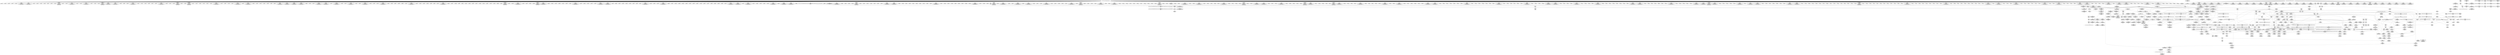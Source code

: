 digraph {
	CE0x4264e00 [shape=record,shape=Mrecord,label="{CE0x4264e00|56:_i8*,_:_CRE_865,866_}"]
	CE0x42aaa00 [shape=record,shape=Mrecord,label="{CE0x42aaa00|28:_i32,_:_CRE_70,71_}"]
	CE0x42aa200 [shape=record,shape=Mrecord,label="{CE0x42aa200|28:_i32,_:_CRE_62,63_}"]
	CE0x4278240 [shape=record,shape=Mrecord,label="{CE0x4278240|56:_i8*,_:_CRE_979,980_}"]
	CE0x4280d80 [shape=record,shape=Mrecord,label="{CE0x4280d80|56:_i8*,_:_CRE_591,592_}"]
	"CONST[source:0(mediator),value:0(static)][purpose:{operation}]"
	CE0x429ef50 [shape=record,shape=Mrecord,label="{CE0x429ef50|28:_i32,_:_CRE_75,76_}"]
	CE0x42a85d0 [shape=record,shape=Mrecord,label="{CE0x42a85d0|selinux_kernel_create_files_as:_tmp5|security/selinux/hooks.c,3544|*SummSink*}"]
	CE0x4259860 [shape=record,shape=Mrecord,label="{CE0x4259860|_call_void_mcount()_#3}"]
	CE0x42ac6d0 [shape=record,shape=Mrecord,label="{CE0x42ac6d0|selinux_kernel_create_files_as:_tmp7|security/selinux/hooks.c,3553}"]
	CE0x4256ad0 [shape=record,shape=Mrecord,label="{CE0x4256ad0|i32_0|*Constant*|*SummSource*}"]
	CE0x42af6e0 [shape=record,shape=Mrecord,label="{CE0x42af6e0|i32_(i32,_i32,_i16,_i32,_%struct.common_audit_data*)*_bitcast_(i32_(i32,_i32,_i16,_i32,_%struct.common_audit_data.495*)*_avc_has_perm_to_i32_(i32,_i32,_i16,_i32,_%struct.common_audit_data*)*)|*Constant*|*SummSink*}"]
	CE0x4256940 [shape=record,shape=Mrecord,label="{CE0x4256940|i32_0|*Constant*|*SummSink*}"]
	CE0x42d1a90 [shape=record,shape=Mrecord,label="{CE0x42d1a90|current_sid:_tmp19|security/selinux/hooks.c,218|*SummSink*}"]
	CE0x4258850 [shape=record,shape=Mrecord,label="{CE0x4258850|56:_i8*,_:_CRE_191,192_}"]
	CE0x42d5a20 [shape=record,shape=Mrecord,label="{CE0x42d5a20|current_sid:_tmp23|security/selinux/hooks.c,218}"]
	CE0x42cc7d0 [shape=record,shape=Mrecord,label="{CE0x42cc7d0|i64*_getelementptr_inbounds_(_11_x_i64_,_11_x_i64_*___llvm_gcov_ctr125,_i64_0,_i64_0)|*Constant*}"]
	CE0x4253720 [shape=record,shape=Mrecord,label="{CE0x4253720|GLOBAL:_current_task|Global_var:current_task|*SummSource*}"]
	CE0x427dda0 [shape=record,shape=Mrecord,label="{CE0x427dda0|56:_i8*,_:_CRE_554,555_}"]
	CE0x425b360 [shape=record,shape=Mrecord,label="{CE0x425b360|selinux_kernel_create_files_as:_tmp9|security/selinux/hooks.c,3553|*SummSink*}"]
	CE0x42bea80 [shape=record,shape=Mrecord,label="{CE0x42bea80|get_current:_tmp1}"]
	CE0x4281600 [shape=record,shape=Mrecord,label="{CE0x4281600|56:_i8*,_:_CRE_599,600_}"]
	CE0x42acc90 [shape=record,shape=Mrecord,label="{CE0x42acc90|selinux_kernel_create_files_as:_tmp7|security/selinux/hooks.c,3553|*SummSink*}"]
	CE0x4275af0 [shape=record,shape=Mrecord,label="{CE0x4275af0|56:_i8*,_:_CRE_911,912_}"]
	CE0x42657f0 [shape=record,shape=Mrecord,label="{CE0x42657f0|56:_i8*,_:_CRE_873,874_}"]
	CE0x4272b40 [shape=record,shape=Mrecord,label="{CE0x4272b40|56:_i8*,_:_CRE_293,294_}"]
	CE0x42cb760 [shape=record,shape=Mrecord,label="{CE0x42cb760|current_sid:_tmp}"]
	CE0x42a9e00 [shape=record,shape=Mrecord,label="{CE0x42a9e00|28:_i32,_:_CRE_58,59_}"]
	CE0x42a6340 [shape=record,shape=Mrecord,label="{CE0x42a6340|128:_i8*,_:_CRE_144,152_|*MultipleSource*|Function::selinux_kernel_create_files_as&Arg::new::|security/selinux/hooks.c,3544}"]
	CE0x4260f80 [shape=record,shape=Mrecord,label="{CE0x4260f80|56:_i8*,_:_CRE_616,617_}"]
	CE0x42a2880 [shape=record,shape=Mrecord,label="{CE0x42a2880|28:_i32,_:_CRE_168,184_|*MultipleSource*|security/selinux/hooks.c,3548|*LoadInst*|security/selinux/hooks.c,3543|security/selinux/hooks.c,3543}"]
	CE0x4261090 [shape=record,shape=Mrecord,label="{CE0x4261090|56:_i8*,_:_CRE_617,618_}"]
	CE0x425d1e0 [shape=record,shape=Mrecord,label="{CE0x425d1e0|selinux_kernel_create_files_as:_tmp1|*SummSink*}"]
	CE0x4274390 [shape=record,shape=Mrecord,label="{CE0x4274390|56:_i8*,_:_CRE_889,890_}"]
	CE0x42ac350 [shape=record,shape=Mrecord,label="{CE0x42ac350|i64_2|*Constant*|*SummSource*}"]
	CE0x42b5190 [shape=record,shape=Mrecord,label="{CE0x42b5190|current_sid:_tmp17|security/selinux/hooks.c,218|*SummSource*}"]
	CE0x426a720 [shape=record,shape=Mrecord,label="{CE0x426a720|56:_i8*,_:_CRE_120,128_|*MultipleSource*|Function::selinux_kernel_create_files_as&Arg::inode::|security/selinux/hooks.c,3543}"]
	CE0x424e780 [shape=record,shape=Mrecord,label="{CE0x424e780|56:_i8*,_:_CRE_479,480_}"]
	CE0x42c4020 [shape=record,shape=Mrecord,label="{CE0x42c4020|current_sid:_do.end|*SummSink*}"]
	CE0x427b220 [shape=record,shape=Mrecord,label="{CE0x427b220|128:_i8*,_:_CRE_32,36_|*MultipleSource*|Function::selinux_kernel_create_files_as&Arg::new::|security/selinux/hooks.c,3544}"]
	CE0x427e2f0 [shape=record,shape=Mrecord,label="{CE0x427e2f0|28:_i32,_:_CRE_17,18_}"]
	CE0x42ca070 [shape=record,shape=Mrecord,label="{CE0x42ca070|get_current:_tmp4|./arch/x86/include/asm/current.h,14}"]
	CE0x4266070 [shape=record,shape=Mrecord,label="{CE0x4266070|56:_i8*,_:_CRE_881,882_}"]
	CE0x42ae1d0 [shape=record,shape=Mrecord,label="{CE0x42ae1d0|avc_has_perm:_tsid|Function::avc_has_perm&Arg::tsid::}"]
	CE0x4276ae0 [shape=record,shape=Mrecord,label="{CE0x4276ae0|56:_i8*,_:_CRE_926,927_}"]
	CE0x42b96f0 [shape=record,shape=Mrecord,label="{CE0x42b96f0|COLLAPSED:_GCMRE___llvm_gcov_ctr98_internal_global_2_x_i64_zeroinitializer:_elem_0:default:}"]
	CE0x42bb000 [shape=record,shape=Mrecord,label="{CE0x42bb000|_call_void_mcount()_#3|*SummSink*}"]
	CE0x42a2c80 [shape=record,shape=Mrecord,label="{CE0x42a2c80|28:_i32,_:_CRE_192,196_|*MultipleSource*|security/selinux/hooks.c,3548|*LoadInst*|security/selinux/hooks.c,3543|security/selinux/hooks.c,3543}"]
	CE0x424d0b0 [shape=record,shape=Mrecord,label="{CE0x424d0b0|56:_i8*,_:_CRE_408,416_|*MultipleSource*|Function::selinux_kernel_create_files_as&Arg::inode::|security/selinux/hooks.c,3543}"]
	CE0x42593a0 [shape=record,shape=Mrecord,label="{CE0x42593a0|i64*_getelementptr_inbounds_(_5_x_i64_,_5_x_i64_*___llvm_gcov_ctr277,_i64_0,_i64_0)|*Constant*|*SummSource*}"]
	CE0x4282370 [shape=record,shape=Mrecord,label="{CE0x4282370|56:_i8*,_:_CRE_252,253_}"]
	CE0x42a3c90 [shape=record,shape=Mrecord,label="{CE0x42a3c90|%struct.common_audit_data*_null|*Constant*|*SummSource*}"]
	CE0x42d42c0 [shape=record,shape=Mrecord,label="{CE0x42d42c0|current_sid:_cred|security/selinux/hooks.c,218|*SummSource*}"]
	CE0x42721b0 [shape=record,shape=Mrecord,label="{CE0x42721b0|56:_i8*,_:_CRE_284,285_}"]
	CE0x4270dc0 [shape=record,shape=Mrecord,label="{CE0x4270dc0|56:_i8*,_:_CRE_162,163_}"]
	CE0x4278650 [shape=record,shape=Mrecord,label="{CE0x4278650|56:_i8*,_:_CRE_983,984_}"]
	CE0x42611a0 [shape=record,shape=Mrecord,label="{CE0x42611a0|56:_i8*,_:_CRE_618,619_}"]
	CE0x610ab50 [shape=record,shape=Mrecord,label="{CE0x610ab50|56:_i8*,_:_CRE_140,141_}"]
	CE0x4268eb0 [shape=record,shape=Mrecord,label="{CE0x4268eb0|56:_i8*,_:_CRE_270,271_}"]
	CE0x42abe00 [shape=record,shape=Mrecord,label="{CE0x42abe00|selinux_kernel_create_files_as:_cmp|security/selinux/hooks.c,3553|*SummSource*}"]
	CE0x425c670 [shape=record,shape=Mrecord,label="{CE0x425c670|selinux_kernel_create_files_as:_security|security/selinux/hooks.c,3544|*SummSource*}"]
	CE0x4262100 [shape=record,shape=Mrecord,label="{CE0x4262100|56:_i8*,_:_CRE_664,672_|*MultipleSource*|Function::selinux_kernel_create_files_as&Arg::inode::|security/selinux/hooks.c,3543}"]
	CE0x42d1da0 [shape=record,shape=Mrecord,label="{CE0x42d1da0|current_sid:_tmp20|security/selinux/hooks.c,218|*SummSource*}"]
	CE0x4257980 [shape=record,shape=Mrecord,label="{CE0x4257980|selinux_kernel_create_files_as:_tmp|*SummSource*}"]
	CE0x42b6610 [shape=record,shape=Mrecord,label="{CE0x42b6610|_ret_i32_%call2,_!dbg_!27733|security/selinux/hooks.c,3555|*SummSink*}"]
	CE0x42a7ba0 [shape=record,shape=Mrecord,label="{CE0x42a7ba0|_ret_i32_%tmp24,_!dbg_!27742|security/selinux/hooks.c,220}"]
	CE0x42be380 [shape=record,shape=Mrecord,label="{CE0x42be380|i64*_getelementptr_inbounds_(_11_x_i64_,_11_x_i64_*___llvm_gcov_ctr125,_i64_0,_i64_8)|*Constant*|*SummSink*}"]
	CE0x4265c30 [shape=record,shape=Mrecord,label="{CE0x4265c30|56:_i8*,_:_CRE_877,878_}"]
	CE0x42801d0 [shape=record,shape=Mrecord,label="{CE0x42801d0|56:_i8*,_:_CRE_580,581_}"]
	CE0x4271e80 [shape=record,shape=Mrecord,label="{CE0x4271e80|56:_i8*,_:_CRE_281,282_}"]
	CE0x42a1890 [shape=record,shape=Mrecord,label="{CE0x42a1890|28:_i32,_:_CRE_115,116_}"]
	CE0x427bf40 [shape=record,shape=Mrecord,label="{CE0x427bf40|128:_i8*,_:_CRE_64,72_|*MultipleSource*|Function::selinux_kernel_create_files_as&Arg::new::|security/selinux/hooks.c,3544}"]
	CE0x42ab3b0 [shape=record,shape=Mrecord,label="{CE0x42ab3b0|selinux_kernel_create_files_as:_tmp3|security/selinux/hooks.c,3543|*SummSink*}"]
	CE0x42a2480 [shape=record,shape=Mrecord,label="{CE0x42a2480|28:_i32,_:_CRE_152,160_|*MultipleSource*|security/selinux/hooks.c,3548|*LoadInst*|security/selinux/hooks.c,3543|security/selinux/hooks.c,3543}"]
	CE0x4275380 [shape=record,shape=Mrecord,label="{CE0x4275380|56:_i8*,_:_CRE_904,905_}"]
	CE0x42768c0 [shape=record,shape=Mrecord,label="{CE0x42768c0|56:_i8*,_:_CRE_924,925_}"]
	CE0x424d650 [shape=record,shape=Mrecord,label="{CE0x424d650|56:_i8*,_:_CRE_432,440_|*MultipleSource*|Function::selinux_kernel_create_files_as&Arg::inode::|security/selinux/hooks.c,3543}"]
	CE0x42633c0 [shape=record,shape=Mrecord,label="{CE0x42633c0|56:_i8*,_:_CRE_744,752_|*MultipleSource*|Function::selinux_kernel_create_files_as&Arg::inode::|security/selinux/hooks.c,3543}"]
	CE0x427e6c0 [shape=record,shape=Mrecord,label="{CE0x427e6c0|28:_i32,_:_CRE_21,22_}"]
	CE0x42a8640 [shape=record,shape=Mrecord,label="{CE0x42a8640|selinux_kernel_create_files_as:_tmp5|security/selinux/hooks.c,3544|*SummSource*}"]
	CE0x425b7e0 [shape=record,shape=Mrecord,label="{CE0x425b7e0|56:_i8*,_:_CRE_169,170_}"]
	CE0x4274280 [shape=record,shape=Mrecord,label="{CE0x4274280|56:_i8*,_:_CRE_888,889_}"]
	CE0x42a6ac0 [shape=record,shape=Mrecord,label="{CE0x42a6ac0|selinux_kernel_create_files_as:_tmp4|*LoadInst*|security/selinux/hooks.c,3544|*SummSource*}"]
	CE0x424dbf0 [shape=record,shape=Mrecord,label="{CE0x424dbf0|56:_i8*,_:_CRE_456,464_|*MultipleSource*|Function::selinux_kernel_create_files_as&Arg::inode::|security/selinux/hooks.c,3543}"]
	CE0x42be840 [shape=record,shape=Mrecord,label="{CE0x42be840|current_sid:_tmp14|security/selinux/hooks.c,218|*SummSink*}"]
	CE0x42b0050 [shape=record,shape=Mrecord,label="{CE0x42b0050|selinux_kernel_create_files_as:_tmp8|security/selinux/hooks.c,3553}"]
	CE0x426fae0 [shape=record,shape=Mrecord,label="{CE0x426fae0|56:_i8*,_:_CRE_246,247_}"]
	CE0x425a280 [shape=record,shape=Mrecord,label="{CE0x425a280|56:_i8*,_:_CRE_199,200_}"]
	CE0x42a8ce0 [shape=record,shape=Mrecord,label="{CE0x42a8ce0|selinux_kernel_create_files_as:_call|security/selinux/hooks.c,3545|*SummSink*}"]
	CE0x427c560 [shape=record,shape=Mrecord,label="{CE0x427c560|56:_i8*,_:_CRE_486,487_}"]
	CE0x42814f0 [shape=record,shape=Mrecord,label="{CE0x42814f0|56:_i8*,_:_CRE_598,599_}"]
	CE0x4258740 [shape=record,shape=Mrecord,label="{CE0x4258740|56:_i8*,_:_CRE_190,191_}"]
	CE0x42a2000 [shape=record,shape=Mrecord,label="{CE0x42a2000|28:_i32,_:_CRE_136,144_|*MultipleSource*|security/selinux/hooks.c,3548|*LoadInst*|security/selinux/hooks.c,3543|security/selinux/hooks.c,3543}"]
	CE0x4259d90 [shape=record,shape=Mrecord,label="{CE0x4259d90|selinux_kernel_create_files_as:_if.then|*SummSource*}"]
	CE0x4253da0 [shape=record,shape=Mrecord,label="{CE0x4253da0|56:_i8*,_:_CRE_24,32_|*MultipleSource*|Function::selinux_kernel_create_files_as&Arg::inode::|security/selinux/hooks.c,3543}"]
	CE0x426c7f0 [shape=record,shape=Mrecord,label="{CE0x426c7f0|56:_i8*,_:_CRE_136,137_}"]
	CE0x42c8a20 [shape=record,shape=Mrecord,label="{CE0x42c8a20|current_sid:_land.lhs.true}"]
	CE0x42a3c20 [shape=record,shape=Mrecord,label="{CE0x42a3c20|_ret_i32_%retval.0,_!dbg_!27728|security/selinux/avc.c,775}"]
	CE0x42b6aa0 [shape=record,shape=Mrecord,label="{CE0x42b6aa0|current_sid:_bb}"]
	CE0x42c49a0 [shape=record,shape=Mrecord,label="{CE0x42c49a0|get_current:_tmp2|*SummSource*}"]
	CE0x42802e0 [shape=record,shape=Mrecord,label="{CE0x42802e0|56:_i8*,_:_CRE_581,582_}"]
	CE0x42a4700 [shape=record,shape=Mrecord,label="{CE0x42a4700|_ret_i32_%retval.0,_!dbg_!27728|security/selinux/avc.c,775|*SummSink*}"]
	CE0x42cacf0 [shape=record,shape=Mrecord,label="{CE0x42cacf0|GLOBAL:_current_sid.__warned|Global_var:current_sid.__warned}"]
	CE0x4275050 [shape=record,shape=Mrecord,label="{CE0x4275050|56:_i8*,_:_CRE_901,902_}"]
	CE0x42a92f0 [shape=record,shape=Mrecord,label="{CE0x42a92f0|28:_i32,_:_CRE_48,49_}"]
	CE0x427e3c0 [shape=record,shape=Mrecord,label="{CE0x427e3c0|28:_i32,_:_CRE_18,19_}"]
	CE0x42a7290 [shape=record,shape=Mrecord,label="{CE0x42a7290|selinux_kernel_create_files_as:_tmp11|security/selinux/hooks.c,3554|*SummSource*}"]
	CE0x42a1de0 [shape=record,shape=Mrecord,label="{CE0x42a1de0|28:_i32,_:_CRE_120,128_|*MultipleSource*|security/selinux/hooks.c,3548|*LoadInst*|security/selinux/hooks.c,3543|security/selinux/hooks.c,3543}"]
	CE0x42d4c80 [shape=record,shape=Mrecord,label="{CE0x42d4c80|i32_22|*Constant*}"]
	CE0x42631e0 [shape=record,shape=Mrecord,label="{CE0x42631e0|56:_i8*,_:_CRE_736,740_|*MultipleSource*|Function::selinux_kernel_create_files_as&Arg::inode::|security/selinux/hooks.c,3543}"]
	CE0x42731a0 [shape=record,shape=Mrecord,label="{CE0x42731a0|56:_i8*,_:_CRE_299,300_}"]
	CE0x427c410 [shape=record,shape=Mrecord,label="{CE0x427c410|56:_i8*,_:_CRE_485,486_}"]
	CE0x42a98f0 [shape=record,shape=Mrecord,label="{CE0x42a98f0|28:_i32,_:_CRE_52,53_}"]
	CE0x42af1b0 [shape=record,shape=Mrecord,label="{CE0x42af1b0|selinux_kernel_create_files_as:_call2|security/selinux/hooks.c,3548|*SummSink*}"]
	CE0x426d460 [shape=record,shape=Mrecord,label="{CE0x426d460|56:_i8*,_:_CRE_186,187_}"]
	CE0x42d2210 [shape=record,shape=Mrecord,label="{CE0x42d2210|current_sid:_tmp20|security/selinux/hooks.c,218|*SummSink*}"]
	CE0x424d290 [shape=record,shape=Mrecord,label="{CE0x424d290|56:_i8*,_:_CRE_416,424_|*MultipleSource*|Function::selinux_kernel_create_files_as&Arg::inode::|security/selinux/hooks.c,3543}"]
	CE0x42b4a00 [shape=record,shape=Mrecord,label="{CE0x42b4a00|i64*_getelementptr_inbounds_(_11_x_i64_,_11_x_i64_*___llvm_gcov_ctr125,_i64_0,_i64_9)|*Constant*}"]
	CE0x42baf40 [shape=record,shape=Mrecord,label="{CE0x42baf40|_call_void_mcount()_#3|*SummSource*}"]
	CE0x42651c0 [shape=record,shape=Mrecord,label="{CE0x42651c0|56:_i8*,_:_CRE_867,868_}"]
	CE0x4250790 [shape=record,shape=Mrecord,label="{CE0x4250790|i64_5|*Constant*|*SummSource*}"]
	CE0x429f450 [shape=record,shape=Mrecord,label="{CE0x429f450|28:_i32,_:_CRE_80,81_}"]
	CE0x42aa100 [shape=record,shape=Mrecord,label="{CE0x42aa100|28:_i32,_:_CRE_61,62_}"]
	CE0x42b4dd0 [shape=record,shape=Mrecord,label="{CE0x42b4dd0|current_sid:_tmp17|security/selinux/hooks.c,218}"]
	CE0x42adf60 [shape=record,shape=Mrecord,label="{CE0x42adf60|avc_has_perm:_ssid|Function::avc_has_perm&Arg::ssid::|*SummSource*}"]
	CE0x4275f30 [shape=record,shape=Mrecord,label="{CE0x4275f30|56:_i8*,_:_CRE_915,916_}"]
	CE0x42453a0 [shape=record,shape=Mrecord,label="{CE0x42453a0|i32_0|*Constant*}"]
	CE0x42d2d80 [shape=record,shape=Mrecord,label="{CE0x42d2d80|GLOBAL:_get_current|*Constant*|*SummSink*}"]
	CE0x42744a0 [shape=record,shape=Mrecord,label="{CE0x42744a0|56:_i8*,_:_CRE_890,891_}"]
	CE0x42c9d40 [shape=record,shape=Mrecord,label="{CE0x42c9d40|current_sid:_tmp7|security/selinux/hooks.c,218|*SummSource*}"]
	CE0x4279700 [shape=record,shape=Mrecord,label="{CE0x4279700|selinux_kernel_create_files_as:_security|security/selinux/hooks.c,3544}"]
	CE0x425f840 [shape=record,shape=Mrecord,label="{CE0x425f840|current_sid:_tmp|*SummSink*}"]
	CE0x42640e0 [shape=record,shape=Mrecord,label="{CE0x42640e0|56:_i8*,_:_CRE_808,816_|*MultipleSource*|Function::selinux_kernel_create_files_as&Arg::inode::|security/selinux/hooks.c,3543}"]
	CE0x42c4f10 [shape=record,shape=Mrecord,label="{CE0x42c4f10|i1_true|*Constant*|*SummSource*}"]
	CE0x42b9e90 [shape=record,shape=Mrecord,label="{CE0x42b9e90|selinux_kernel_create_files_as:_tmp14|security/selinux/hooks.c,3555|*SummSink*}"]
	CE0x42612b0 [shape=record,shape=Mrecord,label="{CE0x42612b0|56:_i8*,_:_CRE_619,620_}"]
	CE0x4257e30 [shape=record,shape=Mrecord,label="{CE0x4257e30|56:_i8*,_:_CRE_256,257_}"]
	CE0x426f190 [shape=record,shape=Mrecord,label="{CE0x426f190|56:_i8*,_:_CRE_232,236_|*MultipleSource*|Function::selinux_kernel_create_files_as&Arg::inode::|security/selinux/hooks.c,3543}"]
	CE0x4277250 [shape=record,shape=Mrecord,label="{CE0x4277250|56:_i8*,_:_CRE_933,934_}"]
	CE0x42abc60 [shape=record,shape=Mrecord,label="{CE0x42abc60|selinux_kernel_create_files_as:_cmp|security/selinux/hooks.c,3553}"]
	CE0x427f730 [shape=record,shape=Mrecord,label="{CE0x427f730|56:_i8*,_:_CRE_570,571_}"]
	CE0x426d240 [shape=record,shape=Mrecord,label="{CE0x426d240|56:_i8*,_:_CRE_184,185_}"]
	CE0x426d350 [shape=record,shape=Mrecord,label="{CE0x426d350|56:_i8*,_:_CRE_185,186_}"]
	CE0x42746c0 [shape=record,shape=Mrecord,label="{CE0x42746c0|56:_i8*,_:_CRE_892,893_}"]
	CE0x42a6c30 [shape=record,shape=Mrecord,label="{CE0x42a6c30|selinux_kernel_create_files_as:_tmp5|security/selinux/hooks.c,3544}"]
	CE0x4278540 [shape=record,shape=Mrecord,label="{CE0x4278540|56:_i8*,_:_CRE_982,983_}"]
	CE0x42777a0 [shape=record,shape=Mrecord,label="{CE0x42777a0|56:_i8*,_:_CRE_944,952_|*MultipleSource*|Function::selinux_kernel_create_files_as&Arg::inode::|security/selinux/hooks.c,3543}"]
	CE0x42b9d10 [shape=record,shape=Mrecord,label="{CE0x42b9d10|selinux_kernel_create_files_as:_tmp14|security/selinux/hooks.c,3555}"]
	CE0x42d1720 [shape=record,shape=Mrecord,label="{CE0x42d1720|i64*_getelementptr_inbounds_(_11_x_i64_,_11_x_i64_*___llvm_gcov_ctr125,_i64_0,_i64_10)|*Constant*}"]
	CE0x426ee70 [shape=record,shape=Mrecord,label="{CE0x426ee70|56:_i8*,_:_CRE_216,224_|*MultipleSource*|Function::selinux_kernel_create_files_as&Arg::inode::|security/selinux/hooks.c,3543}"]
	CE0x42825c0 [shape=record,shape=Mrecord,label="{CE0x42825c0|56:_i8*,_:_CRE_243,244_}"]
	CE0x42aa400 [shape=record,shape=Mrecord,label="{CE0x42aa400|28:_i32,_:_CRE_64,65_}"]
	CE0x4282550 [shape=record,shape=Mrecord,label="{CE0x4282550|56:_i8*,_:_CRE_244,245_}"]
	CE0x424e9a0 [shape=record,shape=Mrecord,label="{CE0x424e9a0|56:_i8*,_:_CRE_481,482_}"]
	CE0x42a0df0 [shape=record,shape=Mrecord,label="{CE0x42a0df0|28:_i32,_:_CRE_105,106_}"]
	CE0x42724e0 [shape=record,shape=Mrecord,label="{CE0x42724e0|56:_i8*,_:_CRE_287,288_}"]
	CE0x427b400 [shape=record,shape=Mrecord,label="{CE0x427b400|128:_i8*,_:_CRE_36,40_|*MultipleSource*|Function::selinux_kernel_create_files_as&Arg::new::|security/selinux/hooks.c,3544}"]
	CE0x425a7d0 [shape=record,shape=Mrecord,label="{CE0x425a7d0|56:_i8*,_:_CRE_204,205_}"]
	CE0x4258480 [shape=record,shape=Mrecord,label="{CE0x4258480|56:_i8*,_:_CRE_12,16_|*MultipleSource*|Function::selinux_kernel_create_files_as&Arg::inode::|security/selinux/hooks.c,3543}"]
	CE0x424bb60 [shape=record,shape=Mrecord,label="{CE0x424bb60|56:_i8*,_:_CRE_311,312_}"]
	CE0x42a5260 [shape=record,shape=Mrecord,label="{CE0x42a5260|128:_i8*,_:_CRE_72,80_|*MultipleSource*|Function::selinux_kernel_create_files_as&Arg::new::|security/selinux/hooks.c,3544}"]
	CE0x4249e40 [shape=record,shape=Mrecord,label="{CE0x4249e40|selinux_kernel_create_files_as:_bb}"]
	CE0x4281930 [shape=record,shape=Mrecord,label="{CE0x4281930|56:_i8*,_:_CRE_602,603_}"]
	CE0x42759e0 [shape=record,shape=Mrecord,label="{CE0x42759e0|56:_i8*,_:_CRE_910,911_}"]
	CE0x42603d0 [shape=record,shape=Mrecord,label="{CE0x42603d0|56:_i8*,_:_CRE_605,606_}"]
	CE0x4272e70 [shape=record,shape=Mrecord,label="{CE0x4272e70|56:_i8*,_:_CRE_296,297_}"]
	CE0x42aa300 [shape=record,shape=Mrecord,label="{CE0x42aa300|28:_i32,_:_CRE_63,64_}"]
	CE0x42d2790 [shape=record,shape=Mrecord,label="{CE0x42d2790|current_sid:_call4|security/selinux/hooks.c,218|*SummSink*}"]
	CE0x42654c0 [shape=record,shape=Mrecord,label="{CE0x42654c0|56:_i8*,_:_CRE_870,871_}"]
	CE0x4264680 [shape=record,shape=Mrecord,label="{CE0x4264680|56:_i8*,_:_CRE_832,840_|*MultipleSource*|Function::selinux_kernel_create_files_as&Arg::inode::|security/selinux/hooks.c,3543}"]
	CE0x42c4db0 [shape=record,shape=Mrecord,label="{CE0x42c4db0|i1_true|*Constant*}"]
	CE0x42a3910 [shape=record,shape=Mrecord,label="{CE0x42a3910|avc_has_perm:_requested|Function::avc_has_perm&Arg::requested::}"]
	CE0x427f840 [shape=record,shape=Mrecord,label="{CE0x427f840|56:_i8*,_:_CRE_571,572_}"]
	CE0x425fd90 [shape=record,shape=Mrecord,label="{CE0x425fd90|56:_i8*,_:_CRE_156,157_}"]
	CE0x429ee80 [shape=record,shape=Mrecord,label="{CE0x429ee80|28:_i32,_:_CRE_74,75_}"]
	CE0x427e150 [shape=record,shape=Mrecord,label="{CE0x427e150|28:_i32,_:_CRE_15,16_}"]
	CE0x4260c50 [shape=record,shape=Mrecord,label="{CE0x4260c50|56:_i8*,_:_CRE_613,614_}"]
	CE0x42c5cd0 [shape=record,shape=Mrecord,label="{CE0x42c5cd0|current_sid:_tmp5|security/selinux/hooks.c,218|*SummSource*}"]
	CE0x4265b20 [shape=record,shape=Mrecord,label="{CE0x4265b20|56:_i8*,_:_CRE_876,877_}"]
	CE0x426a850 [shape=record,shape=Mrecord,label="{CE0x426a850|56:_i8*,_:_CRE_80,88_|*MultipleSource*|Function::selinux_kernel_create_files_as&Arg::inode::|security/selinux/hooks.c,3543}"]
	CE0x4277e80 [shape=record,shape=Mrecord,label="{CE0x4277e80|56:_i8*,_:_CRE_977,978_}"]
	CE0x42b4600 [shape=record,shape=Mrecord,label="{CE0x42b4600|i8*_getelementptr_inbounds_(_45_x_i8_,_45_x_i8_*_.str12,_i32_0,_i32_0)|*Constant*}"]
	CE0x4278ff0 [shape=record,shape=Mrecord,label="{CE0x4278ff0|selinux_kernel_create_files_as:_tmp3|security/selinux/hooks.c,3543}"]
	CE0x42a6160 [shape=record,shape=Mrecord,label="{CE0x42a6160|128:_i8*,_:_CRE_136,144_|*MultipleSource*|Function::selinux_kernel_create_files_as&Arg::new::|security/selinux/hooks.c,3544}"]
	CE0x42716f0 [shape=record,shape=Mrecord,label="{CE0x42716f0|selinux_kernel_create_files_as:_tmp8|security/selinux/hooks.c,3553|*SummSink*}"]
	CE0x4260d60 [shape=record,shape=Mrecord,label="{CE0x4260d60|56:_i8*,_:_CRE_614,615_}"]
	CE0x42ae740 [shape=record,shape=Mrecord,label="{CE0x42ae740|i16_48|*Constant*|*SummSource*}"]
	CE0x427ffb0 [shape=record,shape=Mrecord,label="{CE0x427ffb0|56:_i8*,_:_CRE_578,579_}"]
	CE0x4248b40 [shape=record,shape=Mrecord,label="{CE0x4248b40|56:_i8*,_:_CRE_562,563_}"]
	CE0x4256860 [shape=record,shape=Mrecord,label="{CE0x4256860|i32_10|*Constant*|*SummSink*}"]
	CE0x4278c70 [shape=record,shape=Mrecord,label="{CE0x4278c70|56:_i8*,_:_CRE_1000,1008_|*MultipleSource*|Function::selinux_kernel_create_files_as&Arg::inode::|security/selinux/hooks.c,3543}"]
	CE0x42bfe60 [shape=record,shape=Mrecord,label="{CE0x42bfe60|current_sid:_land.lhs.true|*SummSink*}"]
	CE0x4255670 [shape=record,shape=Mrecord,label="{CE0x4255670|56:_i8*,_:_CRE_48,56_|*MultipleSource*|Function::selinux_kernel_create_files_as&Arg::inode::|security/selinux/hooks.c,3543}"]
	CE0x42b9930 [shape=record,shape=Mrecord,label="{CE0x42b9930|current_sid:_do.end}"]
	CE0x42cce00 [shape=record,shape=Mrecord,label="{CE0x42cce00|0:_i8,_:_GCMR_current_sid.__warned_internal_global_i8_0,_section_.data.unlikely_,_align_1:_elem_0:default:}"]
	CE0x42c1890 [shape=record,shape=Mrecord,label="{CE0x42c1890|get_current:_tmp|*SummSource*}"]
	CE0x4276260 [shape=record,shape=Mrecord,label="{CE0x4276260|56:_i8*,_:_CRE_918,919_}"]
	CE0x427a920 [shape=record,shape=Mrecord,label="{CE0x427a920|128:_i8*,_:_CRE_4,8_|*MultipleSource*|Function::selinux_kernel_create_files_as&Arg::new::|security/selinux/hooks.c,3544}"]
	CE0x427e4c0 [shape=record,shape=Mrecord,label="{CE0x427e4c0|28:_i32,_:_CRE_19,20_}"]
	CE0x42590b0 [shape=record,shape=Mrecord,label="{CE0x42590b0|56:_i8*,_:_CRE_152,153_}"]
	CE0x4248920 [shape=record,shape=Mrecord,label="{CE0x4248920|56:_i8*,_:_CRE_560,561_}"]
	CE0x42c7650 [shape=record,shape=Mrecord,label="{CE0x42c7650|current_sid:_tmp9|security/selinux/hooks.c,218|*SummSink*}"]
	CE0x42b4730 [shape=record,shape=Mrecord,label="{CE0x42b4730|i8*_getelementptr_inbounds_(_45_x_i8_,_45_x_i8_*_.str12,_i32_0,_i32_0)|*Constant*|*SummSink*}"]
	CE0x3b4a0b0 [shape=record,shape=Mrecord,label="{CE0x3b4a0b0|i64_1|*Constant*|*SummSource*}"]
	CE0x42bf640 [shape=record,shape=Mrecord,label="{CE0x42bf640|current_sid:_tobool1|security/selinux/hooks.c,218}"]
	CE0x4262e20 [shape=record,shape=Mrecord,label="{CE0x4262e20|56:_i8*,_:_CRE_712,728_|*MultipleSource*|Function::selinux_kernel_create_files_as&Arg::inode::|security/selinux/hooks.c,3543}"]
	CE0x4271320 [shape=record,shape=Mrecord,label="{CE0x4271320|56:_i8*,_:_CRE_263,264_}"]
	CE0x42b4d60 [shape=record,shape=Mrecord,label="{CE0x42b4d60|i64*_getelementptr_inbounds_(_11_x_i64_,_11_x_i64_*___llvm_gcov_ctr125,_i64_0,_i64_9)|*Constant*|*SummSink*}"]
	CE0x42ca3e0 [shape=record,shape=Mrecord,label="{CE0x42ca3e0|COLLAPSED:_GCMRE___llvm_gcov_ctr125_internal_global_11_x_i64_zeroinitializer:_elem_0:default:}"]
	CE0x42749f0 [shape=record,shape=Mrecord,label="{CE0x42749f0|56:_i8*,_:_CRE_895,896_}"]
	CE0x42bcb80 [shape=record,shape=Mrecord,label="{CE0x42bcb80|12:_i32,_:_CME_8,12_|*MultipleSource*|*LoadInst*|security/selinux/hooks.c,3544|security/selinux/hooks.c,3544|security/selinux/hooks.c,3554}"]
	CE0x42747d0 [shape=record,shape=Mrecord,label="{CE0x42747d0|56:_i8*,_:_CRE_893,894_}"]
	CE0x42d4fb0 [shape=record,shape=Mrecord,label="{CE0x42d4fb0|current_sid:_security|security/selinux/hooks.c,218|*SummSource*}"]
	CE0x42aa000 [shape=record,shape=Mrecord,label="{CE0x42aa000|28:_i32,_:_CRE_60,61_}"]
	CE0x424c390 [shape=record,shape=Mrecord,label="{CE0x424c390|56:_i8*,_:_CRE_344,352_|*MultipleSource*|Function::selinux_kernel_create_files_as&Arg::inode::|security/selinux/hooks.c,3543}"]
	CE0x429bad0 [shape=record,shape=Mrecord,label="{CE0x429bad0|_call_void_lockdep_rcu_suspicious(i8*_getelementptr_inbounds_(_25_x_i8_,_25_x_i8_*_.str3,_i32_0,_i32_0),_i32_218,_i8*_getelementptr_inbounds_(_45_x_i8_,_45_x_i8_*_.str12,_i32_0,_i32_0))_#10,_!dbg_!27727|security/selinux/hooks.c,218|*SummSink*}"]
	CE0x42a3f60 [shape=record,shape=Mrecord,label="{CE0x42a3f60|avc_has_perm:_auditdata|Function::avc_has_perm&Arg::auditdata::|*SummSink*}"]
	CE0x42689e0 [shape=record,shape=Mrecord,label="{CE0x42689e0|selinux_kernel_create_files_as:_bb|*SummSource*}"]
	CE0x42a9820 [shape=record,shape=Mrecord,label="{CE0x42a9820|28:_i32,_:_CRE_51,52_}"]
	CE0x42d41c0 [shape=record,shape=Mrecord,label="{CE0x42d41c0|current_sid:_sid|security/selinux/hooks.c,220|*SummSink*}"]
	CE0x42c2a10 [shape=record,shape=Mrecord,label="{CE0x42c2a10|current_sid:_tmp4|security/selinux/hooks.c,218|*SummSink*}"]
	CE0x4266a40 [shape=record,shape=Mrecord,label="{CE0x4266a40|56:_i8*,_:_CRE_196,197_}"]
	CE0x42d0610 [shape=record,shape=Mrecord,label="{CE0x42d0610|get_current:_bb|*SummSource*}"]
	CE0x4271d70 [shape=record,shape=Mrecord,label="{CE0x4271d70|56:_i8*,_:_CRE_280,281_}"]
	CE0x42a8e40 [shape=record,shape=Mrecord,label="{CE0x42a8e40|i32_3|*Constant*}"]
	CE0x4277140 [shape=record,shape=Mrecord,label="{CE0x4277140|56:_i8*,_:_CRE_932,933_}"]
	CE0x429fb50 [shape=record,shape=Mrecord,label="{CE0x429fb50|28:_i32,_:_CRE_87,88_}"]
	CE0x4248c50 [shape=record,shape=Mrecord,label="{CE0x4248c50|56:_i8*,_:_CRE_563,564_}"]
	CE0x427f100 [shape=record,shape=Mrecord,label="{CE0x427f100|56:_i8*,_:_CRE_564,565_}"]
	CE0x42a9c30 [shape=record,shape=Mrecord,label="{CE0x42a9c30|28:_i32,_:_CRE_56,57_}"]
	CE0x427c9a0 [shape=record,shape=Mrecord,label="{CE0x427c9a0|56:_i8*,_:_CRE_496,500_|*MultipleSource*|Function::selinux_kernel_create_files_as&Arg::inode::|security/selinux/hooks.c,3543}"]
	CE0x4261a20 [shape=record,shape=Mrecord,label="{CE0x4261a20|56:_i8*,_:_CRE_632,640_|*MultipleSource*|Function::selinux_kernel_create_files_as&Arg::inode::|security/selinux/hooks.c,3543}"]
	CE0x4257f40 [shape=record,shape=Mrecord,label="{CE0x4257f40|56:_i8*,_:_CRE_257,258_}"]
	CE0x429f950 [shape=record,shape=Mrecord,label="{CE0x429f950|28:_i32,_:_CRE_85,86_}"]
	CE0x42d24a0 [shape=record,shape=Mrecord,label="{CE0x42d24a0|current_sid:_call4|security/selinux/hooks.c,218}"]
	CE0x42a8440 [shape=record,shape=Mrecord,label="{CE0x42a8440|current_sid:_entry}"]
	CE0x42af560 [shape=record,shape=Mrecord,label="{CE0x42af560|i32_(i32,_i32,_i16,_i32,_%struct.common_audit_data*)*_bitcast_(i32_(i32,_i32,_i16,_i32,_%struct.common_audit_data.495*)*_avc_has_perm_to_i32_(i32,_i32,_i16,_i32,_%struct.common_audit_data*)*)|*Constant*|*SummSource*}"]
	CE0x429f550 [shape=record,shape=Mrecord,label="{CE0x429f550|28:_i32,_:_CRE_81,82_}"]
	CE0x4267d40 [shape=record,shape=Mrecord,label="{CE0x4267d40|_call_void_mcount()_#3|*SummSource*}"]
	CE0x4271c60 [shape=record,shape=Mrecord,label="{CE0x4271c60|56:_i8*,_:_CRE_279,280_}"]
	CE0x42aa900 [shape=record,shape=Mrecord,label="{CE0x42aa900|28:_i32,_:_CRE_69,70_}"]
	CE0x425a390 [shape=record,shape=Mrecord,label="{CE0x425a390|56:_i8*,_:_CRE_200,201_}"]
	CE0x425ac40 [shape=record,shape=Mrecord,label="{CE0x425ac40|selinux_kernel_create_files_as:_tmp10|security/selinux/hooks.c,3553|*SummSink*}"]
	"CONST[source:0(mediator),value:2(dynamic)][purpose:{subject}]"
	CE0x42ca200 [shape=record,shape=Mrecord,label="{CE0x42ca200|get_current:_tmp3|*SummSink*}"]
	CE0x4276150 [shape=record,shape=Mrecord,label="{CE0x4276150|56:_i8*,_:_CRE_917,918_}"]
	CE0x4264c20 [shape=record,shape=Mrecord,label="{CE0x4264c20|56:_i8*,_:_CRE_856,864_|*MultipleSource*|Function::selinux_kernel_create_files_as&Arg::inode::|security/selinux/hooks.c,3543}"]
	CE0x42616f0 [shape=record,shape=Mrecord,label="{CE0x42616f0|56:_i8*,_:_CRE_623,624_}"]
	CE0x4280940 [shape=record,shape=Mrecord,label="{CE0x4280940|56:_i8*,_:_CRE_587,588_}"]
	CE0x425fc80 [shape=record,shape=Mrecord,label="{CE0x425fc80|56:_i8*,_:_CRE_155,156_}"]
	CE0x4260920 [shape=record,shape=Mrecord,label="{CE0x4260920|56:_i8*,_:_CRE_610,611_}"]
	CE0x4278e80 [shape=record,shape=Mrecord,label="{CE0x4278e80|selinux_kernel_create_files_as:_tmp2|*LoadInst*|security/selinux/hooks.c,3543|*SummSource*}"]
	CE0x42524e0 [shape=record,shape=Mrecord,label="{CE0x42524e0|56:_i8*,_:_CRE_166,167_}"]
	CE0x4262a60 [shape=record,shape=Mrecord,label="{CE0x4262a60|56:_i8*,_:_CRE_696,704_|*MultipleSource*|Function::selinux_kernel_create_files_as&Arg::inode::|security/selinux/hooks.c,3543}"]
	CE0x4263d20 [shape=record,shape=Mrecord,label="{CE0x4263d20|56:_i8*,_:_CRE_792,800_|*MultipleSource*|Function::selinux_kernel_create_files_as&Arg::inode::|security/selinux/hooks.c,3543}"]
	CE0x42a2680 [shape=record,shape=Mrecord,label="{CE0x42a2680|28:_i32,_:_CRE_160,168_|*MultipleSource*|security/selinux/hooks.c,3548|*LoadInst*|security/selinux/hooks.c,3543|security/selinux/hooks.c,3543}"]
	CE0x424ccf0 [shape=record,shape=Mrecord,label="{CE0x424ccf0|56:_i8*,_:_CRE_392,400_|*MultipleSource*|Function::selinux_kernel_create_files_as&Arg::inode::|security/selinux/hooks.c,3543}"]
	CE0x4258050 [shape=record,shape=Mrecord,label="{CE0x4258050|56:_i8*,_:_CRE_258,259_}"]
	CE0x42614d0 [shape=record,shape=Mrecord,label="{CE0x42614d0|56:_i8*,_:_CRE_621,622_}"]
	CE0x4261800 [shape=record,shape=Mrecord,label="{CE0x4261800|56:_i8*,_:_CRE_864,865_}"]
	CE0x4265f60 [shape=record,shape=Mrecord,label="{CE0x4265f60|56:_i8*,_:_CRE_880,881_}"]
	CE0x42d1970 [shape=record,shape=Mrecord,label="{CE0x42d1970|i64*_getelementptr_inbounds_(_11_x_i64_,_11_x_i64_*___llvm_gcov_ctr125,_i64_0,_i64_10)|*Constant*|*SummSource*}"]
	CE0x42ba9f0 [shape=record,shape=Mrecord,label="{CE0x42ba9f0|get_current:_tmp4|./arch/x86/include/asm/current.h,14|*SummSink*}"]
	CE0x42748e0 [shape=record,shape=Mrecord,label="{CE0x42748e0|56:_i8*,_:_CRE_894,895_}"]
	CE0x4277ca0 [shape=record,shape=Mrecord,label="{CE0x4277ca0|56:_i8*,_:_CRE_968,976_|*MultipleSource*|Function::selinux_kernel_create_files_as&Arg::inode::|security/selinux/hooks.c,3543}"]
	CE0x4277580 [shape=record,shape=Mrecord,label="{CE0x4277580|56:_i8*,_:_CRE_976,977_}"]
	CE0x424f230 [shape=record,shape=Mrecord,label="{CE0x424f230|current_sid:_tmp3|*SummSink*}"]
	CE0x42581f0 [shape=record,shape=Mrecord,label="{CE0x42581f0|56:_i8*,_:_CRE_8,12_|*MultipleSource*|Function::selinux_kernel_create_files_as&Arg::inode::|security/selinux/hooks.c,3543}"]
	CE0x424d830 [shape=record,shape=Mrecord,label="{CE0x424d830|56:_i8*,_:_CRE_440,448_|*MultipleSource*|Function::selinux_kernel_create_files_as&Arg::inode::|security/selinux/hooks.c,3543}"]
	CE0x42bd0e0 [shape=record,shape=Mrecord,label="{CE0x42bd0e0|12:_i32,_:_CME_16,20_|*MultipleSource*|*LoadInst*|security/selinux/hooks.c,3544|security/selinux/hooks.c,3544|security/selinux/hooks.c,3554}"]
	CE0x425c360 [shape=record,shape=Mrecord,label="{CE0x425c360|56:_i8*,_:_CRE_181,182_}"]
	CE0x4270a90 [shape=record,shape=Mrecord,label="{CE0x4270a90|56:_i8*,_:_CRE_159,160_}"]
	CE0x42d06f0 [shape=record,shape=Mrecord,label="{CE0x42d06f0|get_current:_bb|*SummSink*}"]
	CE0x425b8f0 [shape=record,shape=Mrecord,label="{CE0x425b8f0|56:_i8*,_:_CRE_170,171_}"]
	CE0x4260810 [shape=record,shape=Mrecord,label="{CE0x4260810|56:_i8*,_:_CRE_609,610_}"]
	"CONST[source:1(input),value:2(dynamic)][purpose:{object}]"
	CE0x4265a10 [shape=record,shape=Mrecord,label="{CE0x4265a10|56:_i8*,_:_CRE_875,876_}"]
	CE0x4271930 [shape=record,shape=Mrecord,label="{CE0x4271930|56:_i8*,_:_CRE_276,277_}"]
	CE0x424bc70 [shape=record,shape=Mrecord,label="{CE0x424bc70|56:_i8*,_:_CRE_472,473_}"]
	CE0x42bee20 [shape=record,shape=Mrecord,label="{CE0x42bee20|i64*_getelementptr_inbounds_(_11_x_i64_,_11_x_i64_*___llvm_gcov_ctr125,_i64_0,_i64_1)|*Constant*|*SummSink*}"]
	CE0x42c0160 [shape=record,shape=Mrecord,label="{CE0x42c0160|current_sid:_land.lhs.true2|*SummSink*}"]
	CE0x4255950 [shape=record,shape=Mrecord,label="{CE0x4255950|56:_i8*,_:_CRE_64,72_|*MultipleSource*|Function::selinux_kernel_create_files_as&Arg::inode::|security/selinux/hooks.c,3543}"]
	CE0x42af400 [shape=record,shape=Mrecord,label="{CE0x42af400|i32_(i32,_i32,_i16,_i32,_%struct.common_audit_data*)*_bitcast_(i32_(i32,_i32,_i16,_i32,_%struct.common_audit_data.495*)*_avc_has_perm_to_i32_(i32,_i32,_i16,_i32,_%struct.common_audit_data*)*)|*Constant*}"]
	CE0x4262880 [shape=record,shape=Mrecord,label="{CE0x4262880|56:_i8*,_:_CRE_688,692_|*MultipleSource*|Function::selinux_kernel_create_files_as&Arg::inode::|security/selinux/hooks.c,3543}"]
	CE0x4276370 [shape=record,shape=Mrecord,label="{CE0x4276370|56:_i8*,_:_CRE_919,920_}"]
	CE0x427f2f0 [shape=record,shape=Mrecord,label="{CE0x427f2f0|56:_i8*,_:_CRE_566,567_}"]
	CE0x42ba000 [shape=record,shape=Mrecord,label="{CE0x42ba000|selinux_kernel_create_files_as:_tmp15|security/selinux/hooks.c,3555|*SummSink*}"]
	CE0x42bed70 [shape=record,shape=Mrecord,label="{CE0x42bed70|get_current:_tmp}"]
	CE0x424ebc0 [shape=record,shape=Mrecord,label="{CE0x424ebc0|56:_i8*,_:_CRE_483,484_}"]
	CE0x42ad090 [shape=record,shape=Mrecord,label="{CE0x42ad090|GLOBAL:___llvm_gcov_ctr277|Global_var:__llvm_gcov_ctr277|*SummSource*}"]
	CE0x42a5620 [shape=record,shape=Mrecord,label="{CE0x42a5620|128:_i8*,_:_CRE_88,89_|*MultipleSource*|Function::selinux_kernel_create_files_as&Arg::new::|security/selinux/hooks.c,3544}"]
	CE0x4271540 [shape=record,shape=Mrecord,label="{CE0x4271540|56:_i8*,_:_CRE_265,266_}"]
	CE0x42595b0 [shape=record,shape=Mrecord,label="{CE0x42595b0|i64*_getelementptr_inbounds_(_2_x_i64_,_2_x_i64_*___llvm_gcov_ctr98,_i64_0,_i64_1)|*Constant*}"]
	CE0x42758d0 [shape=record,shape=Mrecord,label="{CE0x42758d0|56:_i8*,_:_CRE_909,910_}"]
	CE0x42a83d0 [shape=record,shape=Mrecord,label="{CE0x42a83d0|GLOBAL:_current_sid|*Constant*|*SummSink*}"]
	CE0x427dbc0 [shape=record,shape=Mrecord,label="{CE0x427dbc0|56:_i8*,_:_CRE_553,554_}"]
	CE0x42bb120 [shape=record,shape=Mrecord,label="{CE0x42bb120|get_current:_entry|*SummSink*}"]
	CE0x4270cb0 [shape=record,shape=Mrecord,label="{CE0x4270cb0|56:_i8*,_:_CRE_161,162_}"]
	CE0x4280b60 [shape=record,shape=Mrecord,label="{CE0x4280b60|56:_i8*,_:_CRE_589,590_}"]
	CE0x42a1670 [shape=record,shape=Mrecord,label="{CE0x42a1670|28:_i32,_:_CRE_113,114_}"]
	CE0x426d570 [shape=record,shape=Mrecord,label="{CE0x426d570|56:_i8*,_:_CRE_187,188_}"]
	CE0x42688d0 [shape=record,shape=Mrecord,label="{CE0x42688d0|i64*_getelementptr_inbounds_(_5_x_i64_,_5_x_i64_*___llvm_gcov_ctr277,_i64_0,_i64_0)|*Constant*}"]
	CE0x42723d0 [shape=record,shape=Mrecord,label="{CE0x42723d0|56:_i8*,_:_CRE_286,287_}"]
	CE0x42bec20 [shape=record,shape=Mrecord,label="{CE0x42bec20|get_current:_tmp|*SummSink*}"]
	CE0x427e7c0 [shape=record,shape=Mrecord,label="{CE0x427e7c0|28:_i32,_:_CRE_22,23_}"]
	CE0x42c2910 [shape=record,shape=Mrecord,label="{CE0x42c2910|current_sid:_tmp4|security/selinux/hooks.c,218|*SummSource*}"]
	CE0x42a3080 [shape=record,shape=Mrecord,label="{CE0x42a3080|selinux_kernel_create_files_as:_tmp6|security/selinux/hooks.c,3548}"]
	CE0x429f650 [shape=record,shape=Mrecord,label="{CE0x429f650|28:_i32,_:_CRE_82,83_}"]
	CE0x42592d0 [shape=record,shape=Mrecord,label="{CE0x42592d0|selinux_kernel_create_files_as:_entry}"]
	CE0x42c3700 [shape=record,shape=Mrecord,label="{CE0x42c3700|GLOBAL:___llvm_gcov_ctr125|Global_var:__llvm_gcov_ctr125}"]
	CE0x42655d0 [shape=record,shape=Mrecord,label="{CE0x42655d0|56:_i8*,_:_CRE_871,872_}"]
	CE0x42735e0 [shape=record,shape=Mrecord,label="{CE0x42735e0|56:_i8*,_:_CRE_303,304_}"]
	CE0x4275160 [shape=record,shape=Mrecord,label="{CE0x4275160|56:_i8*,_:_CRE_902,903_}"]
	CE0x427ee80 [shape=record,shape=Mrecord,label="{CE0x427ee80|28:_i32,_:_CRE_34,35_|*MultipleSource*|security/selinux/hooks.c,3548|*LoadInst*|security/selinux/hooks.c,3543|security/selinux/hooks.c,3543}"]
	CE0x424b610 [shape=record,shape=Mrecord,label="{CE0x424b610|56:_i8*,_:_CRE_306,307_}"]
	CE0x42d5580 [shape=record,shape=Mrecord,label="{CE0x42d5580|current_sid:_tmp22|security/selinux/hooks.c,218}"]
	CE0x4280e90 [shape=record,shape=Mrecord,label="{CE0x4280e90|56:_i8*,_:_CRE_592,593_}"]
	CE0x4265e50 [shape=record,shape=Mrecord,label="{CE0x4265e50|56:_i8*,_:_CRE_879,880_}"]
	CE0x425c140 [shape=record,shape=Mrecord,label="{CE0x425c140|56:_i8*,_:_CRE_179,180_}"]
	CE0x429f150 [shape=record,shape=Mrecord,label="{CE0x429f150|28:_i32,_:_CRE_77,78_}"]
	CE0x4257c10 [shape=record,shape=Mrecord,label="{CE0x4257c10|56:_i8*,_:_CRE_254,255_}"]
	CE0x427e5c0 [shape=record,shape=Mrecord,label="{CE0x427e5c0|28:_i32,_:_CRE_20,21_}"]
	CE0x42ab840 [shape=record,shape=Mrecord,label="{CE0x42ab840|i32_22|*Constant*|*SummSource*}"]
	CE0x427ada0 [shape=record,shape=Mrecord,label="{CE0x427ada0|128:_i8*,_:_CRE_20,24_|*MultipleSource*|Function::selinux_kernel_create_files_as&Arg::new::|security/selinux/hooks.c,3544}"]
	CE0x42a42e0 [shape=record,shape=Mrecord,label="{CE0x42a42e0|avc_has_perm:_auditdata|Function::avc_has_perm&Arg::auditdata::|*SummSource*}"]
	CE0x42b4bd0 [shape=record,shape=Mrecord,label="{CE0x42b4bd0|i64*_getelementptr_inbounds_(_11_x_i64_,_11_x_i64_*___llvm_gcov_ctr125,_i64_0,_i64_9)|*Constant*|*SummSource*}"]
	CE0x42bff80 [shape=record,shape=Mrecord,label="{CE0x42bff80|current_sid:_land.lhs.true2}"]
	CE0x4275270 [shape=record,shape=Mrecord,label="{CE0x4275270|56:_i8*,_:_CRE_903,904_}"]
	CE0x425bb10 [shape=record,shape=Mrecord,label="{CE0x425bb10|56:_i8*,_:_CRE_172,173_}"]
	CE0x4268420 [shape=record,shape=Mrecord,label="{CE0x4268420|56:_i8*,_:_CRE_207,208_}"]
	CE0x42bee90 [shape=record,shape=Mrecord,label="{CE0x42bee90|i64_1|*Constant*}"]
	CE0x42793e0 [shape=record,shape=Mrecord,label="{CE0x42793e0|selinux_kernel_create_files_as:_new|Function::selinux_kernel_create_files_as&Arg::new::}"]
	CE0x42aa500 [shape=record,shape=Mrecord,label="{CE0x42aa500|28:_i32,_:_CRE_65,66_}"]
	CE0x427bb80 [shape=record,shape=Mrecord,label="{CE0x427bb80|128:_i8*,_:_CRE_52,56_|*MultipleSource*|Function::selinux_kernel_create_files_as&Arg::new::|security/selinux/hooks.c,3544}"]
	CE0x4280830 [shape=record,shape=Mrecord,label="{CE0x4280830|56:_i8*,_:_CRE_586,587_}"]
	CE0x426ab30 [shape=record,shape=Mrecord,label="{CE0x426ab30|56:_i8*,_:_CRE_96,104_|*MultipleSource*|Function::selinux_kernel_create_files_as&Arg::inode::|security/selinux/hooks.c,3543}"]
	CE0x42c5a50 [shape=record,shape=Mrecord,label="{CE0x42c5a50|i64_0|*Constant*}"]
	CE0x42813e0 [shape=record,shape=Mrecord,label="{CE0x42813e0|56:_i8*,_:_CRE_597,598_}"]
	CE0x42adec0 [shape=record,shape=Mrecord,label="{CE0x42adec0|avc_has_perm:_ssid|Function::avc_has_perm&Arg::ssid::}"]
	CE0x42591c0 [shape=record,shape=Mrecord,label="{CE0x42591c0|56:_i8*,_:_CRE_153,154_}"]
	CE0x42c5260 [shape=record,shape=Mrecord,label="{CE0x42c5260|i64*_getelementptr_inbounds_(_11_x_i64_,_11_x_i64_*___llvm_gcov_ctr125,_i64_0,_i64_8)|*Constant*}"]
	CE0x42a0050 [shape=record,shape=Mrecord,label="{CE0x42a0050|28:_i32,_:_CRE_92,93_}"]
	CE0x429cd10 [shape=record,shape=Mrecord,label="{CE0x429cd10|selinux_kernel_create_files_as:_tmp12|security/selinux/hooks.c,3554|*SummSink*}"]
	CE0x42bba60 [shape=record,shape=Mrecord,label="{CE0x42bba60|selinux_kernel_create_files_as:_tmp15|security/selinux/hooks.c,3555}"]
	CE0x42c27a0 [shape=record,shape=Mrecord,label="{CE0x42c27a0|i64_3|*Constant*|*SummSink*}"]
	CE0x42460b0 [shape=record,shape=Mrecord,label="{CE0x42460b0|current_sid:_tmp16|security/selinux/hooks.c,218}"]
	CE0x42692f0 [shape=record,shape=Mrecord,label="{CE0x42692f0|56:_i8*,_:_CRE_274,275_}"]
	CE0x42781d0 [shape=record,shape=Mrecord,label="{CE0x42781d0|56:_i8*,_:_CRE_980,981_}"]
	CE0x42bf780 [shape=record,shape=Mrecord,label="{CE0x42bf780|current_sid:_tobool1|security/selinux/hooks.c,218|*SummSource*}"]
	CE0x4269400 [shape=record,shape=Mrecord,label="{CE0x4269400|56:_i8*,_:_CRE_275,276_}"]
	CE0x427ac10 [shape=record,shape=Mrecord,label="{CE0x427ac10|128:_i8*,_:_CRE_16,20_|*MultipleSource*|Function::selinux_kernel_create_files_as&Arg::new::|security/selinux/hooks.c,3544}"]
	CE0x42bea10 [shape=record,shape=Mrecord,label="{CE0x42bea10|i64_1|*Constant*}"]
	CE0x425b6d0 [shape=record,shape=Mrecord,label="{CE0x425b6d0|56:_i8*,_:_CRE_168,169_}"]
	CE0x424e670 [shape=record,shape=Mrecord,label="{CE0x424e670|56:_i8*,_:_CRE_478,479_}"]
	CE0x42a4940 [shape=record,shape=Mrecord,label="{CE0x42a4940|selinux_kernel_create_files_as:_cmp|security/selinux/hooks.c,3553|*SummSink*}"]
	CE0x42a9b60 [shape=record,shape=Mrecord,label="{CE0x42a9b60|28:_i32,_:_CRE_55,56_}"]
	CE0x4268750 [shape=record,shape=Mrecord,label="{CE0x4268750|56:_i8*,_:_CRE_212,216_|*MultipleSource*|Function::selinux_kernel_create_files_as&Arg::inode::|security/selinux/hooks.c,3543}"]
	CE0x427e220 [shape=record,shape=Mrecord,label="{CE0x427e220|28:_i32,_:_CRE_16,17_}"]
	CE0x4280a50 [shape=record,shape=Mrecord,label="{CE0x4280a50|56:_i8*,_:_CRE_588,589_}"]
	CE0x429f750 [shape=record,shape=Mrecord,label="{CE0x429f750|28:_i32,_:_CRE_83,84_}"]
	CE0x42a3600 [shape=record,shape=Mrecord,label="{CE0x42a3600|i32_2|*Constant*|*SummSource*}"]
	CE0x42506f0 [shape=record,shape=Mrecord,label="{CE0x42506f0|i64_5|*Constant*}"]
	CE0x42a0bd0 [shape=record,shape=Mrecord,label="{CE0x42a0bd0|28:_i32,_:_CRE_103,104_}"]
	CE0x426b9e0 [shape=record,shape=Mrecord,label="{CE0x426b9e0|current_sid:_tmp3}"]
	CE0x4245bf0 [shape=record,shape=Mrecord,label="{CE0x4245bf0|current_sid:_tmp15|security/selinux/hooks.c,218|*SummSink*}"]
	CE0x424b500 [shape=record,shape=Mrecord,label="{CE0x424b500|56:_i8*,_:_CRE_305,306_}"]
	CE0x562d4f0 [shape=record,shape=Mrecord,label="{CE0x562d4f0|selinux_kernel_create_files_as:_tmp|*SummSink*}"]
	CE0x42ccfe0 [shape=record,shape=Mrecord,label="{CE0x42ccfe0|current_sid:_tmp8|security/selinux/hooks.c,218|*SummSource*}"]
	CE0x4257d20 [shape=record,shape=Mrecord,label="{CE0x4257d20|56:_i8*,_:_CRE_255,256_}"]
	CE0x426a190 [shape=record,shape=Mrecord,label="{CE0x426a190|56:_i8*,_:_CRE_144,145_}"]
	CE0x429fd50 [shape=record,shape=Mrecord,label="{CE0x429fd50|28:_i32,_:_CRE_89,90_}"]
	CE0x427fc80 [shape=record,shape=Mrecord,label="{CE0x427fc80|56:_i8*,_:_CRE_575,576_}"]
	CE0x4268310 [shape=record,shape=Mrecord,label="{CE0x4268310|56:_i8*,_:_CRE_206,207_}"]
	CE0x42a9090 [shape=record,shape=Mrecord,label="{CE0x42a9090|i32_3|*Constant*|*SummSink*}"]
	CE0x42622e0 [shape=record,shape=Mrecord,label="{CE0x42622e0|56:_i8*,_:_CRE_672,680_|*MultipleSource*|Function::selinux_kernel_create_files_as&Arg::inode::|security/selinux/hooks.c,3543}"]
	CE0x42aa700 [shape=record,shape=Mrecord,label="{CE0x42aa700|28:_i32,_:_CRE_67,68_}"]
	CE0x42c81c0 [shape=record,shape=Mrecord,label="{CE0x42c81c0|i64_4|*Constant*|*SummSource*}"]
	CE0x4250860 [shape=record,shape=Mrecord,label="{CE0x4250860|i64_5|*Constant*|*SummSink*}"]
	CE0x42b6310 [shape=record,shape=Mrecord,label="{CE0x42b6310|selinux_kernel_create_files_as:_tmp13|security/selinux/hooks.c,3554|*SummSink*}"]
	CE0x4258c10 [shape=record,shape=Mrecord,label="{CE0x4258c10|selinux_kernel_create_files_as:_entry|*SummSink*}"]
	CE0x4263000 [shape=record,shape=Mrecord,label="{CE0x4263000|56:_i8*,_:_CRE_728,736_|*MultipleSource*|Function::selinux_kernel_create_files_as&Arg::inode::|security/selinux/hooks.c,3543}"]
	CE0x42c3910 [shape=record,shape=Mrecord,label="{CE0x42c3910|GLOBAL:___llvm_gcov_ctr125|Global_var:__llvm_gcov_ctr125|*SummSource*}"]
	CE0x42a74f0 [shape=record,shape=Mrecord,label="{CE0x42a74f0|selinux_kernel_create_files_as:_tmp12|security/selinux/hooks.c,3554}"]
	CE0x42523d0 [shape=record,shape=Mrecord,label="{CE0x42523d0|56:_i8*,_:_CRE_165,166_}"]
	CE0x42803f0 [shape=record,shape=Mrecord,label="{CE0x42803f0|56:_i8*,_:_CRE_582,583_}"]
	CE0x427a650 [shape=record,shape=Mrecord,label="{CE0x427a650|28:_i32,_:_CRE_13,14_}"]
	CE0x42bbfd0 [shape=record,shape=Mrecord,label="{CE0x42bbfd0|_ret_i32_%call2,_!dbg_!27733|security/selinux/hooks.c,3555}"]
	CE0x42cae70 [shape=record,shape=Mrecord,label="{CE0x42cae70|GLOBAL:_current_sid.__warned|Global_var:current_sid.__warned|*SummSource*}"]
	CE0x4263780 [shape=record,shape=Mrecord,label="{CE0x4263780|56:_i8*,_:_CRE_760,768_|*MultipleSource*|Function::selinux_kernel_create_files_as&Arg::inode::|security/selinux/hooks.c,3543}"]
	CE0x4274f40 [shape=record,shape=Mrecord,label="{CE0x4274f40|56:_i8*,_:_CRE_900,901_}"]
	CE0x427b050 [shape=record,shape=Mrecord,label="{CE0x427b050|128:_i8*,_:_CRE_28,32_|*MultipleSource*|Function::selinux_kernel_create_files_as&Arg::new::|security/selinux/hooks.c,3544}"]
	CE0x4272f80 [shape=record,shape=Mrecord,label="{CE0x4272f80|56:_i8*,_:_CRE_297,298_}"]
	CE0x42c26c0 [shape=record,shape=Mrecord,label="{CE0x42c26c0|i64_3|*Constant*|*SummSource*}"]
	CE0x4260b40 [shape=record,shape=Mrecord,label="{CE0x4260b40|56:_i8*,_:_CRE_612,613_}"]
	CE0x425c470 [shape=record,shape=Mrecord,label="{CE0x425c470|56:_i8*,_:_CRE_182,183_}"]
	CE0x42733c0 [shape=record,shape=Mrecord,label="{CE0x42733c0|56:_i8*,_:_CRE_301,302_}"]
	CE0x4253160 [shape=record,shape=Mrecord,label="{CE0x4253160|current_sid:_tmp12|security/selinux/hooks.c,218|*SummSink*}"]
	CE0x42cef50 [shape=record,shape=Mrecord,label="{CE0x42cef50|i32_1|*Constant*|*SummSource*}"]
	CE0x42b8450 [shape=record,shape=Mrecord,label="{CE0x42b8450|get_current:_tmp3}"]
	CE0x4260a30 [shape=record,shape=Mrecord,label="{CE0x4260a30|56:_i8*,_:_CRE_611,612_}"]
	CE0x426a580 [shape=record,shape=Mrecord,label="{CE0x426a580|56:_i8*,_:_CRE_112,120_|*MultipleSource*|Function::selinux_kernel_create_files_as&Arg::inode::|security/selinux/hooks.c,3543}"]
	CE0x42d5ba0 [shape=record,shape=Mrecord,label="{CE0x42d5ba0|current_sid:_tmp23|security/selinux/hooks.c,218|*SummSource*}"]
	CE0x42b5b90 [shape=record,shape=Mrecord,label="{CE0x42b5b90|selinux_kernel_create_files_as:_sid3|security/selinux/hooks.c,3554|*SummSink*}"]
	CE0x42a3870 [shape=record,shape=Mrecord,label="{CE0x42a3870|%struct.common_audit_data*_null|*Constant*}"]
	CE0x4270f10 [shape=record,shape=Mrecord,label="{CE0x4270f10|56:_i8*,_:_CRE_259,260_}"]
	CE0x42a94e0 [shape=record,shape=Mrecord,label="{CE0x42a94e0|28:_i32,_:_CRE_49,50_}"]
	CE0x42c3f20 [shape=record,shape=Mrecord,label="{CE0x42c3f20|current_sid:_do.end|*SummSource*}"]
	CE0x42a5440 [shape=record,shape=Mrecord,label="{CE0x42a5440|128:_i8*,_:_CRE_80,88_|*MultipleSource*|Function::selinux_kernel_create_files_as&Arg::new::|security/selinux/hooks.c,3544}"]
	CE0x42a5800 [shape=record,shape=Mrecord,label="{CE0x42a5800|128:_i8*,_:_CRE_96,104_|*MultipleSource*|Function::selinux_kernel_create_files_as&Arg::new::|security/selinux/hooks.c,3544}"]
	CE0x4277a90 [shape=record,shape=Mrecord,label="{CE0x4277a90|56:_i8*,_:_CRE_960,968_|*MultipleSource*|Function::selinux_kernel_create_files_as&Arg::inode::|security/selinux/hooks.c,3543}"]
	CE0x42b4410 [shape=record,shape=Mrecord,label="{CE0x42b4410|i32_218|*Constant*|*SummSink*}"]
	CE0x42b6030 [shape=record,shape=Mrecord,label="{CE0x42b6030|selinux_kernel_create_files_as:_tmp13|security/selinux/hooks.c,3554}"]
	CE0x4248810 [shape=record,shape=Mrecord,label="{CE0x4248810|56:_i8*,_:_CRE_559,560_}"]
	CE0x424e560 [shape=record,shape=Mrecord,label="{CE0x424e560|56:_i8*,_:_CRE_477,478_}"]
	CE0x4258520 [shape=record,shape=Mrecord,label="{CE0x4258520|56:_i8*,_:_CRE_188,189_}"]
	CE0x42d57f0 [shape=record,shape=Mrecord,label="{CE0x42d57f0|current_sid:_tmp22|security/selinux/hooks.c,218|*SummSink*}"]
	CE0x42aad00 [shape=record,shape=Mrecord,label="{CE0x42aad00|28:_i32,_:_CRE_73,74_}"]
	CE0x424fb60 [shape=record,shape=Mrecord,label="{CE0x424fb60|i64*_getelementptr_inbounds_(_11_x_i64_,_11_x_i64_*___llvm_gcov_ctr125,_i64_0,_i64_6)|*Constant*|*SummSource*}"]
	CE0x42cc4f0 [shape=record,shape=Mrecord,label="{CE0x42cc4f0|current_sid:_do.body}"]
	CE0x42c0d00 [shape=record,shape=Mrecord,label="{CE0x42c0d00|i64_3|*Constant*}"]
	CE0x42aeb20 [shape=record,shape=Mrecord,label="{CE0x42aeb20|avc_has_perm:_tclass|Function::avc_has_perm&Arg::tclass::|*SummSink*}"]
	CE0x4254950 [shape=record,shape=Mrecord,label="{CE0x4254950|56:_i8*,_:_CRE_72,76_|*MultipleSource*|Function::selinux_kernel_create_files_as&Arg::inode::|security/selinux/hooks.c,3543}"]
	CE0x4263f00 [shape=record,shape=Mrecord,label="{CE0x4263f00|56:_i8*,_:_CRE_800,804_|*MultipleSource*|Function::selinux_kernel_create_files_as&Arg::inode::|security/selinux/hooks.c,3543}"]
	CE0x4255400 [shape=record,shape=Mrecord,label="{CE0x4255400|i8*_getelementptr_inbounds_(_25_x_i8_,_25_x_i8_*_.str3,_i32_0,_i32_0)|*Constant*|*SummSource*}"]
	CE0x4250140 [shape=record,shape=Mrecord,label="{CE0x4250140|current_sid:_tmp13|security/selinux/hooks.c,218|*SummSink*}"]
	"CONST[source:0(mediator),value:2(dynamic)][purpose:{object}]"
	CE0x4268da0 [shape=record,shape=Mrecord,label="{CE0x4268da0|56:_i8*,_:_CRE_269,270_}"]
	CE0x424dfb0 [shape=record,shape=Mrecord,label="{CE0x424dfb0|56:_i8*,_:_CRE_473,474_}"]
	CE0x429b0a0 [shape=record,shape=Mrecord,label="{CE0x429b0a0|i64*_getelementptr_inbounds_(_5_x_i64_,_5_x_i64_*___llvm_gcov_ctr277,_i64_0,_i64_3)|*Constant*|*SummSource*}"]
	CE0x424e300 [shape=record,shape=Mrecord,label="{CE0x424e300|56:_i8*,_:_CRE_476,477_}"]
	CE0x4274e30 [shape=record,shape=Mrecord,label="{CE0x4274e30|56:_i8*,_:_CRE_899,900_}"]
	CE0x42c5b60 [shape=record,shape=Mrecord,label="{CE0x42c5b60|current_sid:_tmp5|security/selinux/hooks.c,218}"]
	CE0x424ced0 [shape=record,shape=Mrecord,label="{CE0x424ced0|56:_i8*,_:_CRE_400,408_|*MultipleSource*|Function::selinux_kernel_create_files_as&Arg::inode::|security/selinux/hooks.c,3543}"]
	CE0x42ac510 [shape=record,shape=Mrecord,label="{CE0x42ac510|i64_2|*Constant*|*SummSink*}"]
	CE0x42a1450 [shape=record,shape=Mrecord,label="{CE0x42a1450|28:_i32,_:_CRE_111,112_}"]
	CE0x4246230 [shape=record,shape=Mrecord,label="{CE0x4246230|current_sid:_tmp16|security/selinux/hooks.c,218|*SummSource*}"]
	CE0x427cc90 [shape=record,shape=Mrecord,label="{CE0x427cc90|56:_i8*,_:_CRE_504,508_|*MultipleSource*|Function::selinux_kernel_create_files_as&Arg::inode::|security/selinux/hooks.c,3543}"]
	CE0x42bcf40 [shape=record,shape=Mrecord,label="{CE0x42bcf40|12:_i32,_:_CME_12,16_|*MultipleSource*|*LoadInst*|security/selinux/hooks.c,3544|security/selinux/hooks.c,3544|security/selinux/hooks.c,3554}"]
	CE0x42c8330 [shape=record,shape=Mrecord,label="{CE0x42c8330|i64_4|*Constant*|*SummSink*}"]
	CE0x42d4150 [shape=record,shape=Mrecord,label="{CE0x42d4150|current_sid:_cred|security/selinux/hooks.c,218}"]
	CE0x425c830 [shape=record,shape=Mrecord,label="{CE0x425c830|selinux_kernel_create_files_as:_tmp4|*LoadInst*|security/selinux/hooks.c,3544}"]
	CE0x42c1a20 [shape=record,shape=Mrecord,label="{CE0x42c1a20|i64*_getelementptr_inbounds_(_2_x_i64_,_2_x_i64_*___llvm_gcov_ctr98,_i64_0,_i64_0)|*Constant*}"]
	CE0x4264860 [shape=record,shape=Mrecord,label="{CE0x4264860|56:_i8*,_:_CRE_840,848_|*MultipleSource*|Function::selinux_kernel_create_files_as&Arg::inode::|security/selinux/hooks.c,3543}"]
	CE0x42a0250 [shape=record,shape=Mrecord,label="{CE0x42a0250|28:_i32,_:_CRE_94,95_}"]
	CE0x42ac220 [shape=record,shape=Mrecord,label="{CE0x42ac220|i64_2|*Constant*}"]
	CE0x4276590 [shape=record,shape=Mrecord,label="{CE0x4276590|56:_i8*,_:_CRE_921,922_}"]
	CE0x42578a0 [shape=record,shape=Mrecord,label="{CE0x42578a0|selinux_kernel_create_files_as:_tmp}"]
	CE0x427ae80 [shape=record,shape=Mrecord,label="{CE0x427ae80|128:_i8*,_:_CRE_24,28_|*MultipleSource*|Function::selinux_kernel_create_files_as&Arg::new::|security/selinux/hooks.c,3544}"]
	CE0x4258a70 [shape=record,shape=Mrecord,label="{CE0x4258a70|56:_i8*,_:_CRE_193,194_}"]
	CE0x4266820 [shape=record,shape=Mrecord,label="{CE0x4266820|56:_i8*,_:_CRE_194,195_}"]
	CE0x42bc9a0 [shape=record,shape=Mrecord,label="{CE0x42bc9a0|12:_i32,_:_CME_4,8_|*MultipleSource*|*LoadInst*|security/selinux/hooks.c,3544|security/selinux/hooks.c,3544|security/selinux/hooks.c,3554}"]
	CE0x42707f0 [shape=record,shape=Mrecord,label="{CE0x42707f0|i32_10|*Constant*|*SummSource*}"]
	CE0x42b7f30 [shape=record,shape=Mrecord,label="{CE0x42b7f30|current_sid:_tmp2|*SummSource*}"]
	CE0x4250900 [shape=record,shape=Mrecord,label="{CE0x4250900|current_sid:_tmp9|security/selinux/hooks.c,218}"]
	CE0x427cea0 [shape=record,shape=Mrecord,label="{CE0x427cea0|56:_i8*,_:_CRE_508,512_|*MultipleSource*|Function::selinux_kernel_create_files_as&Arg::inode::|security/selinux/hooks.c,3543}"]
	CE0x42bc150 [shape=record,shape=Mrecord,label="{CE0x42bc150|selinux_kernel_create_files_as:_create_sid|security/selinux/hooks.c,3554}"]
	CE0x42d4db0 [shape=record,shape=Mrecord,label="{CE0x42d4db0|current_sid:_security|security/selinux/hooks.c,218}"]
	CE0x42766a0 [shape=record,shape=Mrecord,label="{CE0x42766a0|56:_i8*,_:_CRE_922,923_}"]
	CE0x4268640 [shape=record,shape=Mrecord,label="{CE0x4268640|56:_i8*,_:_CRE_208,210_|*MultipleSource*|Function::selinux_kernel_create_files_as&Arg::inode::|security/selinux/hooks.c,3543}"]
	CE0x42c87f0 [shape=record,shape=Mrecord,label="{CE0x42c87f0|current_sid:_if.then}"]
	CE0x42c8a90 [shape=record,shape=Mrecord,label="{CE0x42c8a90|current_sid:_land.lhs.true|*SummSource*}"]
	CE0x4265150 [shape=record,shape=Mrecord,label="{CE0x4265150|56:_i8*,_:_CRE_868,869_}"]
	CE0x42522c0 [shape=record,shape=Mrecord,label="{CE0x42522c0|56:_i8*,_:_CRE_164,165_}"]
	CE0x42722c0 [shape=record,shape=Mrecord,label="{CE0x42722c0|56:_i8*,_:_CRE_285,286_}"]
	CE0x42cb420 [shape=record,shape=Mrecord,label="{CE0x42cb420|i64*_getelementptr_inbounds_(_11_x_i64_,_11_x_i64_*___llvm_gcov_ctr125,_i64_0,_i64_0)|*Constant*|*SummSource*}"]
	CE0x4280fa0 [shape=record,shape=Mrecord,label="{CE0x4280fa0|56:_i8*,_:_CRE_593,594_}"]
	CE0x42d2e30 [shape=record,shape=Mrecord,label="{CE0x42d2e30|get_current:_entry}"]
	CE0x42b5490 [shape=record,shape=Mrecord,label="{CE0x42b5490|current_sid:_tmp19|security/selinux/hooks.c,218|*SummSource*}"]
	CE0x427df80 [shape=record,shape=Mrecord,label="{CE0x427df80|56:_i8*,_:_CRE_555,556_}"]
	CE0x4272810 [shape=record,shape=Mrecord,label="{CE0x4272810|56:_i8*,_:_CRE_290,291_}"]
	CE0x4271f90 [shape=record,shape=Mrecord,label="{CE0x4271f90|56:_i8*,_:_CRE_282,283_}"]
	CE0x42d0f10 [shape=record,shape=Mrecord,label="{CE0x42d0f10|current_sid:_tmp18|security/selinux/hooks.c,218}"]
	CE0x42a8b30 [shape=record,shape=Mrecord,label="{CE0x42a8b30|selinux_kernel_create_files_as:_call|security/selinux/hooks.c,3545|*SummSource*}"]
	CE0x4258e90 [shape=record,shape=Mrecord,label="{CE0x4258e90|56:_i8*,_:_CRE_150,151_}"]
	CE0x42a7670 [shape=record,shape=Mrecord,label="{CE0x42a7670|selinux_kernel_create_files_as:_tmp12|security/selinux/hooks.c,3554|*SummSource*}"]
	CE0x425ba00 [shape=record,shape=Mrecord,label="{CE0x425ba00|56:_i8*,_:_CRE_171,172_}"]
	CE0x42551b0 [shape=record,shape=Mrecord,label="{CE0x42551b0|i8*_getelementptr_inbounds_(_25_x_i8_,_25_x_i8_*_.str3,_i32_0,_i32_0)|*Constant*}"]
	CE0x427b7c0 [shape=record,shape=Mrecord,label="{CE0x427b7c0|128:_i8*,_:_CRE_44,48_|*MultipleSource*|Function::selinux_kernel_create_files_as&Arg::new::|security/selinux/hooks.c,3544}"]
	CE0x42d2bb0 [shape=record,shape=Mrecord,label="{CE0x42d2bb0|GLOBAL:_get_current|*Constant*|*SummSource*}"]
	CE0x4268b80 [shape=record,shape=Mrecord,label="{CE0x4268b80|56:_i8*,_:_CRE_267,268_}"]
	CE0x4261bc0 [shape=record,shape=Mrecord,label="{CE0x4261bc0|56:_i8*,_:_CRE_640,648_|*MultipleSource*|Function::selinux_kernel_create_files_as&Arg::inode::|security/selinux/hooks.c,3543}"]
	CE0x425aee0 [shape=record,shape=Mrecord,label="{CE0x425aee0|56:_i8*,_:_CRE_2,4_|*MultipleSource*|Function::selinux_kernel_create_files_as&Arg::inode::|security/selinux/hooks.c,3543}"]
	CE0x427f1e0 [shape=record,shape=Mrecord,label="{CE0x427f1e0|56:_i8*,_:_CRE_565,566_}"]
	CE0x42769d0 [shape=record,shape=Mrecord,label="{CE0x42769d0|56:_i8*,_:_CRE_925,926_}"]
	CE0x4266290 [shape=record,shape=Mrecord,label="{CE0x4266290|56:_i8*,_:_CRE_883,884_}"]
	CE0x427c0f0 [shape=record,shape=Mrecord,label="{CE0x427c0f0|get_current:_tmp1|*SummSink*}"]
	CE0x4264fe0 [shape=record,shape=Mrecord,label="{CE0x4264fe0|56:_i8*,_:_CRE_866,867_}"]
	CE0x42d1090 [shape=record,shape=Mrecord,label="{CE0x42d1090|current_sid:_tmp18|security/selinux/hooks.c,218|*SummSource*}"]
	CE0x427a720 [shape=record,shape=Mrecord,label="{CE0x427a720|28:_i32,_:_CRE_14,15_}"]
	CE0x42a0ac0 [shape=record,shape=Mrecord,label="{CE0x42a0ac0|28:_i32,_:_CRE_102,103_}"]
	CE0x425a960 [shape=record,shape=Mrecord,label="{CE0x425a960|selinux_kernel_create_files_as:_tmp10|security/selinux/hooks.c,3553}"]
	CE0x42b92d0 [shape=record,shape=Mrecord,label="{CE0x42b92d0|current_sid:_call|security/selinux/hooks.c,218|*SummSource*}"]
	CE0x427aa40 [shape=record,shape=Mrecord,label="{CE0x427aa40|128:_i8*,_:_CRE_8,16_|*MultipleSource*|Function::selinux_kernel_create_files_as&Arg::new::|security/selinux/hooks.c,3544}"]
	CE0x42d2a30 [shape=record,shape=Mrecord,label="{CE0x42d2a30|GLOBAL:_get_current|*Constant*}"]
	CE0x4279970 [shape=record,shape=Mrecord,label="{CE0x4279970|selinux_kernel_create_files_as:_sid1|security/selinux/hooks.c,3548|*SummSource*}"]
	CE0x42af0c0 [shape=record,shape=Mrecord,label="{CE0x42af0c0|selinux_kernel_create_files_as:_call2|security/selinux/hooks.c,3548|*SummSource*}"]
	CE0x42d1a20 [shape=record,shape=Mrecord,label="{CE0x42d1a20|i64*_getelementptr_inbounds_(_11_x_i64_,_11_x_i64_*___llvm_gcov_ctr125,_i64_0,_i64_10)|*Constant*|*SummSink*}"]
	CE0x4275d10 [shape=record,shape=Mrecord,label="{CE0x4275d10|56:_i8*,_:_CRE_913,914_}"]
	CE0x42c8090 [shape=record,shape=Mrecord,label="{CE0x42c8090|i64_4|*Constant*}"]
	CE0x427ebc0 [shape=record,shape=Mrecord,label="{CE0x427ebc0|28:_i32,_:_CRE_32,34_|*MultipleSource*|security/selinux/hooks.c,3548|*LoadInst*|security/selinux/hooks.c,3543|security/selinux/hooks.c,3543}"]
	CE0x42a1780 [shape=record,shape=Mrecord,label="{CE0x42a1780|28:_i32,_:_CRE_114,115_}"]
	CE0x42c4a10 [shape=record,shape=Mrecord,label="{CE0x42c4a10|get_current:_tmp2|*SummSink*}"]
	CE0x42c0e60 [shape=record,shape=Mrecord,label="{CE0x42c0e60|%struct.task_struct*_(%struct.task_struct**)*_asm_movq_%gs:$_1:P_,$0_,_r,im,_dirflag_,_fpsr_,_flags_|*SummSink*}"]
	CE0x424b940 [shape=record,shape=Mrecord,label="{CE0x424b940|56:_i8*,_:_CRE_309,310_}"]
	CE0x4266e00 [shape=record,shape=Mrecord,label="{CE0x4266e00|selinux_kernel_create_files_as:_bb|*SummSink*}"]
	CE0x4270710 [shape=record,shape=Mrecord,label="{CE0x4270710|i32_10|*Constant*}"]
	CE0x426c750 [shape=record,shape=Mrecord,label="{CE0x426c750|selinux_kernel_create_files_as:_i_security|security/selinux/hooks.c,3543|*SummSource*}"]
	CE0x42c4680 [shape=record,shape=Mrecord,label="{CE0x42c4680|current_sid:_tmp5|security/selinux/hooks.c,218|*SummSink*}"]
	CE0x4261910 [shape=record,shape=Mrecord,label="{CE0x4261910|56:_i8*,_:_CRE_624,628_|*MultipleSource*|Function::selinux_kernel_create_files_as&Arg::inode::|security/selinux/hooks.c,3543}"]
	CE0x4272700 [shape=record,shape=Mrecord,label="{CE0x4272700|56:_i8*,_:_CRE_289,290_}"]
	CE0x4276d00 [shape=record,shape=Mrecord,label="{CE0x4276d00|56:_i8*,_:_CRE_928,929_}"]
	CE0x42aea80 [shape=record,shape=Mrecord,label="{CE0x42aea80|avc_has_perm:_tclass|Function::avc_has_perm&Arg::tclass::|*SummSource*}"]
	CE0x42ba6d0 [shape=record,shape=Mrecord,label="{CE0x42ba6d0|0:_i32,_4:_i32,_8:_i32,_12:_i32,_:_CMRE_4,8_|*MultipleSource*|security/selinux/hooks.c,218|security/selinux/hooks.c,218|security/selinux/hooks.c,220}"]
	CE0x427d080 [shape=record,shape=Mrecord,label="{CE0x427d080|56:_i8*,_:_CRE_512,520_|*MultipleSource*|Function::selinux_kernel_create_files_as&Arg::inode::|security/selinux/hooks.c,3543}"]
	CE0x425c250 [shape=record,shape=Mrecord,label="{CE0x425c250|56:_i8*,_:_CRE_180,181_}"]
	CE0x42c4d40 [shape=record,shape=Mrecord,label="{CE0x42c4d40|i64*_getelementptr_inbounds_(_2_x_i64_,_2_x_i64_*___llvm_gcov_ctr98,_i64_0,_i64_0)|*Constant*|*SummSource*}"]
	CE0x42c3a40 [shape=record,shape=Mrecord,label="{CE0x42c3a40|GLOBAL:___llvm_gcov_ctr125|Global_var:__llvm_gcov_ctr125|*SummSink*}"]
	CE0x42757c0 [shape=record,shape=Mrecord,label="{CE0x42757c0|56:_i8*,_:_CRE_908,909_}"]
	CE0x42b3ab0 [shape=record,shape=Mrecord,label="{CE0x42b3ab0|GLOBAL:_lockdep_rcu_suspicious|*Constant*}"]
	CE0x42bb3a0 [shape=record,shape=Mrecord,label="{CE0x42bb3a0|_ret_%struct.task_struct*_%tmp4,_!dbg_!27714|./arch/x86/include/asm/current.h,14}"]
	CE0x61ccaa0 [shape=record,shape=Mrecord,label="{CE0x61ccaa0|selinux_kernel_create_files_as:_tmp1}"]
	CE0x42ca450 [shape=record,shape=Mrecord,label="{CE0x42ca450|current_sid:_tmp|*SummSource*}"]
	CE0x42a7c40 [shape=record,shape=Mrecord,label="{CE0x42a7c40|_ret_i32_%tmp24,_!dbg_!27742|security/selinux/hooks.c,220|*SummSource*}"]
	CE0x42734d0 [shape=record,shape=Mrecord,label="{CE0x42734d0|56:_i8*,_:_CRE_302,303_}"]
	CE0x42a2250 [shape=record,shape=Mrecord,label="{CE0x42a2250|28:_i32,_:_CRE_144,152_|*MultipleSource*|security/selinux/hooks.c,3548|*LoadInst*|security/selinux/hooks.c,3543|security/selinux/hooks.c,3543}"]
	CE0x424c930 [shape=record,shape=Mrecord,label="{CE0x424c930|56:_i8*,_:_CRE_376,384_|*MultipleSource*|Function::selinux_kernel_create_files_as&Arg::inode::|security/selinux/hooks.c,3543}"]
	CE0x42b3be0 [shape=record,shape=Mrecord,label="{CE0x42b3be0|GLOBAL:_lockdep_rcu_suspicious|*Constant*|*SummSource*}"]
	CE0x425afe0 [shape=record,shape=Mrecord,label="{CE0x425afe0|56:_i8*,_:_CRE_4,8_|*MultipleSource*|Function::selinux_kernel_create_files_as&Arg::inode::|security/selinux/hooks.c,3543}"]
	CE0x42d4650 [shape=record,shape=Mrecord,label="{CE0x42d4650|COLLAPSED:_GCMRE_current_task_external_global_%struct.task_struct*:_elem_0::|security/selinux/hooks.c,218}"]
	CE0x425a4a0 [shape=record,shape=Mrecord,label="{CE0x425a4a0|56:_i8*,_:_CRE_201,202_}"]
	CE0x42a0450 [shape=record,shape=Mrecord,label="{CE0x42a0450|28:_i32,_:_CRE_96,97_}"]
	CE0x42c5080 [shape=record,shape=Mrecord,label="{CE0x42c5080|i1_true|*Constant*|*SummSink*}"]
	CE0x42cffb0 [shape=record,shape=Mrecord,label="{CE0x42cffb0|current_sid:_tmp24|security/selinux/hooks.c,220}"]
	CE0x42b93d0 [shape=record,shape=Mrecord,label="{CE0x42b93d0|get_current:_tmp1|*SummSource*}"]
	CE0x42756b0 [shape=record,shape=Mrecord,label="{CE0x42756b0|56:_i8*,_:_CRE_907,908_}"]
	CE0x42798a0 [shape=record,shape=Mrecord,label="{CE0x42798a0|selinux_kernel_create_files_as:_sid1|security/selinux/hooks.c,3548}"]
	CE0x424cb10 [shape=record,shape=Mrecord,label="{CE0x424cb10|56:_i8*,_:_CRE_384,388_|*MultipleSource*|Function::selinux_kernel_create_files_as&Arg::inode::|security/selinux/hooks.c,3543}"]
	CE0x4275e20 [shape=record,shape=Mrecord,label="{CE0x4275e20|56:_i8*,_:_CRE_914,915_}"]
	CE0x42b8fc0 [shape=record,shape=Mrecord,label="{CE0x42b8fc0|_call_void_mcount()_#3|*SummSink*}"]
	CE0x42613c0 [shape=record,shape=Mrecord,label="{CE0x42613c0|56:_i8*,_:_CRE_620,621_}"]
	CE0x42d4900 [shape=record,shape=Mrecord,label="{CE0x42d4900|current_sid:_tmp21|security/selinux/hooks.c,218|*SummSource*}"]
	CE0x42800c0 [shape=record,shape=Mrecord,label="{CE0x42800c0|56:_i8*,_:_CRE_579,580_}"]
	CE0x429fe50 [shape=record,shape=Mrecord,label="{CE0x429fe50|28:_i32,_:_CRE_90,91_}"]
	CE0x42725f0 [shape=record,shape=Mrecord,label="{CE0x42725f0|56:_i8*,_:_CRE_288,289_}"]
	CE0x426ae00 [shape=record,shape=Mrecord,label="{CE0x426ae00|56:_i8*,_:_CRE_147,148_}"]
	CE0x425a180 [shape=record,shape=Mrecord,label="{CE0x425a180|selinux_kernel_create_files_as:_if.then}"]
	CE0x42d04e0 [shape=record,shape=Mrecord,label="{CE0x42d04e0|get_current:_bb}"]
	CE0x427d440 [shape=record,shape=Mrecord,label="{CE0x427d440|56:_i8*,_:_CRE_528,536_|*MultipleSource*|Function::selinux_kernel_create_files_as&Arg::inode::|security/selinux/hooks.c,3543}"]
	CE0x4257b00 [shape=record,shape=Mrecord,label="{CE0x4257b00|56:_i8*,_:_CRE_253,254_}"]
	CE0x4277030 [shape=record,shape=Mrecord,label="{CE0x4277030|56:_i8*,_:_CRE_931,932_}"]
	CE0x42a5da0 [shape=record,shape=Mrecord,label="{CE0x42a5da0|128:_i8*,_:_CRE_120,128_|*MultipleSource*|Function::selinux_kernel_create_files_as&Arg::new::|security/selinux/hooks.c,3544}"]
	CE0x42bbf60 [shape=record,shape=Mrecord,label="{CE0x42bbf60|current_sid:_bb|*SummSink*}"]
	CE0x42745b0 [shape=record,shape=Mrecord,label="{CE0x42745b0|56:_i8*,_:_CRE_891,892_}"]
	CE0x427f070 [shape=record,shape=Mrecord,label="{CE0x427f070|28:_i32,_:_CRE_40,44_|*MultipleSource*|security/selinux/hooks.c,3548|*LoadInst*|security/selinux/hooks.c,3543|security/selinux/hooks.c,3543}"]
	CE0x42be550 [shape=record,shape=Mrecord,label="{CE0x42be550|current_sid:_tmp14|security/selinux/hooks.c,218}"]
	CE0x42a5f80 [shape=record,shape=Mrecord,label="{CE0x42a5f80|128:_i8*,_:_CRE_128,136_|*MultipleSource*|Function::selinux_kernel_create_files_as&Arg::new::|security/selinux/hooks.c,3544}"]
	CE0x42c0a50 [shape=record,shape=Mrecord,label="{CE0x42c0a50|current_sid:_tobool|security/selinux/hooks.c,218|*SummSource*}"]
	CE0x42bb300 [shape=record,shape=Mrecord,label="{CE0x42bb300|_ret_%struct.task_struct*_%tmp4,_!dbg_!27714|./arch/x86/include/asm/current.h,14|*SummSource*}"]
	CE0x42604e0 [shape=record,shape=Mrecord,label="{CE0x42604e0|56:_i8*,_:_CRE_606,607_}"]
	CE0x42bb710 [shape=record,shape=Mrecord,label="{CE0x42bb710|i32_78|*Constant*}"]
	CE0x424eab0 [shape=record,shape=Mrecord,label="{CE0x424eab0|56:_i8*,_:_CRE_482,483_}"]
	CE0x42a2e80 [shape=record,shape=Mrecord,label="{CE0x42a2e80|28:_i32,_:_CRE_200,208_|*MultipleSource*|security/selinux/hooks.c,3548|*LoadInst*|security/selinux/hooks.c,3543|security/selinux/hooks.c,3543}"]
	CE0x42a1120 [shape=record,shape=Mrecord,label="{CE0x42a1120|28:_i32,_:_CRE_108,109_}"]
	CE0x42a3770 [shape=record,shape=Mrecord,label="{CE0x42a3770|i32_2|*Constant*|*SummSink*}"]
	CE0x4281710 [shape=record,shape=Mrecord,label="{CE0x4281710|56:_i8*,_:_CRE_600,601_}"]
	CE0x424b830 [shape=record,shape=Mrecord,label="{CE0x424b830|56:_i8*,_:_CRE_308,309_}"]
	CE0x42d5400 [shape=record,shape=Mrecord,label="{CE0x42d5400|COLLAPSED:_CMRE:_elem_0::|security/selinux/hooks.c,218}"]
	CE0x42a7300 [shape=record,shape=Mrecord,label="{CE0x42a7300|selinux_kernel_create_files_as:_tmp11|security/selinux/hooks.c,3554|*SummSink*}"]
	CE0x4271430 [shape=record,shape=Mrecord,label="{CE0x4271430|56:_i8*,_:_CRE_264,265_}"]
	CE0x42c2f80 [shape=record,shape=Mrecord,label="{CE0x42c2f80|i64*_getelementptr_inbounds_(_11_x_i64_,_11_x_i64_*___llvm_gcov_ctr125,_i64_0,_i64_1)|*Constant*|*SummSource*}"]
	CE0x426bbf0 [shape=record,shape=Mrecord,label="{CE0x426bbf0|current_sid:_tmp3|*SummSource*}"]
	CE0x4268200 [shape=record,shape=Mrecord,label="{CE0x4268200|56:_i8*,_:_CRE_205,206_}"]
	CE0x42a6700 [shape=record,shape=Mrecord,label="{CE0x42a6700|128:_i8*,_:_CRE_160,168_|*MultipleSource*|Function::selinux_kernel_create_files_as&Arg::new::|security/selinux/hooks.c,3544}"]
	CE0x42c4910 [shape=record,shape=Mrecord,label="{CE0x42c4910|current_sid:_tmp7|security/selinux/hooks.c,218}"]
	CE0x427f510 [shape=record,shape=Mrecord,label="{CE0x427f510|56:_i8*,_:_CRE_568,569_}"]
	CE0x4264a40 [shape=record,shape=Mrecord,label="{CE0x4264a40|56:_i8*,_:_CRE_848,856_|*MultipleSource*|Function::selinux_kernel_create_files_as&Arg::inode::|security/selinux/hooks.c,3543}"]
	CE0x4276040 [shape=record,shape=Mrecord,label="{CE0x4276040|56:_i8*,_:_CRE_916,917_}"]
	CE0x425fea0 [shape=record,shape=Mrecord,label="{CE0x425fea0|56:_i8*,_:_CRE_157,158_}"]
	CE0x4277360 [shape=record,shape=Mrecord,label="{CE0x4277360|56:_i8*,_:_CRE_934,935_}"]
	CE0x4258fa0 [shape=record,shape=Mrecord,label="{CE0x4258fa0|56:_i8*,_:_CRE_151,152_}"]
	CE0x42d2620 [shape=record,shape=Mrecord,label="{CE0x42d2620|current_sid:_call4|security/selinux/hooks.c,218|*SummSource*}"]
	CE0x4278760 [shape=record,shape=Mrecord,label="{CE0x4278760|selinux_kernel_create_files_as:_tmp2|*LoadInst*|security/selinux/hooks.c,3543}"]
	CE0x4261d10 [shape=record,shape=Mrecord,label="{CE0x4261d10|56:_i8*,_:_CRE_648,656_|*MultipleSource*|Function::selinux_kernel_create_files_as&Arg::inode::|security/selinux/hooks.c,3543}"]
	CE0x42a9d00 [shape=record,shape=Mrecord,label="{CE0x42a9d00|28:_i32,_:_CRE_57,58_}"]
	CE0x4261f20 [shape=record,shape=Mrecord,label="{CE0x4261f20|56:_i8*,_:_CRE_656,664_|*MultipleSource*|Function::selinux_kernel_create_files_as&Arg::inode::|security/selinux/hooks.c,3543}"]
	CE0x42823e0 [shape=record,shape=Mrecord,label="{CE0x42823e0|56:_i8*,_:_CRE_242,243_}"]
	CE0x42525f0 [shape=record,shape=Mrecord,label="{CE0x42525f0|56:_i8*,_:_CRE_167,168_}"]
	CE0x4274170 [shape=record,shape=Mrecord,label="{CE0x4274170|56:_i8*,_:_CRE_887,888_}"]
	CE0x4280c70 [shape=record,shape=Mrecord,label="{CE0x4280c70|56:_i8*,_:_CRE_590,591_}"]
	CE0x42a0ce0 [shape=record,shape=Mrecord,label="{CE0x42a0ce0|28:_i32,_:_CRE_104,105_}"]
	CE0x42ae020 [shape=record,shape=Mrecord,label="{CE0x42ae020|avc_has_perm:_ssid|Function::avc_has_perm&Arg::ssid::|*SummSink*}"]
	CE0x429f350 [shape=record,shape=Mrecord,label="{CE0x429f350|28:_i32,_:_CRE_79,80_}"]
	CE0x4267e00 [shape=record,shape=Mrecord,label="{CE0x4267e00|_call_void_mcount()_#3|*SummSink*}"]
	CE0x42533f0 [shape=record,shape=Mrecord,label="{CE0x42533f0|i64*_getelementptr_inbounds_(_11_x_i64_,_11_x_i64_*___llvm_gcov_ctr125,_i64_0,_i64_6)|*Constant*}"]
	CE0x42a0750 [shape=record,shape=Mrecord,label="{CE0x42a0750|28:_i32,_:_CRE_99,100_}"]
	CE0x426c890 [shape=record,shape=Mrecord,label="{CE0x426c890|56:_i8*,_:_CRE_0,2_|*MultipleSource*|Function::selinux_kernel_create_files_as&Arg::inode::|security/selinux/hooks.c,3543}"]
	CE0x42b40d0 [shape=record,shape=Mrecord,label="{CE0x42b40d0|i32_218|*Constant*|*SummSource*}"]
	CE0x4259e40 [shape=record,shape=Mrecord,label="{CE0x4259e40|i64*_getelementptr_inbounds_(_2_x_i64_,_2_x_i64_*___llvm_gcov_ctr98,_i64_0,_i64_1)|*Constant*|*SummSource*}"]
	CE0x424c750 [shape=record,shape=Mrecord,label="{CE0x424c750|56:_i8*,_:_CRE_360,376_|*MultipleSource*|Function::selinux_kernel_create_files_as&Arg::inode::|security/selinux/hooks.c,3543}"]
	CE0x42626a0 [shape=record,shape=Mrecord,label="{CE0x42626a0|56:_i8*,_:_CRE_684,688_|*MultipleSource*|Function::selinux_kernel_create_files_as&Arg::inode::|security/selinux/hooks.c,3543}"]
	CE0x42a3de0 [shape=record,shape=Mrecord,label="{CE0x42a3de0|%struct.common_audit_data*_null|*Constant*|*SummSink*}"]
	CE0x4277690 [shape=record,shape=Mrecord,label="{CE0x4277690|56:_i8*,_:_CRE_936,944_|*MultipleSource*|Function::selinux_kernel_create_files_as&Arg::inode::|security/selinux/hooks.c,3543}"]
	CE0x4250060 [shape=record,shape=Mrecord,label="{CE0x4250060|current_sid:_tmp13|security/selinux/hooks.c,218}"]
	CE0x42a0350 [shape=record,shape=Mrecord,label="{CE0x42a0350|28:_i32,_:_CRE_95,96_}"]
	CE0x42569b0 [shape=record,shape=Mrecord,label="{CE0x42569b0|i32_0|*Constant*}"]
	CE0x427f400 [shape=record,shape=Mrecord,label="{CE0x427f400|56:_i8*,_:_CRE_567,568_}"]
	CE0x42500d0 [shape=record,shape=Mrecord,label="{CE0x42500d0|current_sid:_tmp13|security/selinux/hooks.c,218|*SummSource*}"]
	CE0x424e370 [shape=record,shape=Mrecord,label="{CE0x424e370|56:_i8*,_:_CRE_475,476_}"]
	CE0x427d620 [shape=record,shape=Mrecord,label="{CE0x427d620|56:_i8*,_:_CRE_536,540_|*MultipleSource*|Function::selinux_kernel_create_files_as&Arg::inode::|security/selinux/hooks.c,3543}"]
	CE0x42cedd0 [shape=record,shape=Mrecord,label="{CE0x42cedd0|i32_1|*Constant*}"]
	CE0x4254ac0 [shape=record,shape=Mrecord,label="{CE0x4254ac0|56:_i8*,_:_CRE_76,80_|*MultipleSource*|Function::selinux_kernel_create_files_as&Arg::inode::|security/selinux/hooks.c,3543}"]
	CE0x4271a40 [shape=record,shape=Mrecord,label="{CE0x4271a40|56:_i8*,_:_CRE_277,278_}"]
	CE0x427d9e0 [shape=record,shape=Mrecord,label="{CE0x427d9e0|56:_i8*,_:_CRE_544,552_|*MultipleSource*|Function::selinux_kernel_create_files_as&Arg::inode::|security/selinux/hooks.c,3543}"]
	CE0x42cc670 [shape=record,shape=Mrecord,label="{CE0x42cc670|current_sid:_do.body|*SummSink*}"]
	CE0x426ff20 [shape=record,shape=Mrecord,label="{CE0x426ff20|56:_i8*,_:_CRE_250,251_}"]
	CE0x425b1e0 [shape=record,shape=Mrecord,label="{CE0x425b1e0|selinux_kernel_create_files_as:_tmp9|security/selinux/hooks.c,3553|*SummSource*}"]
	CE0x42b5870 [shape=record,shape=Mrecord,label="{CE0x42b5870|selinux_kernel_create_files_as:_sid3|security/selinux/hooks.c,3554}"]
	CE0x4282230 [shape=record,shape=Mrecord,label="{CE0x4282230|56:_i8*,_:_CRE_241,242_}"]
	CE0x4246fd0 [shape=record,shape=Mrecord,label="{CE0x4246fd0|56:_i8*,_:_CRE_32,40_|*MultipleSource*|Function::selinux_kernel_create_files_as&Arg::inode::|security/selinux/hooks.c,3543}"]
	CE0x4245b10 [shape=record,shape=Mrecord,label="{CE0x4245b10|current_sid:_tmp15|security/selinux/hooks.c,218}"]
	CE0x42ad250 [shape=record,shape=Mrecord,label="{CE0x42ad250|GLOBAL:___llvm_gcov_ctr277|Global_var:__llvm_gcov_ctr277|*SummSink*}"]
	CE0x42ae8b0 [shape=record,shape=Mrecord,label="{CE0x42ae8b0|i16_48|*Constant*|*SummSink*}"]
	CE0x42a8250 [shape=record,shape=Mrecord,label="{CE0x42a8250|GLOBAL:_current_sid|*Constant*|*SummSource*}"]
	CE0x429b5d0 [shape=record,shape=Mrecord,label="{CE0x429b5d0|i8_1|*Constant*|*SummSource*}"]
	CE0x42c5840 [shape=record,shape=Mrecord,label="{CE0x42c5840|%struct.task_struct*_(%struct.task_struct**)*_asm_movq_%gs:$_1:P_,$0_,_r,im,_dirflag_,_fpsr_,_flags_|*SummSource*}"]
	CE0x42c1d00 [shape=record,shape=Mrecord,label="{CE0x42c1d00|current_sid:_tmp1|*SummSink*}"]
	CE0x4274c10 [shape=record,shape=Mrecord,label="{CE0x4274c10|56:_i8*,_:_CRE_897,898_}"]
	CE0x4259650 [shape=record,shape=Mrecord,label="{CE0x4259650|get_current:_tmp4|./arch/x86/include/asm/current.h,14|*SummSource*}"]
	CE0x424f550 [shape=record,shape=Mrecord,label="{CE0x424f550|_call_void_mcount()_#3|*SummSource*}"]
	CE0x42a19a0 [shape=record,shape=Mrecord,label="{CE0x42a19a0|28:_i32,_:_CRE_116,117_}"]
	CE0x42a80c0 [shape=record,shape=Mrecord,label="{CE0x42a80c0|GLOBAL:_current_sid|*Constant*}"]
	CE0x4277940 [shape=record,shape=Mrecord,label="{CE0x4277940|56:_i8*,_:_CRE_952,960_|*MultipleSource*|Function::selinux_kernel_create_files_as&Arg::inode::|security/selinux/hooks.c,3543}"]
	CE0x424b3f0 [shape=record,shape=Mrecord,label="{CE0x424b3f0|56:_i8*,_:_CRE_304,305_}"]
	CE0x42afa90 [shape=record,shape=Mrecord,label="{CE0x42afa90|avc_has_perm:_entry|*SummSource*}"]
	CE0x42ac1b0 [shape=record,shape=Mrecord,label="{CE0x42ac1b0|i64*_getelementptr_inbounds_(_5_x_i64_,_5_x_i64_*___llvm_gcov_ctr277,_i64_0,_i64_3)|*Constant*|*SummSink*}"]
	CE0x426acf0 [shape=record,shape=Mrecord,label="{CE0x426acf0|56:_i8*,_:_CRE_146,147_}"]
	CE0x4271100 [shape=record,shape=Mrecord,label="{CE0x4271100|56:_i8*,_:_CRE_261,262_}"]
	CE0x4252ff0 [shape=record,shape=Mrecord,label="{CE0x4252ff0|current_sid:_tmp12|security/selinux/hooks.c,218|*SummSource*}"]
	CE0x42aef50 [shape=record,shape=Mrecord,label="{CE0x42aef50|selinux_kernel_create_files_as:_call2|security/selinux/hooks.c,3548}"]
	CE0x42b3de0 [shape=record,shape=Mrecord,label="{CE0x42b3de0|i32_218|*Constant*}"]
	CE0x424f4b0 [shape=record,shape=Mrecord,label="{CE0x424f4b0|_call_void_mcount()_#3}"]
	CE0x426c620 [shape=record,shape=Mrecord,label="{CE0x426c620|selinux_kernel_create_files_as:_i_security|security/selinux/hooks.c,3543}"]
	CE0x4278b20 [shape=record,shape=Mrecord,label="{CE0x4278b20|56:_i8*,_:_CRE_992,1000_|*MultipleSource*|Function::selinux_kernel_create_files_as&Arg::inode::|security/selinux/hooks.c,3543}"]
	CE0x42a8810 [shape=record,shape=Mrecord,label="{CE0x42a8810|selinux_kernel_create_files_as:_sid1|security/selinux/hooks.c,3548|*SummSink*}"]
	CE0x426a2a0 [shape=record,shape=Mrecord,label="{CE0x426a2a0|56:_i8*,_:_CRE_145,146_}"]
	CE0x42aa600 [shape=record,shape=Mrecord,label="{CE0x42aa600|28:_i32,_:_CRE_66,67_}"]
	CE0x42a0f00 [shape=record,shape=Mrecord,label="{CE0x42a0f00|28:_i32,_:_CRE_106,107_}"]
	CE0x4265900 [shape=record,shape=Mrecord,label="{CE0x4265900|56:_i8*,_:_CRE_874,875_}"]
	CE0x425d170 [shape=record,shape=Mrecord,label="{CE0x425d170|selinux_kernel_create_files_as:_tmp1|*SummSource*}"]
	CE0x425a5b0 [shape=record,shape=Mrecord,label="{CE0x425a5b0|56:_i8*,_:_CRE_202,203_}"]
	CE0x4275c00 [shape=record,shape=Mrecord,label="{CE0x4275c00|56:_i8*,_:_CRE_912,913_}"]
	CE0x42624c0 [shape=record,shape=Mrecord,label="{CE0x42624c0|56:_i8*,_:_CRE_680,684_|*MultipleSource*|Function::selinux_kernel_create_files_as&Arg::inode::|security/selinux/hooks.c,3543}"]
	CE0x42a1230 [shape=record,shape=Mrecord,label="{CE0x42a1230|28:_i32,_:_CRE_109,110_}"]
	CE0x42b9e20 [shape=record,shape=Mrecord,label="{CE0x42b9e20|selinux_kernel_create_files_as:_tmp14|security/selinux/hooks.c,3555|*SummSource*}"]
	CE0x42656e0 [shape=record,shape=Mrecord,label="{CE0x42656e0|56:_i8*,_:_CRE_872,873_}"]
	CE0x42a0850 [shape=record,shape=Mrecord,label="{CE0x42a0850|28:_i32,_:_CRE_100,101_}"]
	CE0x42767b0 [shape=record,shape=Mrecord,label="{CE0x42767b0|56:_i8*,_:_CRE_923,924_}"]
	CE0x42aac00 [shape=record,shape=Mrecord,label="{CE0x42aac00|28:_i32,_:_CRE_72,73_}"]
	CE0x42bd440 [shape=record,shape=Mrecord,label="{CE0x42bd440|i64*_getelementptr_inbounds_(_5_x_i64_,_5_x_i64_*___llvm_gcov_ctr277,_i64_0,_i64_4)|*Constant*}"]
	CE0x429f850 [shape=record,shape=Mrecord,label="{CE0x429f850|28:_i32,_:_CRE_84,85_}"]
	CE0x429b9f0 [shape=record,shape=Mrecord,label="{CE0x429b9f0|_call_void_lockdep_rcu_suspicious(i8*_getelementptr_inbounds_(_25_x_i8_,_25_x_i8_*_.str3,_i32_0,_i32_0),_i32_218,_i8*_getelementptr_inbounds_(_45_x_i8_,_45_x_i8_*_.str12,_i32_0,_i32_0))_#10,_!dbg_!27727|security/selinux/hooks.c,218}"]
	CE0x42afef0 [shape=record,shape=Mrecord,label="{CE0x42afef0|i64_0|*Constant*|*SummSink*}"]
	CE0x42c0050 [shape=record,shape=Mrecord,label="{CE0x42c0050|current_sid:_land.lhs.true2|*SummSource*}"]
	CE0x426af10 [shape=record,shape=Mrecord,label="{CE0x426af10|56:_i8*,_:_CRE_148,149_}"]
	CE0x424c570 [shape=record,shape=Mrecord,label="{CE0x424c570|56:_i8*,_:_CRE_352,360_|*MultipleSource*|Function::selinux_kernel_create_files_as&Arg::inode::|security/selinux/hooks.c,3543}"]
	CE0x4272c50 [shape=record,shape=Mrecord,label="{CE0x4272c50|56:_i8*,_:_CRE_294,295_}"]
	CE0x42a1340 [shape=record,shape=Mrecord,label="{CE0x42a1340|28:_i32,_:_CRE_110,111_}"]
	CE0x42bda90 [shape=record,shape=Mrecord,label="{CE0x42bda90|current_sid:_tobool|security/selinux/hooks.c,218|*SummSink*}"]
	CE0x3b49fd0 [shape=record,shape=Mrecord,label="{CE0x3b49fd0|selinux_kernel_create_files_as:_inode|Function::selinux_kernel_create_files_as&Arg::inode::|*SummSource*}"]
	CE0x427fea0 [shape=record,shape=Mrecord,label="{CE0x427fea0|56:_i8*,_:_CRE_577,578_}"]
	CE0x4249a30 [shape=record,shape=Mrecord,label="{CE0x4249a30|selinux_kernel_create_files_as:_if.end}"]
	CE0x4252e70 [shape=record,shape=Mrecord,label="{CE0x4252e70|current_sid:_tmp12|security/selinux/hooks.c,218}"]
	CE0x4248dd0 [shape=record,shape=Mrecord,label="{CE0x4248dd0|selinux_kernel_create_files_as:_entry|*SummSource*}"]
	CE0x42ae610 [shape=record,shape=Mrecord,label="{CE0x42ae610|i16_48|*Constant*}"]
	CE0x424d470 [shape=record,shape=Mrecord,label="{CE0x424d470|56:_i8*,_:_CRE_424,432_|*MultipleSource*|Function::selinux_kernel_create_files_as&Arg::inode::|security/selinux/hooks.c,3543}"]
	CE0x42d49f0 [shape=record,shape=Mrecord,label="{CE0x42d49f0|current_sid:_tmp21|security/selinux/hooks.c,218|*SummSink*}"]
	CE0x42d56f0 [shape=record,shape=Mrecord,label="{CE0x42d56f0|current_sid:_tmp22|security/selinux/hooks.c,218|*SummSource*}"]
	CE0x42c6290 [shape=record,shape=Mrecord,label="{CE0x42c6290|current_sid:_tmp8|security/selinux/hooks.c,218|*SummSink*}"]
	CE0x42c2ee0 [shape=record,shape=Mrecord,label="{CE0x42c2ee0|i64*_getelementptr_inbounds_(_11_x_i64_,_11_x_i64_*___llvm_gcov_ctr125,_i64_0,_i64_1)|*Constant*}"]
	CE0x42cf0f0 [shape=record,shape=Mrecord,label="{CE0x42cf0f0|i32_1|*Constant*|*SummSink*}"]
	CE0x42598d0 [shape=record,shape=Mrecord,label="{CE0x42598d0|selinux_kernel_create_files_as:_if.then|*SummSink*}"]
	CE0x42c0c90 [shape=record,shape=Mrecord,label="{CE0x42c0c90|current_sid:_tmp6|security/selinux/hooks.c,218}"]
	CE0x426efc0 [shape=record,shape=Mrecord,label="{CE0x426efc0|56:_i8*,_:_CRE_224,232_|*MultipleSource*|Function::selinux_kernel_create_files_as&Arg::inode::|security/selinux/hooks.c,3543}"]
	CE0x4279f40 [shape=record,shape=Mrecord,label="{CE0x4279f40|28:_i32,_:_CRE_8,9_}"]
	CE0x42827b0 [shape=record,shape=Mrecord,label="{CE0x42827b0|56:_i8*,_:_CRE_245,246_}"]
	CE0x42a41d0 [shape=record,shape=Mrecord,label="{CE0x42a41d0|avc_has_perm:_auditdata|Function::avc_has_perm&Arg::auditdata::}"]
	CE0x42ab9d0 [shape=record,shape=Mrecord,label="{CE0x42ab9d0|i32_22|*Constant*|*SummSink*}"]
	CE0x429b450 [shape=record,shape=Mrecord,label="{CE0x429b450|i8_1|*Constant*}"]
	CE0x427a580 [shape=record,shape=Mrecord,label="{CE0x427a580|28:_i32,_:_CRE_12,13_}"]
	CE0x4276bf0 [shape=record,shape=Mrecord,label="{CE0x4276bf0|56:_i8*,_:_CRE_927,928_}"]
	CE0x429ba60 [shape=record,shape=Mrecord,label="{CE0x429ba60|_call_void_lockdep_rcu_suspicious(i8*_getelementptr_inbounds_(_25_x_i8_,_25_x_i8_*_.str3,_i32_0,_i32_0),_i32_218,_i8*_getelementptr_inbounds_(_45_x_i8_,_45_x_i8_*_.str12,_i32_0,_i32_0))_#10,_!dbg_!27727|security/selinux/hooks.c,218|*SummSource*}"]
	CE0x42539a0 [shape=record,shape=Mrecord,label="{CE0x42539a0|current_sid:_if.end|*SummSource*}"]
	CE0x42d0140 [shape=record,shape=Mrecord,label="{CE0x42d0140|current_sid:_tmp24|security/selinux/hooks.c,220|*SummSource*}"]
	CE0x4246e90 [shape=record,shape=Mrecord,label="{CE0x4246e90|current_sid:_tmp11|security/selinux/hooks.c,218|*SummSink*}"]
	CE0x42c5760 [shape=record,shape=Mrecord,label="{CE0x42c5760|%struct.task_struct*_(%struct.task_struct**)*_asm_movq_%gs:$_1:P_,$0_,_r,im,_dirflag_,_fpsr_,_flags_}"]
	CE0x42601b0 [shape=record,shape=Mrecord,label="{CE0x42601b0|56:_i8*,_:_CRE_603,604_}"]
	CE0x426b020 [shape=record,shape=Mrecord,label="{CE0x426b020|56:_i8*,_:_CRE_149,150_}"]
	CE0x427a3b0 [shape=record,shape=Mrecord,label="{CE0x427a3b0|28:_i32,_:_CRE_10,11_}"]
	CE0x429f250 [shape=record,shape=Mrecord,label="{CE0x429f250|28:_i32,_:_CRE_78,79_}"]
	CE0x42c9bc0 [shape=record,shape=Mrecord,label="{CE0x42c9bc0|i64*_getelementptr_inbounds_(_11_x_i64_,_11_x_i64_*___llvm_gcov_ctr125,_i64_0,_i64_6)|*Constant*|*SummSink*}"]
	CE0x42ad500 [shape=record,shape=Mrecord,label="{CE0x42ad500|i64_0|*Constant*|*SummSource*}"]
	CE0x42a7930 [shape=record,shape=Mrecord,label="{CE0x42a7930|current_sid:_entry|*SummSource*}"]
	CE0x427a4b0 [shape=record,shape=Mrecord,label="{CE0x427a4b0|28:_i32,_:_CRE_11,12_}"]
	CE0x4253a40 [shape=record,shape=Mrecord,label="{CE0x4253a40|current_sid:_if.end|*SummSink*}"]
	CE0x42cbf80 [shape=record,shape=Mrecord,label="{CE0x42cbf80|current_sid:_tmp8|security/selinux/hooks.c,218}"]
	CE0x4268860 [shape=record,shape=Mrecord,label="{CE0x4268860|selinux_kernel_create_files_as:_if.end|*SummSink*}"]
	CE0x4267ec0 [shape=record,shape=Mrecord,label="{CE0x4267ec0|selinux_kernel_create_files_as:_inode|Function::selinux_kernel_create_files_as&Arg::inode::}"]
	CE0x4279480 [shape=record,shape=Mrecord,label="{CE0x4279480|selinux_kernel_create_files_as:_new|Function::selinux_kernel_create_files_as&Arg::new::|*SummSource*}"]
	CE0x42baea0 [shape=record,shape=Mrecord,label="{CE0x42baea0|_call_void_mcount()_#3}"]
	CE0x426a9c0 [shape=record,shape=Mrecord,label="{CE0x426a9c0|56:_i8*,_:_CRE_88,96_|*MultipleSource*|Function::selinux_kernel_create_files_as&Arg::inode::|security/selinux/hooks.c,3543}"]
	CE0x4272a30 [shape=record,shape=Mrecord,label="{CE0x4272a30|56:_i8*,_:_CRE_292,293_}"]
	CE0x427f950 [shape=record,shape=Mrecord,label="{CE0x427f950|56:_i8*,_:_CRE_572,573_}"]
	CE0x4266b50 [shape=record,shape=Mrecord,label="{CE0x4266b50|56:_i8*,_:_CRE_197,198_}"]
	CE0x426cd00 [shape=record,shape=Mrecord,label="{CE0x426cd00|56:_i8*,_:_CRE_128,136_|*MultipleSource*|Function::selinux_kernel_create_files_as&Arg::inode::|security/selinux/hooks.c,3543}"]
	CE0x42c8900 [shape=record,shape=Mrecord,label="{CE0x42c8900|current_sid:_if.then|*SummSink*}"]
	CE0x4268aa0 [shape=record,shape=Mrecord,label="{CE0x4268aa0|56:_i8*,_:_CRE_266,267_}"]
	CE0x42b7470 [shape=record,shape=Mrecord,label="{CE0x42b7470|current_sid:_bb|*SummSource*}"]
	CE0x42557e0 [shape=record,shape=Mrecord,label="{CE0x42557e0|56:_i8*,_:_CRE_56,64_|*MultipleSource*|Function::selinux_kernel_create_files_as&Arg::inode::|security/selinux/hooks.c,3543}"]
	CE0x4268fc0 [shape=record,shape=Mrecord,label="{CE0x4268fc0|56:_i8*,_:_CRE_271,272_}"]
	CE0x4271210 [shape=record,shape=Mrecord,label="{CE0x4271210|56:_i8*,_:_CRE_262,263_}"]
	CE0x4272d60 [shape=record,shape=Mrecord,label="{CE0x4272d60|56:_i8*,_:_CRE_295,296_}"]
	CE0x4260700 [shape=record,shape=Mrecord,label="{CE0x4260700|56:_i8*,_:_CRE_608,609_}"]
	CE0x42c1360 [shape=record,shape=Mrecord,label="{CE0x42c1360|current_sid:_tmp6|security/selinux/hooks.c,218|*SummSource*}"]
	CE0x42acf30 [shape=record,shape=Mrecord,label="{CE0x42acf30|GLOBAL:___llvm_gcov_ctr277|Global_var:__llvm_gcov_ctr277}"]
	CE0x4265d40 [shape=record,shape=Mrecord,label="{CE0x4265d40|56:_i8*,_:_CRE_878,879_}"]
	CE0x4271b50 [shape=record,shape=Mrecord,label="{CE0x4271b50|56:_i8*,_:_CRE_278,279_}"]
	CE0x4273a40 [shape=record,shape=Mrecord,label="{CE0x4273a40|56:_i8*,_:_CRE_173,174_}"]
	CE0x4273c60 [shape=record,shape=Mrecord,label="{CE0x4273c60|56:_i8*,_:_CRE_175,176_}"]
	CE0x427f620 [shape=record,shape=Mrecord,label="{CE0x427f620|56:_i8*,_:_CRE_569,570_}"]
	CE0x42a1ab0 [shape=record,shape=Mrecord,label="{CE0x42a1ab0|28:_i32,_:_CRE_117,118_}"]
	CE0x42a87a0 [shape=record,shape=Mrecord,label="{CE0x42a87a0|selinux_kernel_create_files_as:_call|security/selinux/hooks.c,3545}"]
	CE0x4273e80 [shape=record,shape=Mrecord,label="{CE0x4273e80|56:_i8*,_:_CRE_177,178_}"]
	CE0x42a9a90 [shape=record,shape=Mrecord,label="{CE0x42a9a90|28:_i32,_:_CRE_54,55_}"]
	CE0x42d4030 [shape=record,shape=Mrecord,label="{CE0x42d4030|i32_78|*Constant*|*SummSource*}"]
	CE0x42ba4e0 [shape=record,shape=Mrecord,label="{CE0x42ba4e0|i64*_getelementptr_inbounds_(_2_x_i64_,_2_x_i64_*___llvm_gcov_ctr98,_i64_0,_i64_0)|*Constant*|*SummSink*}"]
	CE0x42812d0 [shape=record,shape=Mrecord,label="{CE0x42812d0|56:_i8*,_:_CRE_596,597_}"]
	CE0x42615e0 [shape=record,shape=Mrecord,label="{CE0x42615e0|56:_i8*,_:_CRE_622,623_}"]
	CE0x42a0650 [shape=record,shape=Mrecord,label="{CE0x42a0650|28:_i32,_:_CRE_98,99_}"]
	CE0x4276e10 [shape=record,shape=Mrecord,label="{CE0x4276e10|56:_i8*,_:_CRE_929,930_}"]
	CE0x42b5200 [shape=record,shape=Mrecord,label="{CE0x42b5200|current_sid:_tmp17|security/selinux/hooks.c,218|*SummSink*}"]
	CE0x42ab420 [shape=record,shape=Mrecord,label="{CE0x42ab420|selinux_kernel_create_files_as:_tmp3|security/selinux/hooks.c,3543|*SummSource*}"]
	CE0x42a7d50 [shape=record,shape=Mrecord,label="{CE0x42a7d50|_ret_i32_%tmp24,_!dbg_!27742|security/selinux/hooks.c,220|*SummSink*}"]
	CE0x4262c40 [shape=record,shape=Mrecord,label="{CE0x4262c40|56:_i8*,_:_CRE_704,712_|*MultipleSource*|Function::selinux_kernel_create_files_as&Arg::inode::|security/selinux/hooks.c,3543}"]
	CE0x426a410 [shape=record,shape=Mrecord,label="{CE0x426a410|56:_i8*,_:_CRE_104,112_|*MultipleSource*|Function::selinux_kernel_create_files_as&Arg::inode::|security/selinux/hooks.c,3543}"]
	CE0x427a0c0 [shape=record,shape=Mrecord,label="{CE0x427a0c0|28:_i32,_:_CRE_9,10_}"]
	CE0x42b7fa0 [shape=record,shape=Mrecord,label="{CE0x42b7fa0|current_sid:_tmp2|*SummSink*}"]
	CE0x4269e30 [shape=record,shape=Mrecord,label="{CE0x4269e30|selinux_kernel_create_files_as:_inode|Function::selinux_kernel_create_files_as&Arg::inode::|*SummSink*}"]
	CE0x4263b40 [shape=record,shape=Mrecord,label="{CE0x4263b40|56:_i8*,_:_CRE_776,792_|*MultipleSource*|Function::selinux_kernel_create_files_as&Arg::inode::|security/selinux/hooks.c,3543}"]
	CE0x4281820 [shape=record,shape=Mrecord,label="{CE0x4281820|56:_i8*,_:_CRE_601,602_}"]
	CE0x42a79c0 [shape=record,shape=Mrecord,label="{CE0x42a79c0|current_sid:_entry|*SummSink*}"]
	CE0x42c3280 [shape=record,shape=Mrecord,label="{CE0x42c3280|current_sid:_tmp2}"]
	CE0x4280500 [shape=record,shape=Mrecord,label="{CE0x4280500|56:_i8*,_:_CRE_583,584_}"]
	CE0x426a080 [shape=record,shape=Mrecord,label="{CE0x426a080|56:_i8*,_:_CRE_143,144_}"]
	CE0x4276f20 [shape=record,shape=Mrecord,label="{CE0x4276f20|56:_i8*,_:_CRE_930,931_}"]
	CE0x42663a0 [shape=record,shape=Mrecord,label="{CE0x42663a0|56:_i8*,_:_CRE_884,885_}"]
	CE0x42795b0 [shape=record,shape=Mrecord,label="{CE0x42795b0|selinux_kernel_create_files_as:_new|Function::selinux_kernel_create_files_as&Arg::new::|*SummSink*}"]
	CE0x427d800 [shape=record,shape=Mrecord,label="{CE0x427d800|56:_i8*,_:_CRE_540,544_|*MultipleSource*|Function::selinux_kernel_create_files_as&Arg::inode::|security/selinux/hooks.c,3543}"]
	CE0x425c600 [shape=record,shape=Mrecord,label="{CE0x425c600|selinux_kernel_create_files_as:_security|security/selinux/hooks.c,3544|*SummSink*}"]
	CE0x4273090 [shape=record,shape=Mrecord,label="{CE0x4273090|56:_i8*,_:_CRE_298,299_}"]
	CE0x42adca0 [shape=record,shape=Mrecord,label="{CE0x42adca0|avc_has_perm:_requested|Function::avc_has_perm&Arg::requested::|*SummSink*}"]
	CE0x429af40 [shape=record,shape=Mrecord,label="{CE0x429af40|i64*_getelementptr_inbounds_(_5_x_i64_,_5_x_i64_*___llvm_gcov_ctr277,_i64_0,_i64_3)|*Constant*}"]
	CE0x427c890 [shape=record,shape=Mrecord,label="{CE0x427c890|56:_i8*,_:_CRE_488,496_|*MultipleSource*|Function::selinux_kernel_create_files_as&Arg::inode::|security/selinux/hooks.c,3543}"]
	CE0x42bc8a0 [shape=record,shape=Mrecord,label="{CE0x42bc8a0|12:_i32,_:_CME_0,4_|*MultipleSource*|*LoadInst*|security/selinux/hooks.c,3544|security/selinux/hooks.c,3544|security/selinux/hooks.c,3554}"]
	CE0x575f850 [shape=record,shape=Mrecord,label="{CE0x575f850|selinux_kernel_create_files_as:_if.end|*SummSource*}"]
	CE0x427cb40 [shape=record,shape=Mrecord,label="{CE0x427cb40|56:_i8*,_:_CRE_500,504_|*MultipleSource*|Function::selinux_kernel_create_files_as&Arg::inode::|security/selinux/hooks.c,3543}"]
	CE0x42755a0 [shape=record,shape=Mrecord,label="{CE0x42755a0|56:_i8*,_:_CRE_906,907_}"]
	CE0x42bc2b0 [shape=record,shape=Mrecord,label="{CE0x42bc2b0|selinux_kernel_create_files_as:_create_sid|security/selinux/hooks.c,3554|*SummSource*}"]
	CE0x429ff50 [shape=record,shape=Mrecord,label="{CE0x429ff50|28:_i32,_:_CRE_91,92_}"]
	CE0x42d02d0 [shape=record,shape=Mrecord,label="{CE0x42d02d0|current_sid:_tmp24|security/selinux/hooks.c,220|*SummSink*}"]
	CE0x424c030 [shape=record,shape=Mrecord,label="{CE0x424c030|56:_i8*,_:_CRE_328,336_|*MultipleSource*|Function::selinux_kernel_create_files_as&Arg::inode::|security/selinux/hooks.c,3543}"]
	CE0x42d47d0 [shape=record,shape=Mrecord,label="{CE0x42d47d0|current_sid:_tmp21|security/selinux/hooks.c,218}"]
	CE0x42c1490 [shape=record,shape=Mrecord,label="{CE0x42c1490|current_sid:_tmp6|security/selinux/hooks.c,218|*SummSink*}"]
	CE0x4246d20 [shape=record,shape=Mrecord,label="{CE0x4246d20|current_sid:_tmp11|security/selinux/hooks.c,218|*SummSource*}"]
	CE0x610abc0 [shape=record,shape=Mrecord,label="{CE0x610abc0|56:_i8*,_:_CRE_139,140_}"]
	CE0x429fc50 [shape=record,shape=Mrecord,label="{CE0x429fc50|28:_i32,_:_CRE_88,89_}"]
	CE0x42605f0 [shape=record,shape=Mrecord,label="{CE0x42605f0|56:_i8*,_:_CRE_607,608_}"]
	CE0x42602c0 [shape=record,shape=Mrecord,label="{CE0x42602c0|56:_i8*,_:_CRE_604,605_}"]
	CE0x427e9c0 [shape=record,shape=Mrecord,label="{CE0x427e9c0|28:_i32,_:_CRE_24,28_|*MultipleSource*|security/selinux/hooks.c,3548|*LoadInst*|security/selinux/hooks.c,3543|security/selinux/hooks.c,3543}"]
	CE0x4280610 [shape=record,shape=Mrecord,label="{CE0x4280610|56:_i8*,_:_CRE_584,585_}"]
	CE0x610acf0 [shape=record,shape=Mrecord,label="{CE0x610acf0|56:_i8*,_:_CRE_141,142_}"]
	CE0x42b3c50 [shape=record,shape=Mrecord,label="{CE0x42b3c50|GLOBAL:_lockdep_rcu_suspicious|*Constant*|*SummSink*}"]
	CE0x42bc430 [shape=record,shape=Mrecord,label="{CE0x42bc430|selinux_kernel_create_files_as:_create_sid|security/selinux/hooks.c,3554|*SummSink*}"]
	CE0x42d1c00 [shape=record,shape=Mrecord,label="{CE0x42d1c00|current_sid:_tmp20|security/selinux/hooks.c,218}"]
	CE0x4270030 [shape=record,shape=Mrecord,label="{CE0x4270030|56:_i8*,_:_CRE_251,252_}"]
	CE0x42c1ae0 [shape=record,shape=Mrecord,label="{CE0x42c1ae0|current_sid:_tmp1|*SummSource*}"]
	CE0x427c780 [shape=record,shape=Mrecord,label="{CE0x427c780|56:_i8*,_:_CRE_552,553_}"]
	CE0x427e8c0 [shape=record,shape=Mrecord,label="{CE0x427e8c0|28:_i32,_:_CRE_23,24_}"]
	CE0x426cea0 [shape=record,shape=Mrecord,label="{CE0x426cea0|56:_i8*,_:_CRE_137,138_}"]
	CE0x42521b0 [shape=record,shape=Mrecord,label="{CE0x42521b0|56:_i8*,_:_CRE_163,164_}"]
	CE0x42c28a0 [shape=record,shape=Mrecord,label="{CE0x42c28a0|current_sid:_tmp4|security/selinux/hooks.c,218}"]
	CE0x42bf8b0 [shape=record,shape=Mrecord,label="{CE0x42bf8b0|current_sid:_tobool1|security/selinux/hooks.c,218|*SummSink*}"]
	CE0x4258d80 [shape=record,shape=Mrecord,label="{CE0x4258d80|get_current:_tmp2}"]
	CE0x4279060 [shape=record,shape=Mrecord,label="{CE0x4279060|selinux_kernel_create_files_as:_tmp2|*LoadInst*|security/selinux/hooks.c,3543|*SummSink*}"]
	CE0x4278980 [shape=record,shape=Mrecord,label="{CE0x4278980|56:_i8*,_:_CRE_988,992_|*MultipleSource*|Function::selinux_kernel_create_files_as&Arg::inode::|security/selinux/hooks.c,3543}"]
	CE0x42635a0 [shape=record,shape=Mrecord,label="{CE0x42635a0|56:_i8*,_:_CRE_752,756_|*MultipleSource*|Function::selinux_kernel_create_files_as&Arg::inode::|security/selinux/hooks.c,3543}"]
	CE0x42ae470 [shape=record,shape=Mrecord,label="{CE0x42ae470|avc_has_perm:_tsid|Function::avc_has_perm&Arg::tsid::|*SummSink*}"]
	CE0x42691e0 [shape=record,shape=Mrecord,label="{CE0x42691e0|56:_i8*,_:_CRE_273,274_}"]
	CE0x42bb4b0 [shape=record,shape=Mrecord,label="{CE0x42bb4b0|_ret_%struct.task_struct*_%tmp4,_!dbg_!27714|./arch/x86/include/asm/current.h,14|*SummSink*}"]
	CE0x42a0150 [shape=record,shape=Mrecord,label="{CE0x42a0150|28:_i32,_:_CRE_93,94_}"]
	CE0x42afc80 [shape=record,shape=Mrecord,label="{CE0x42afc80|avc_has_perm:_entry|*SummSink*}"]
	CE0x427b5e0 [shape=record,shape=Mrecord,label="{CE0x427b5e0|128:_i8*,_:_CRE_40,44_|*MultipleSource*|Function::selinux_kernel_create_files_as&Arg::new::|security/selinux/hooks.c,3544}"]
	CE0x4278060 [shape=record,shape=Mrecord,label="{CE0x4278060|56:_i8*,_:_CRE_978,979_}"]
	CE0x42a96d0 [shape=record,shape=Mrecord,label="{CE0x42a96d0|28:_i32,_:_CRE_50,51_}"]
	CE0x42810b0 [shape=record,shape=Mrecord,label="{CE0x42810b0|56:_i8*,_:_CRE_594,595_}"]
	CE0x42aea10 [shape=record,shape=Mrecord,label="{CE0x42aea10|avc_has_perm:_tclass|Function::avc_has_perm&Arg::tclass::}"]
	CE0x42a99c0 [shape=record,shape=Mrecord,label="{CE0x42a99c0|28:_i32,_:_CRE_53,54_}"]
	CE0x4248a30 [shape=record,shape=Mrecord,label="{CE0x4248a30|56:_i8*,_:_CRE_561,562_}"]
	CE0x427eac0 [shape=record,shape=Mrecord,label="{CE0x427eac0|28:_i32,_:_CRE_28,32_|*MultipleSource*|security/selinux/hooks.c,3548|*LoadInst*|security/selinux/hooks.c,3543|security/selinux/hooks.c,3543}"]
	CE0x42a8f60 [shape=record,shape=Mrecord,label="{CE0x42a8f60|i32_3|*Constant*|*SummSource*}"]
	CE0x42bbbe0 [shape=record,shape=Mrecord,label="{CE0x42bbbe0|selinux_kernel_create_files_as:_tmp15|security/selinux/hooks.c,3555|*SummSource*}"]
	CE0x4272920 [shape=record,shape=Mrecord,label="{CE0x4272920|56:_i8*,_:_CRE_291,292_}"]
	CE0x429b740 [shape=record,shape=Mrecord,label="{CE0x429b740|i8_1|*Constant*|*SummSink*}"]
	CE0x42b46c0 [shape=record,shape=Mrecord,label="{CE0x42b46c0|i8*_getelementptr_inbounds_(_45_x_i8_,_45_x_i8_*_.str12,_i32_0,_i32_0)|*Constant*|*SummSource*}"]
	CE0x425a6c0 [shape=record,shape=Mrecord,label="{CE0x425a6c0|56:_i8*,_:_CRE_203,204_}"]
	CE0x42ac770 [shape=record,shape=Mrecord,label="{CE0x42ac770|selinux_kernel_create_files_as:_tmp7|security/selinux/hooks.c,3553|*SummSource*}"]
	CE0x42be6d0 [shape=record,shape=Mrecord,label="{CE0x42be6d0|current_sid:_tmp14|security/selinux/hooks.c,218|*SummSource*}"]
	CE0x4257910 [shape=record,shape=Mrecord,label="{CE0x4257910|COLLAPSED:_GCMRE___llvm_gcov_ctr277_internal_global_5_x_i64_zeroinitializer:_elem_0:default:}"]
	CE0x427bd60 [shape=record,shape=Mrecord,label="{CE0x427bd60|128:_i8*,_:_CRE_56,64_|*MultipleSource*|Function::selinux_kernel_create_files_as&Arg::new::|security/selinux/hooks.c,3544}"]
	CE0x4279d70 [shape=record,shape=Mrecord,label="{CE0x4279d70|avc_has_perm:_entry}"]
	CE0x4246bf0 [shape=record,shape=Mrecord,label="{CE0x4246bf0|current_sid:_tmp11|security/selinux/hooks.c,218}"]
	CE0x42a3480 [shape=record,shape=Mrecord,label="{CE0x42a3480|selinux_kernel_create_files_as:_tmp6|security/selinux/hooks.c,3548|*SummSink*}"]
	CE0x42a0550 [shape=record,shape=Mrecord,label="{CE0x42a0550|28:_i32,_:_CRE_97,98_}"]
	CE0x4253690 [shape=record,shape=Mrecord,label="{CE0x4253690|GLOBAL:_current_task|Global_var:current_task}"]
	CE0x42bc040 [shape=record,shape=Mrecord,label="{CE0x42bc040|_ret_i32_%call2,_!dbg_!27733|security/selinux/hooks.c,3555|*SummSource*}"]
	CE0x42644a0 [shape=record,shape=Mrecord,label="{CE0x42644a0|56:_i8*,_:_CRE_824,832_|*MultipleSource*|Function::selinux_kernel_create_files_as&Arg::inode::|security/selinux/hooks.c,3543}"]
	CE0x426d130 [shape=record,shape=Mrecord,label="{CE0x426d130|56:_i8*,_:_CRE_183,184_}"]
	CE0x4270ff0 [shape=record,shape=Mrecord,label="{CE0x4270ff0|56:_i8*,_:_CRE_260,261_}"]
	CE0x42cafa0 [shape=record,shape=Mrecord,label="{CE0x42cafa0|GLOBAL:_current_sid.__warned|Global_var:current_sid.__warned|*SummSink*}"]
	CE0x42c7900 [shape=record,shape=Mrecord,label="{CE0x42c7900|current_sid:_tmp10|security/selinux/hooks.c,218}"]
	CE0x42bd5f0 [shape=record,shape=Mrecord,label="{CE0x42bd5f0|i64*_getelementptr_inbounds_(_5_x_i64_,_5_x_i64_*___llvm_gcov_ctr277,_i64_0,_i64_4)|*Constant*|*SummSource*}"]
	CE0x424b720 [shape=record,shape=Mrecord,label="{CE0x424b720|56:_i8*,_:_CRE_307,308_}"]
	CE0x425f8b0 [shape=record,shape=Mrecord,label="{CE0x425f8b0|current_sid:_sid|security/selinux/hooks.c,220|*SummSource*}"]
	CE0x4274d20 [shape=record,shape=Mrecord,label="{CE0x4274d20|56:_i8*,_:_CRE_898,899_}"]
	CE0x429fa50 [shape=record,shape=Mrecord,label="{CE0x429fa50|28:_i32,_:_CRE_86,87_}"]
	CE0x4274060 [shape=record,shape=Mrecord,label="{CE0x4274060|56:_i8*,_:_CRE_886,887_}"]
	CE0x42c9e70 [shape=record,shape=Mrecord,label="{CE0x42c9e70|current_sid:_tmp7|security/selinux/hooks.c,218|*SummSink*}"]
	"CONST[source:2(external),value:2(dynamic)][purpose:{subject}]"
	CE0x4273b50 [shape=record,shape=Mrecord,label="{CE0x4273b50|56:_i8*,_:_CRE_174,175_}"]
	CE0x4266180 [shape=record,shape=Mrecord,label="{CE0x4266180|56:_i8*,_:_CRE_882,883_}"]
	CE0x42bd9d0 [shape=record,shape=Mrecord,label="{CE0x42bd9d0|current_sid:_call|security/selinux/hooks.c,218|*SummSink*}"]
	CE0x4268c90 [shape=record,shape=Mrecord,label="{CE0x4268c90|56:_i8*,_:_CRE_268,269_}"]
	CE0x42d2f40 [shape=record,shape=Mrecord,label="{CE0x42d2f40|get_current:_entry|*SummSource*}"]
	CE0x42c8860 [shape=record,shape=Mrecord,label="{CE0x42c8860|current_sid:_if.then|*SummSource*}"]
	CE0x42ae300 [shape=record,shape=Mrecord,label="{CE0x42ae300|avc_has_perm:_tsid|Function::avc_has_perm&Arg::tsid::|*SummSource*}"]
	CE0x42469e0 [shape=record,shape=Mrecord,label="{CE0x42469e0|current_sid:_tmp10|security/selinux/hooks.c,218|*SummSink*}"]
	CE0x424da10 [shape=record,shape=Mrecord,label="{CE0x424da10|56:_i8*,_:_CRE_448,456_|*MultipleSource*|Function::selinux_kernel_create_files_as&Arg::inode::|security/selinux/hooks.c,3543}"]
	CE0x42a1010 [shape=record,shape=Mrecord,label="{CE0x42a1010|28:_i32,_:_CRE_107,108_}"]
	CE0x42c7a80 [shape=record,shape=Mrecord,label="{CE0x42c7a80|current_sid:_tmp10|security/selinux/hooks.c,218|*SummSource*}"]
	CE0x4266930 [shape=record,shape=Mrecord,label="{CE0x4266930|56:_i8*,_:_CRE_195,196_}"]
	CE0x4268530 [shape=record,shape=Mrecord,label="{CE0x4268530|56:_i8*,_:_CRE_240,241_}"]
	CE0x4279de0 [shape=record,shape=Mrecord,label="{CE0x4279de0|28:_i32,_:_CRE_0,8_|*MultipleSource*|security/selinux/hooks.c,3548|*LoadInst*|security/selinux/hooks.c,3543|security/selinux/hooks.c,3543}"]
	CE0x42b00c0 [shape=record,shape=Mrecord,label="{CE0x42b00c0|selinux_kernel_create_files_as:_tmp8|security/selinux/hooks.c,3553|*SummSource*}"]
	CE0x425fb70 [shape=record,shape=Mrecord,label="{CE0x425fb70|56:_i8*,_:_CRE_154,155_}"]
	CE0x4278870 [shape=record,shape=Mrecord,label="{CE0x4278870|56:_i8*,_:_CRE_984,988_|*MultipleSource*|Function::selinux_kernel_create_files_as&Arg::inode::|security/selinux/hooks.c,3543}"]
	CE0x42b6190 [shape=record,shape=Mrecord,label="{CE0x42b6190|selinux_kernel_create_files_as:_tmp13|security/selinux/hooks.c,3554|*SummSource*}"]
	CE0x42b8010 [shape=record,shape=Mrecord,label="{CE0x42b8010|current_sid:_call|security/selinux/hooks.c,218}"]
	CE0x42a0950 [shape=record,shape=Mrecord,label="{CE0x42a0950|28:_i32,_:_CRE_101,102_}"]
	CE0x42cc590 [shape=record,shape=Mrecord,label="{CE0x42cc590|current_sid:_do.body|*SummSource*}"]
	CE0x42c2830 [shape=record,shape=Mrecord,label="{CE0x42c2830|i64_2|*Constant*}"]
	CE0x42d1430 [shape=record,shape=Mrecord,label="{CE0x42d1430|current_sid:_tmp19|security/selinux/hooks.c,218}"]
	CE0x429f050 [shape=record,shape=Mrecord,label="{CE0x429f050|28:_i32,_:_CRE_76,77_}"]
	CE0x424be90 [shape=record,shape=Mrecord,label="{CE0x424be90|56:_i8*,_:_CRE_320,328_|*MultipleSource*|Function::selinux_kernel_create_files_as&Arg::inode::|security/selinux/hooks.c,3543}"]
	CE0x42720a0 [shape=record,shape=Mrecord,label="{CE0x42720a0|56:_i8*,_:_CRE_283,284_}"]
	CE0x42a3280 [shape=record,shape=Mrecord,label="{CE0x42a3280|selinux_kernel_create_files_as:_tmp6|security/selinux/hooks.c,3548|*SummSource*}"]
	CE0x4253c30 [shape=record,shape=Mrecord,label="{CE0x4253c30|56:_i8*,_:_CRE_16,24_|*MultipleSource*|Function::selinux_kernel_create_files_as&Arg::inode::|security/selinux/hooks.c,3543}"]
	CE0x42b59d0 [shape=record,shape=Mrecord,label="{CE0x42b59d0|selinux_kernel_create_files_as:_sid3|security/selinux/hooks.c,3554|*SummSource*}"]
	CE0x4274b00 [shape=record,shape=Mrecord,label="{CE0x4274b00|56:_i8*,_:_CRE_896,897_}"]
	CE0x42a1bc0 [shape=record,shape=Mrecord,label="{CE0x42a1bc0|28:_i32,_:_CRE_118,119_}"]
	CE0x4260e70 [shape=record,shape=Mrecord,label="{CE0x4260e70|56:_i8*,_:_CRE_615,616_}"]
	CE0x42642c0 [shape=record,shape=Mrecord,label="{CE0x42642c0|56:_i8*,_:_CRE_816,824_|*MultipleSource*|Function::selinux_kernel_create_files_as&Arg::inode::|security/selinux/hooks.c,3543}"]
	CE0x42732b0 [shape=record,shape=Mrecord,label="{CE0x42732b0|56:_i8*,_:_CRE_300,301_}"]
	CE0x427a7c0 [shape=record,shape=Mrecord,label="{CE0x427a7c0|128:_i8*,_:_CRE_0,4_|*MultipleSource*|Function::selinux_kernel_create_files_as&Arg::new::|security/selinux/hooks.c,3544}"]
	CE0x42ab580 [shape=record,shape=Mrecord,label="{CE0x42ab580|i32_22|*Constant*}"]
	CE0x42a1cd0 [shape=record,shape=Mrecord,label="{CE0x42a1cd0|28:_i32,_:_CRE_119,120_}"]
	CE0x427b9a0 [shape=record,shape=Mrecord,label="{CE0x427b9a0|128:_i8*,_:_CRE_48,52_|*MultipleSource*|Function::selinux_kernel_create_files_as&Arg::new::|security/selinux/hooks.c,3544}"]
	CE0x42becb0 [shape=record,shape=Mrecord,label="{CE0x42becb0|i64*_getelementptr_inbounds_(_2_x_i64_,_2_x_i64_*___llvm_gcov_ctr98,_i64_0,_i64_1)|*Constant*|*SummSink*}"]
	CE0x42a68e0 [shape=record,shape=Mrecord,label="{CE0x42a68e0|128:_i8*,_:_CRE_168,176_|*MultipleSource*|Function::selinux_kernel_create_files_as&Arg::new::|security/selinux/hooks.c,3544}"]
	CE0x427fa60 [shape=record,shape=Mrecord,label="{CE0x427fa60|56:_i8*,_:_CRE_573,574_}"]
	CE0x42a3520 [shape=record,shape=Mrecord,label="{CE0x42a3520|i32_2|*Constant*}"]
	CE0x42a4520 [shape=record,shape=Mrecord,label="{CE0x42a4520|_ret_i32_%retval.0,_!dbg_!27728|security/selinux/avc.c,775|*SummSource*}"]
	CE0x425b510 [shape=record,shape=Mrecord,label="{CE0x425b510|selinux_kernel_create_files_as:_i_security|security/selinux/hooks.c,3543|*SummSink*}"]
	CE0x42b5800 [shape=record,shape=Mrecord,label="{CE0x42b5800|i64*_getelementptr_inbounds_(_5_x_i64_,_5_x_i64_*___llvm_gcov_ctr277,_i64_0,_i64_4)|*Constant*|*SummSink*}"]
	CE0x42463a0 [shape=record,shape=Mrecord,label="{CE0x42463a0|current_sid:_tmp16|security/selinux/hooks.c,218|*SummSink*}"]
	CE0x42a7220 [shape=record,shape=Mrecord,label="{CE0x42a7220|selinux_kernel_create_files_as:_tmp11|security/selinux/hooks.c,3554}"]
	CE0x42a6520 [shape=record,shape=Mrecord,label="{CE0x42a6520|128:_i8*,_:_CRE_152,160_|*MultipleSource*|Function::selinux_kernel_create_files_as&Arg::new::|security/selinux/hooks.c,3544}"]
	CE0x42d1200 [shape=record,shape=Mrecord,label="{CE0x42d1200|current_sid:_tmp18|security/selinux/hooks.c,218|*SummSink*}"]
	CE0x424ba50 [shape=record,shape=Mrecord,label="{CE0x424ba50|56:_i8*,_:_CRE_310,311_}"]
	CE0x42ad3f0 [shape=record,shape=Mrecord,label="{CE0x42ad3f0|i64_0|*Constant*}"]
	"CONST[source:1(input),value:2(dynamic)][purpose:{subject}]"
	CE0x42d5140 [shape=record,shape=Mrecord,label="{CE0x42d5140|current_sid:_security|security/selinux/hooks.c,218|*SummSink*}"]
	CE0x42a1560 [shape=record,shape=Mrecord,label="{CE0x42a1560|28:_i32,_:_CRE_112,113_}"]
	CE0x427d260 [shape=record,shape=Mrecord,label="{CE0x427d260|56:_i8*,_:_CRE_520,528_|*MultipleSource*|Function::selinux_kernel_create_files_as&Arg::inode::|security/selinux/hooks.c,3543}"]
	CE0x425c030 [shape=record,shape=Mrecord,label="{CE0x425c030|56:_i8*,_:_CRE_178,179_}"]
	CE0x42a2a80 [shape=record,shape=Mrecord,label="{CE0x42a2a80|28:_i32,_:_CRE_184,192_|*MultipleSource*|security/selinux/hooks.c,3548|*LoadInst*|security/selinux/hooks.c,3543|security/selinux/hooks.c,3543}"]
	CE0x42a59e0 [shape=record,shape=Mrecord,label="{CE0x42a59e0|128:_i8*,_:_CRE_104,112_|*MultipleSource*|Function::selinux_kernel_create_files_as&Arg::new::|security/selinux/hooks.c,3544}"]
	CE0x425aac0 [shape=record,shape=Mrecord,label="{CE0x425aac0|selinux_kernel_create_files_as:_tmp10|security/selinux/hooks.c,3553|*SummSource*}"]
	CE0x610aa20 [shape=record,shape=Mrecord,label="{CE0x610aa20|56:_i8*,_:_CRE_138,139_}"]
	CE0x42653b0 [shape=record,shape=Mrecord,label="{CE0x42653b0|56:_i8*,_:_CRE_869,870_}"]
	CE0x42690d0 [shape=record,shape=Mrecord,label="{CE0x42690d0|56:_i8*,_:_CRE_272,273_}"]
	CE0x4245b80 [shape=record,shape=Mrecord,label="{CE0x4245b80|current_sid:_tmp15|security/selinux/hooks.c,218|*SummSource*}"]
	CE0x427df10 [shape=record,shape=Mrecord,label="{CE0x427df10|56:_i8*,_:_CRE_556,557_}"]
	CE0x4247140 [shape=record,shape=Mrecord,label="{CE0x4247140|56:_i8*,_:_CRE_40,48_|*MultipleSource*|Function::selinux_kernel_create_files_as&Arg::inode::|security/selinux/hooks.c,3543}"]
	CE0x42aab00 [shape=record,shape=Mrecord,label="{CE0x42aab00|28:_i32,_:_CRE_71,72_}"]
	CE0x42aa800 [shape=record,shape=Mrecord,label="{CE0x42aa800|28:_i32,_:_CRE_68,69_}"]
	CE0x424ddd0 [shape=record,shape=Mrecord,label="{CE0x424ddd0|56:_i8*,_:_CRE_464,472_|*MultipleSource*|Function::selinux_kernel_create_files_as&Arg::inode::|security/selinux/hooks.c,3543}"]
	CE0x4275490 [shape=record,shape=Mrecord,label="{CE0x4275490|56:_i8*,_:_CRE_905,906_}"]
	CE0x4277470 [shape=record,shape=Mrecord,label="{CE0x4277470|56:_i8*,_:_CRE_935,936_}"]
	CE0x4248700 [shape=record,shape=Mrecord,label="{CE0x4248700|56:_i8*,_:_CRE_558,559_}"]
	CE0x424e190 [shape=record,shape=Mrecord,label="{CE0x424e190|56:_i8*,_:_CRE_474,475_}"]
	CE0x42bd290 [shape=record,shape=Mrecord,label="{CE0x42bd290|12:_i32,_:_CME_20,24_|*MultipleSource*|*LoadInst*|security/selinux/hooks.c,3544|security/selinux/hooks.c,3544|security/selinux/hooks.c,3554}"]
	CE0x42a6ca0 [shape=record,shape=Mrecord,label="{CE0x42a6ca0|selinux_kernel_create_files_as:_tmp4|*LoadInst*|security/selinux/hooks.c,3544|*SummSink*}"]
	CE0x427fb70 [shape=record,shape=Mrecord,label="{CE0x427fb70|56:_i8*,_:_CRE_574,575_}"]
	CE0x426fe10 [shape=record,shape=Mrecord,label="{CE0x426fe10|56:_i8*,_:_CRE_249,250_}"]
	CE0x4273d70 [shape=record,shape=Mrecord,label="{CE0x4273d70|56:_i8*,_:_CRE_176,177_}"]
	CE0x42811c0 [shape=record,shape=Mrecord,label="{CE0x42811c0|56:_i8*,_:_CRE_595,596_}"]
	CE0x42b8550 [shape=record,shape=Mrecord,label="{CE0x42b8550|get_current:_tmp3|*SummSource*}"]
	CE0x4280720 [shape=record,shape=Mrecord,label="{CE0x4280720|56:_i8*,_:_CRE_585,586_}"]
	CE0x426fbf0 [shape=record,shape=Mrecord,label="{CE0x426fbf0|56:_i8*,_:_CRE_247,248_}"]
	CE0x61cca00 [shape=record,shape=Mrecord,label="{CE0x61cca00|i64_1|*Constant*|*SummSink*}"]
	CE0x4258630 [shape=record,shape=Mrecord,label="{CE0x4258630|56:_i8*,_:_CRE_189,190_}"]
	CE0x42a39e0 [shape=record,shape=Mrecord,label="{CE0x42a39e0|avc_has_perm:_requested|Function::avc_has_perm&Arg::requested::|*SummSource*}"]
	CE0x42a1ef0 [shape=record,shape=Mrecord,label="{CE0x42a1ef0|28:_i32,_:_CRE_128,136_|*MultipleSource*|security/selinux/hooks.c,3548|*LoadInst*|security/selinux/hooks.c,3543|security/selinux/hooks.c,3543}"]
	CE0x424ecd0 [shape=record,shape=Mrecord,label="{CE0x424ecd0|56:_i8*,_:_CRE_484,485_}"]
	CE0x424e890 [shape=record,shape=Mrecord,label="{CE0x424e890|56:_i8*,_:_CRE_480,481_}"]
	CE0x4278430 [shape=record,shape=Mrecord,label="{CE0x4278430|56:_i8*,_:_CRE_981,982_}"]
	CE0x427fd90 [shape=record,shape=Mrecord,label="{CE0x427fd90|56:_i8*,_:_CRE_576,577_}"]
	CE0x42b98c0 [shape=record,shape=Mrecord,label="{CE0x42b98c0|i64*_getelementptr_inbounds_(_11_x_i64_,_11_x_i64_*___llvm_gcov_ctr125,_i64_0,_i64_0)|*Constant*|*SummSink*}"]
	CE0x424c180 [shape=record,shape=Mrecord,label="{CE0x424c180|56:_i8*,_:_CRE_336,344_|*MultipleSource*|Function::selinux_kernel_create_files_as&Arg::inode::|security/selinux/hooks.c,3543}"]
	CE0x4258960 [shape=record,shape=Mrecord,label="{CE0x4258960|56:_i8*,_:_CRE_192,193_}"]
	CE0x4250a00 [shape=record,shape=Mrecord,label="{CE0x4250a00|current_sid:_tmp9|security/selinux/hooks.c,218|*SummSource*}"]
	CE0x42cdd00 [shape=record,shape=Mrecord,label="{CE0x42cdd00|i64*_getelementptr_inbounds_(_11_x_i64_,_11_x_i64_*___llvm_gcov_ctr125,_i64_0,_i64_8)|*Constant*|*SummSource*}"]
	CE0x42a5bc0 [shape=record,shape=Mrecord,label="{CE0x42a5bc0|128:_i8*,_:_CRE_112,120_|*MultipleSource*|Function::selinux_kernel_create_files_as&Arg::new::|security/selinux/hooks.c,3544}"]
	CE0x42485f0 [shape=record,shape=Mrecord,label="{CE0x42485f0|56:_i8*,_:_CRE_557,558_}"]
	CE0x42c56b0 [shape=record,shape=Mrecord,label="{CE0x42c56b0|GLOBAL:_current_task|Global_var:current_task|*SummSink*}"]
	CE0x42d4360 [shape=record,shape=Mrecord,label="{CE0x42d4360|current_sid:_cred|security/selinux/hooks.c,218|*SummSink*}"]
	CE0x4253f30 [shape=record,shape=Mrecord,label="{CE0x4253f30|i64*_getelementptr_inbounds_(_5_x_i64_,_5_x_i64_*___llvm_gcov_ctr277,_i64_0,_i64_0)|*Constant*|*SummSink*}"]
	CE0x424bd80 [shape=record,shape=Mrecord,label="{CE0x424bd80|56:_i8*,_:_CRE_312,320_|*MultipleSource*|Function::selinux_kernel_create_files_as&Arg::inode::|security/selinux/hooks.c,3543}"]
	CE0x4270ba0 [shape=record,shape=Mrecord,label="{CE0x4270ba0|56:_i8*,_:_CRE_160,161_}"]
	CE0x42538a0 [shape=record,shape=Mrecord,label="{CE0x42538a0|current_sid:_if.end}"]
	CE0x42cf1d0 [shape=record,shape=Mrecord,label="{CE0x42cf1d0|current_sid:_sid|security/selinux/hooks.c,220}"]
	CE0x42d5d70 [shape=record,shape=Mrecord,label="{CE0x42d5d70|current_sid:_tmp23|security/selinux/hooks.c,218|*SummSink*}"]
	CE0x4266c60 [shape=record,shape=Mrecord,label="{CE0x4266c60|56:_i8*,_:_CRE_198,199_}"]
	CE0x427c670 [shape=record,shape=Mrecord,label="{CE0x427c670|56:_i8*,_:_CRE_487,488_}"]
	CE0x3b4a040 [shape=record,shape=Mrecord,label="{CE0x3b4a040|i64_1|*Constant*}"]
	CE0x42bef00 [shape=record,shape=Mrecord,label="{CE0x42bef00|current_sid:_tmp1}"]
	CE0x42a9f00 [shape=record,shape=Mrecord,label="{CE0x42a9f00|28:_i32,_:_CRE_59,60_}"]
	CE0x4276480 [shape=record,shape=Mrecord,label="{CE0x4276480|56:_i8*,_:_CRE_920,921_}"]
	CE0x426f520 [shape=record,shape=Mrecord,label="{CE0x426f520|selinux_kernel_create_files_as:_tmp9|security/selinux/hooks.c,3553}"]
	CE0x4263960 [shape=record,shape=Mrecord,label="{CE0x4263960|56:_i8*,_:_CRE_768,776_|*MultipleSource*|Function::selinux_kernel_create_files_as&Arg::inode::|security/selinux/hooks.c,3543}"]
	CE0x426fd00 [shape=record,shape=Mrecord,label="{CE0x426fd00|56:_i8*,_:_CRE_248,249_}"]
	CE0x4269f70 [shape=record,shape=Mrecord,label="{CE0x4269f70|56:_i8*,_:_CRE_142,143_}"]
	CE0x42d3fc0 [shape=record,shape=Mrecord,label="{CE0x42d3fc0|i32_78|*Constant*|*SummSink*}"]
	CE0x42664b0 [shape=record,shape=Mrecord,label="{CE0x42664b0|56:_i8*,_:_CRE_885,886_}"]
	CE0x4270980 [shape=record,shape=Mrecord,label="{CE0x4270980|56:_i8*,_:_CRE_158,159_}"]
	CE0x4254e20 [shape=record,shape=Mrecord,label="{CE0x4254e20|i8*_getelementptr_inbounds_(_25_x_i8_,_25_x_i8_*_.str3,_i32_0,_i32_0)|*Constant*|*SummSink*}"]
	CE0x4245650 [shape=record,shape=Mrecord,label="{CE0x4245650|current_sid:_tobool|security/selinux/hooks.c,218}"]
	"CONST[source:1(input),value:2(dynamic)][purpose:{object}]" -> CE0x4279f40
	CE0x42cc4f0 -> CE0x42bff80
	CE0x42b9930 -> CE0x42d1c00
	"CONST[source:1(input),value:2(dynamic)][purpose:{object}]" -> CE0x4280fa0
	"CONST[source:1(input),value:2(dynamic)][purpose:{object}]" -> CE0x427c670
	"CONST[source:1(input),value:2(dynamic)][purpose:{object}]" -> CE0x4281600
	"CONST[source:1(input),value:2(dynamic)][purpose:{object}]" -> CE0x4278870
	"CONST[source:1(input),value:2(dynamic)][purpose:{object}]" -> CE0x42a0f00
	CE0x42c4db0 -> CE0x42c5080
	"CONST[source:1(input),value:2(dynamic)][purpose:{object}]" -> CE0x426acf0
	"CONST[source:1(input),value:2(dynamic)][purpose:{object}]" -> CE0x4281930
	CE0x42baea0 -> CE0x42bb000
	"CONST[source:1(input),value:2(dynamic)][purpose:{object}]" -> CE0x424cb10
	"CONST[source:1(input),value:2(dynamic)][purpose:{object}]" -> CE0x427dbc0
	"CONST[source:1(input),value:2(dynamic)][purpose:{object}]" -> CE0x4282550
	CE0x42c4db0 -> CE0x42c87f0
	CE0x42d2f40 -> CE0x42d2e30
	"CONST[source:1(input),value:2(dynamic)][purpose:{object}]" -> CE0x4260810
	"CONST[source:1(input),value:2(dynamic)][purpose:{object}]" -> CE0x429f550
	"CONST[source:1(input),value:2(dynamic)][purpose:{object}]" -> CE0x42725f0
	"CONST[source:1(input),value:2(dynamic)][purpose:{object}]" -> CE0x42a0450
	CE0x4257910 -> CE0x42578a0
	"CONST[source:1(input),value:2(dynamic)][purpose:{object}]" -> CE0x42755a0
	"CONST[source:1(input),value:2(dynamic)][purpose:{object}]" -> CE0x610aa20
	"CONST[source:1(input),value:2(dynamic)][purpose:{subject}]" -> CE0x42bcf40
	"CONST[source:1(input),value:2(dynamic)][purpose:{object}]" -> CE0x4276590
	CE0x42ae8b0 -> "CONST[source:0(mediator),value:2(dynamic)][purpose:{object}]"
	"CONST[source:1(input),value:2(dynamic)][purpose:{object}]" -> CE0x42a0bd0
	CE0x42689e0 -> CE0x4249e40
	CE0x42557e0 -> CE0x4278760
	CE0x42c49a0 -> CE0x4258d80
	"CONST[source:1(input),value:2(dynamic)][purpose:{object}]" -> CE0x4262a60
	CE0x42b9930 -> CE0x42d2e30
	"CONST[source:1(input),value:2(dynamic)][purpose:{object}]" -> CE0x42a2680
	"CONST[source:1(input),value:2(dynamic)][purpose:{subject}]" -> CE0x427ae80
	"CONST[source:1(input),value:2(dynamic)][purpose:{object}]" -> CE0x429f650
	CE0x4249e40 -> CE0x426f520
	"CONST[source:1(input),value:2(dynamic)][purpose:{object}]" -> CE0x42a2880
	"CONST[source:1(input),value:2(dynamic)][purpose:{object}]" -> CE0x4271a40
	CE0x42c28a0 -> CE0x42c5b60
	CE0x42c8a90 -> CE0x42c8a20
	"CONST[source:1(input),value:2(dynamic)][purpose:{object}]" -> CE0x4277360
	CE0x4249a30 -> CE0x42bbfd0
	"CONST[source:1(input),value:2(dynamic)][purpose:{object}]" -> CE0x4258e90
	CE0x425a180 -> CE0x42598d0
	"CONST[source:1(input),value:2(dynamic)][purpose:{object}]" -> CE0x42758d0
	"CONST[source:1(input),value:2(dynamic)][purpose:{object}]" -> CE0x42a0ce0
	"CONST[source:1(input),value:2(dynamic)][purpose:{object}]" -> CE0x42a99c0
	CE0x42af560 -> CE0x42af400
	"CONST[source:1(input),value:2(dynamic)][purpose:{object}]" -> CE0x4275380
	"CONST[source:1(input),value:2(dynamic)][purpose:{object}]" -> CE0x42803f0
	CE0x42bef00 -> CE0x42c1d00
	"CONST[source:1(input),value:2(dynamic)][purpose:{object}]" -> CE0x4276f20
	"CONST[source:1(input),value:2(dynamic)][purpose:{object}]" -> CE0x424dbf0
	"CONST[source:1(input),value:2(dynamic)][purpose:{object}]" -> CE0x4266180
	"CONST[source:1(input),value:2(dynamic)][purpose:{object}]" -> CE0x42692f0
	"CONST[source:1(input),value:2(dynamic)][purpose:{subject}]" -> CE0x42bcb80
	"CONST[source:1(input),value:2(dynamic)][purpose:{object}]" -> CE0x42557e0
	CE0x42abc60 -> CE0x425a180
	CE0x42ad500 -> CE0x42c5a50
	CE0x42d5580 -> CE0x42d57f0
	"CONST[source:1(input),value:2(dynamic)][purpose:{object}]" -> CE0x424c930
	"CONST[source:1(input),value:2(dynamic)][purpose:{object}]" -> CE0x4272d60
	CE0x42a3870 -> CE0x42a3de0
	CE0x42a8b30 -> CE0x42a87a0
	CE0x42d1090 -> CE0x42d0f10
	CE0x42d4650 -> CE0x42ca070
	"CONST[source:1(input),value:2(dynamic)][purpose:{object}]" -> CE0x426fd00
	"CONST[source:1(input),value:2(dynamic)][purpose:{object}]" -> CE0x4276e10
	CE0x42c1a20 -> CE0x42ba4e0
	"CONST[source:1(input),value:2(dynamic)][purpose:{object}]" -> CE0x426d350
	"CONST[source:1(input),value:2(dynamic)][purpose:{object}]" -> CE0x424ebc0
	"CONST[source:1(input),value:2(dynamic)][purpose:{object}]" -> CE0x4260e70
	CE0x42c7900 -> CE0x42469e0
	CE0x4249e40 -> CE0x425c830
	"CONST[source:1(input),value:2(dynamic)][purpose:{object}]" -> CE0x424b3f0
	CE0x42578a0 -> CE0x562d4f0
	CE0x42a39e0 -> CE0x42a3910
	"CONST[source:1(input),value:2(dynamic)][purpose:{object}]" -> CE0x424d0b0
	CE0x42460b0 -> CE0x42463a0
	"CONST[source:1(input),value:2(dynamic)][purpose:{object}]" -> CE0x4278b20
	"CONST[source:1(input),value:2(dynamic)][purpose:{object}]" -> CE0x424e9a0
	"CONST[source:1(input),value:2(dynamic)][purpose:{object}]" -> CE0x426a9c0
	"CONST[source:1(input),value:2(dynamic)][purpose:{object}]" -> CE0x42a0050
	"CONST[source:1(input),value:2(dynamic)][purpose:{object}]" -> CE0x42a1890
	"CONST[source:1(input),value:2(dynamic)][purpose:{object}]" -> CE0x4280610
	"CONST[source:1(input),value:2(dynamic)][purpose:{object}]" -> CE0x427d800
	"CONST[source:1(input),value:2(dynamic)][purpose:{object}]" -> CE0x427f1e0
	CE0x42c4910 -> CE0x42ca3e0
	CE0x42bea80 -> CE0x427c0f0
	"CONST[source:1(input),value:2(dynamic)][purpose:{object}]" -> CE0x42644a0
	CE0x42bf640 -> CE0x42bff80
	CE0x42c5b60 -> CE0x42c4680
	CE0x42c4910 -> CE0x42c9e70
	"CONST[source:1(input),value:2(dynamic)][purpose:{object}]" -> CE0x424c030
	"CONST[source:1(input),value:2(dynamic)][purpose:{object}]" -> CE0x42622e0
	"CONST[source:1(input),value:2(dynamic)][purpose:{object}]" -> CE0x42724e0
	CE0x42cc4f0 -> CE0x42b8010
	CE0x42b3be0 -> CE0x42b3ab0
	CE0x42a80c0 -> CE0x42a8440
	CE0x42c8a20 -> CE0x42bff80
	"CONST[source:1(input),value:2(dynamic)][purpose:{object}]" -> CE0x425c360
	CE0x425c670 -> CE0x4279700
	CE0x425a960 -> CE0x425ac40
	"CONST[source:1(input),value:2(dynamic)][purpose:{object}]" -> CE0x42a2000
	"CONST[source:1(input),value:2(dynamic)][purpose:{object}]" -> CE0x429ee80
	CE0x42a8440 -> CE0x42cc4f0
	CE0x42c5a50 -> CE0x42c5b60
	CE0x42d2bb0 -> CE0x42d2a30
	CE0x42cc4f0 -> CE0x4245650
	CE0x3b4a040 -> CE0x42ac6d0
	CE0x42c8090 -> CE0x42c8330
	"CONST[source:1(input),value:2(dynamic)][purpose:{object}]" -> CE0x4268eb0
	"CONST[source:1(input),value:2(dynamic)][purpose:{subject}]" -> CE0x427bd60
	"CONST[source:1(input),value:2(dynamic)][purpose:{object}]" -> CE0x425c250
	CE0x42595b0 -> CE0x4258d80
	"CONST[source:1(input),value:2(dynamic)][purpose:{object}]" -> CE0x42a9d00
	CE0x42593a0 -> CE0x42688d0
	CE0x42c1a20 -> CE0x42bed70
	CE0x42cc4f0 -> CE0x42c8a20
	"CONST[source:1(input),value:2(dynamic)][purpose:{object}]" -> CE0x427d620
	CE0x42cffb0 -> CE0x42d02d0
	"CONST[source:1(input),value:2(dynamic)][purpose:{object}]" -> CE0x427c890
	CE0x4250900 -> CE0x42c7900
	CE0x42a7290 -> CE0x42a7220
	CE0x42c8a20 -> CE0x42bf640
	"CONST[source:1(input),value:2(dynamic)][purpose:{object}]" -> CE0x4261800
	CE0x42a8440 -> CE0x42cb760
	CE0x42569b0 -> CE0x42798a0
	"CONST[source:1(input),value:2(dynamic)][purpose:{object}]" -> CE0x4260700
	CE0x42cacf0 -> CE0x42cbf80
	"CONST[source:1(input),value:2(dynamic)][purpose:{object}]" -> CE0x42581f0
	"CONST[source:1(input),value:2(dynamic)][purpose:{object}]" -> CE0x42631e0
	CE0x42533f0 -> CE0x42ca3e0
	CE0x42d4db0 -> CE0x42d5580
	CE0x42b5190 -> CE0x42b4dd0
	"CONST[source:1(input),value:2(dynamic)][purpose:{object}]" -> CE0x425bb10
	"CONST[source:1(input),value:2(dynamic)][purpose:{object}]" -> CE0x4264c20
	CE0x42bea80 -> CE0x42b96f0
	"CONST[source:1(input),value:2(dynamic)][purpose:{object}]" -> CE0x426cd00
	CE0x42bf780 -> CE0x42bf640
	CE0x61ccaa0 -> CE0x4257910
	"CONST[source:1(input),value:2(dynamic)][purpose:{object}]" -> CE0x4268fc0
	"CONST[source:1(input),value:2(dynamic)][purpose:{object}]" -> CE0x4272810
	"CONST[source:1(input),value:2(dynamic)][purpose:{object}]" -> CE0x42522c0
	"CONST[source:1(input),value:2(dynamic)][purpose:{object}]" -> CE0x610ab50
	CE0x42ac350 -> CE0x42c2830
	CE0x426bbf0 -> CE0x426b9e0
	"CONST[source:1(input),value:2(dynamic)][purpose:{object}]" -> CE0x42756b0
	CE0x42c87f0 -> CE0x42ca3e0
	"CONST[source:1(input),value:2(dynamic)][purpose:{object}]" -> CE0x4263960
	CE0x42688d0 -> CE0x4253f30
	"CONST[source:1(input),value:2(dynamic)][purpose:{object}]" -> CE0x424ddd0
	CE0x4270710 -> CE0x4256860
	"CONST[source:1(input),value:2(dynamic)][purpose:{object}]" -> CE0x4280e90
	"CONST[source:1(input),value:2(dynamic)][purpose:{object}]" -> CE0x4274280
	"CONST[source:1(input),value:2(dynamic)][purpose:{object}]" -> CE0x42a0df0
	CE0x42c0c90 -> CE0x42c1490
	"CONST[source:1(input),value:2(dynamic)][purpose:{subject}]" -> CE0x42a5bc0
	"CONST[source:1(input),value:2(dynamic)][purpose:{object}]" -> CE0x426ae00
	CE0x42a3520 -> CE0x42a3910
	CE0x3b4a040 -> CE0x42bba60
	"CONST[source:1(input),value:2(dynamic)][purpose:{object}]" -> CE0x4261090
	"CONST[source:1(input),value:2(dynamic)][purpose:{object}]" -> CE0x426fbf0
	"CONST[source:1(input),value:2(dynamic)][purpose:{object}]" -> CE0x4271100
	CE0x3b4a0b0 -> CE0x42bee90
	"CONST[source:1(input),value:2(dynamic)][purpose:{object}]" -> CE0x4273c60
	"CONST[source:1(input),value:2(dynamic)][purpose:{object}]" -> CE0x4270f10
	CE0x42bbbe0 -> CE0x42bba60
	CE0x42d47d0 -> CE0x42d49f0
	"CONST[source:1(input),value:2(dynamic)][purpose:{object}]" -> CE0x4246fd0
	CE0x42d04e0 -> CE0x42d06f0
	CE0x42ba6d0 -> CE0x42cffb0
	"CONST[source:1(input),value:2(dynamic)][purpose:{object}]" -> CE0x427cb40
	"CONST[source:1(input),value:2(dynamic)][purpose:{object}]" -> CE0x4270ba0
	CE0x42d1da0 -> CE0x42d1c00
	"CONST[source:1(input),value:2(dynamic)][purpose:{object}]" -> CE0x4275050
	"CONST[source:1(input),value:2(dynamic)][purpose:{object}]" -> CE0x4276260
	CE0x42453a0 -> CE0x42d4db0
	CE0x42af400 -> CE0x4279d70
	"CONST[source:1(input),value:2(dynamic)][purpose:{object}]" -> CE0x427e9c0
	"CONST[source:1(input),value:2(dynamic)][purpose:{object}]" -> CE0x4258480
	CE0x42cbf80 -> CE0x42c6290
	"CONST[source:1(input),value:2(dynamic)][purpose:{object}]" -> CE0x42721b0
	"CONST[source:1(input),value:2(dynamic)][purpose:{object}]" -> CE0x4282230
	"CONST[source:1(input),value:2(dynamic)][purpose:{object}]" -> CE0x427c780
	CE0x42c26c0 -> CE0x42c0d00
	CE0x42bb710 -> CE0x42d4150
	CE0x42b0050 -> CE0x42716f0
	CE0x4249a30 -> CE0x42b9d10
	"CONST[source:1(input),value:2(dynamic)][purpose:{object}]" -> CE0x427e5c0
	"CONST[source:1(input),value:2(dynamic)][purpose:{object}]" -> CE0x42aa400
	"CONST[source:1(input),value:2(dynamic)][purpose:{object}]" -> CE0x4258050
	CE0x42cdd00 -> CE0x42c5260
	"CONST[source:1(input),value:2(dynamic)][purpose:{object}]" -> CE0x4277250
	"CONST[source:1(input),value:2(dynamic)][purpose:{object}]" -> CE0x4268310
	"CONST[source:1(input),value:2(dynamic)][purpose:{object}]" -> CE0x429fe50
	"CONST[source:1(input),value:2(dynamic)][purpose:{object}]" -> CE0x4276150
	CE0x42b4600 -> CE0x42b4730
	"CONST[source:1(input),value:2(dynamic)][purpose:{object}]" -> CE0x42a1010
	CE0x42cef50 -> CE0x42cedd0
	CE0x42bc040 -> CE0x42bbfd0
	CE0x42cc4f0 -> CE0x42c5b60
	CE0x4250a00 -> CE0x4250900
	CE0x42d4150 -> CE0x42d47d0
	"CONST[source:1(input),value:2(dynamic)][purpose:{object}]" -> CE0x426d240
	"CONST[source:1(input),value:2(dynamic)][purpose:{object}]" -> CE0x4273e80
	CE0x42abc60 -> CE0x42ac6d0
	CE0x42c5b60 -> CE0x42ca3e0
	CE0x425a180 -> CE0x42bcf40
	CE0x42cc4f0 -> CE0x42c0c90
	"CONST[source:1(input),value:2(dynamic)][purpose:{object}]" -> CE0x4276370
	"CONST[source:1(input),value:2(dynamic)][purpose:{object}]" -> CE0x429fc50
	CE0x42a8e40 -> CE0x42798a0
	"CONST[source:1(input),value:2(dynamic)][purpose:{object}]" -> CE0x4257f40
	"CONST[source:1(input),value:2(dynamic)][purpose:{object}]" -> CE0x427ffb0
	"CONST[source:1(input),value:2(dynamic)][purpose:{object}]" -> CE0x4265d40
	CE0x4267ec0 -> CE0x426c620
	CE0x42c3280 -> CE0x42b7fa0
	CE0x42c2830 -> CE0x42ac510
	"CONST[source:1(input),value:2(dynamic)][purpose:{subject}]" -> CE0x42a68e0
	"CONST[source:1(input),value:2(dynamic)][purpose:{object}]" -> CE0x4278980
	"CONST[source:1(input),value:2(dynamic)][purpose:{object}]" -> CE0x4261a20
	CE0x42ad090 -> CE0x42acf30
	"CONST[source:1(input),value:2(dynamic)][purpose:{object}]" -> CE0x42691e0
	"CONST[source:1(input),value:2(dynamic)][purpose:{object}]" -> CE0x426d570
	CE0x4246bf0 -> CE0x4252e70
	"CONST[source:1(input),value:2(dynamic)][purpose:{object}]" -> CE0x4248b40
	CE0x42798a0 -> CE0x42a3080
	CE0x42688d0 -> CE0x42578a0
	CE0x42baf40 -> CE0x42baea0
	CE0x4249e40 -> CE0x425a180
	"CONST[source:1(input),value:2(dynamic)][purpose:{object}]" -> CE0x4274f40
	"CONST[source:1(input),value:2(dynamic)][purpose:{object}]" -> CE0x42814f0
	CE0x4279700 -> CE0x425c830
	"CONST[source:1(input),value:2(dynamic)][purpose:{object}]" -> CE0x426a850
	"CONST[source:1(input),value:2(dynamic)][purpose:{object}]" -> CE0x424ecd0
	"CONST[source:1(input),value:2(dynamic)][purpose:{object}]" -> CE0x4272a30
	"CONST[source:1(input),value:2(dynamic)][purpose:{object}]" -> CE0x42a1450
	"CONST[source:1(input),value:2(dynamic)][purpose:{object}]" -> CE0x4274b00
	CE0x42bb3a0 -> CE0x42d24a0
	CE0x42a8440 -> CE0x42bff80
	"CONST[source:1(input),value:2(dynamic)][purpose:{object}]" -> CE0x4268640
	CE0x42abe00 -> CE0x42abc60
	"CONST[source:1(input),value:2(dynamic)][purpose:{object}]" -> CE0x426a080
	CE0x42b7f30 -> CE0x42c3280
	"CONST[source:1(input),value:2(dynamic)][purpose:{object}]" -> CE0x4270dc0
	"CONST[source:1(input),value:2(dynamic)][purpose:{object}]" -> CE0x427c410
	"CONST[source:1(input),value:2(dynamic)][purpose:{object}]" -> CE0x4266070
	CE0x42592d0 -> CE0x4249a30
	CE0x42acf30 -> CE0x42ad250
	"CONST[source:1(input),value:2(dynamic)][purpose:{object}]" -> CE0x424b940
	CE0x42569b0 -> CE0x42bc150
	"CONST[source:1(input),value:2(dynamic)][purpose:{object}]" -> CE0x42a0250
	"CONST[source:1(input),value:2(dynamic)][purpose:{object}]" -> CE0x4273b50
	"CONST[source:1(input),value:2(dynamic)][purpose:{object}]" -> CE0x42a2c80
	CE0x42bba60 -> CE0x42ba000
	"CONST[source:1(input),value:2(dynamic)][purpose:{object}]" -> CE0x4274d20
	"CONST[source:1(input),value:2(dynamic)][purpose:{object}]" -> CE0x427f100
	"CONST[source:1(input),value:2(dynamic)][purpose:{subject}]" -> CE0x427b7c0
	CE0x42bee90 -> CE0x42be550
	"CONST[source:1(input),value:2(dynamic)][purpose:{object}]" -> CE0x427e7c0
	"CONST[source:1(input),value:2(dynamic)][purpose:{object}]" -> CE0x42a9a90
	CE0x42b6aa0 -> CE0x42ca3e0
	"CONST[source:1(input),value:2(dynamic)][purpose:{object}]" -> CE0x4258850
	"CONST[source:1(input),value:2(dynamic)][purpose:{object}]" -> CE0x425a280
	"CONST[source:1(input),value:2(dynamic)][purpose:{object}]" -> CE0x426a410
	"CONST[source:1(input),value:2(dynamic)][purpose:{object}]" -> CE0x427e2f0
	CE0x42d47d0 -> CE0x42d4db0
	CE0x42cedd0 -> CE0x42cf1d0
	"CONST[source:1(input),value:2(dynamic)][purpose:{object}]" -> CE0x427f400
	CE0x429b450 -> CE0x429b740
	CE0x42b5490 -> CE0x42d1430
	"CONST[source:1(input),value:2(dynamic)][purpose:{object}]" -> CE0x4280500
	"CONST[source:1(input),value:2(dynamic)][purpose:{object}]" -> CE0x426efc0
	"CONST[source:1(input),value:2(dynamic)][purpose:{object}]" -> CE0x429f350
	"CONST[source:1(input),value:2(dynamic)][purpose:{object}]" -> CE0x42827b0
	"CONST[source:1(input),value:2(dynamic)][purpose:{object}]" -> CE0x4263d20
	CE0x42cc4f0 -> CE0x42c87f0
	CE0x42bff80 -> CE0x42ca3e0
	CE0x42bee90 -> CE0x42c4910
	"CONST[source:1(input),value:2(dynamic)][purpose:{object}]" -> CE0x425a390
	CE0x425b1e0 -> CE0x426f520
	"CONST[source:1(input),value:2(dynamic)][purpose:{object}]" -> CE0x4265b20
	"CONST[source:1(input),value:2(dynamic)][purpose:{object}]" -> CE0x4268420
	CE0x42d0140 -> CE0x42cffb0
	"CONST[source:1(input),value:2(dynamic)][purpose:{object}]" -> CE0x4280d80
	CE0x42ae610 -> CE0x42ae8b0
	CE0x42be550 -> CE0x42be840
	CE0x4246230 -> CE0x42460b0
	"CONST[source:1(input),value:2(dynamic)][purpose:{object}]" -> CE0x4266290
	CE0x4279700 -> CE0x425c600
	CE0x42d4db0 -> CE0x42d5140
	CE0x3b49fd0 -> CE0x4267ec0
	"CONST[source:1(input),value:2(dynamic)][purpose:{object}]" -> CE0x42663a0
	"CONST[source:1(input),value:2(dynamic)][purpose:{object}]" -> CE0x42720a0
	"CONST[source:1(input),value:2(dynamic)][purpose:{subject}]" -> CE0x42a5da0
	"CONST[source:1(input),value:2(dynamic)][purpose:{object}]" -> CE0x427e150
	"CONST[source:1(input),value:2(dynamic)][purpose:{object}]" -> CE0x42757c0
	"CONST[source:1(input),value:2(dynamic)][purpose:{object}]" -> CE0x424bd80
	CE0x429b9f0 -> CE0x429bad0
	"CONST[source:1(input),value:2(dynamic)][purpose:{object}]" -> CE0x424c180
	CE0x4245650 -> CE0x42c8a20
	"CONST[source:1(input),value:2(dynamic)][purpose:{object}]" -> CE0x4276bf0
	CE0x42b9d10 -> CE0x42b9e90
	CE0x42ca450 -> CE0x42cb760
	CE0x429b0a0 -> CE0x429af40
	CE0x42cedd0 -> CE0x42cf0f0
	CE0x4249e40 -> CE0x4279d70
	CE0x42b9930 -> CE0x42a7ba0
	"CONST[source:1(input),value:2(dynamic)][purpose:{object}]" -> CE0x4271210
	"CONST[source:1(input),value:2(dynamic)][purpose:{object}]" -> CE0x42aa700
	CE0x42533f0 -> CE0x4250060
	"CONST[source:1(input),value:2(dynamic)][purpose:{object}]" -> CE0x4262100
	CE0x4253690 -> CE0x42ca070
	CE0x4249e40 -> CE0x42a8440
	"CONST[source:1(input),value:2(dynamic)][purpose:{object}]" -> CE0x4276d00
	"CONST[source:1(input),value:2(dynamic)][purpose:{subject}]" -> CE0x42a6700
	"CONST[source:1(input),value:2(dynamic)][purpose:{object}]" -> CE0x4274390
	CE0x4267d40 -> CE0x4259860
	CE0x42578a0 -> CE0x61ccaa0
	"CONST[source:1(input),value:2(dynamic)][purpose:{object}]" -> CE0x42aa900
	CE0x42a8e40 -> CE0x42bc150
	CE0x4278ff0 -> CE0x42ab3b0
	CE0x3b4a040 -> CE0x42a74f0
	"CONST[source:1(input),value:2(dynamic)][purpose:{object}]" -> CE0x4270a90
	"CONST[source:1(input),value:2(dynamic)][purpose:{object}]" -> CE0x427f730
	"CONST[source:1(input),value:2(dynamic)][purpose:{object}]" -> CE0x429ef50
	"CONST[source:1(input),value:2(dynamic)][purpose:{subject}]" -> CE0x42a59e0
	CE0x42592d0 -> CE0x42578a0
	CE0x42bed70 -> CE0x42bec20
	"CONST[source:1(input),value:2(dynamic)][purpose:{object}]" -> CE0x42a1de0
	CE0x42bee90 -> CE0x42d0f10
	"CONST[source:1(input),value:2(dynamic)][purpose:{object}]" -> CE0x4255670
	CE0x42bff80 -> CE0x42c0160
	"CONST[source:1(input),value:2(dynamic)][purpose:{object}]" -> CE0x424e370
	"CONST[source:1(input),value:2(dynamic)][purpose:{object}]" -> CE0x4261bc0
	CE0x575f850 -> CE0x4249a30
	CE0x3b4a0b0 -> CE0x3b4a040
	"CONST[source:1(input),value:2(dynamic)][purpose:{object}]" -> CE0x4260c50
	"CONST[source:1(input),value:2(dynamic)][purpose:{object}]" -> CE0x4277030
	"CONST[source:1(input),value:2(dynamic)][purpose:{object}]" -> CE0x42a9f00
	CE0x426f520 -> CE0x425a960
	CE0x42cb420 -> CE0x42cc7d0
	"CONST[source:1(input),value:2(dynamic)][purpose:{object}]" -> CE0x426ab30
	"CONST[source:1(input),value:2(dynamic)][purpose:{object}]" -> CE0x42823e0
	CE0x42cc4f0 -> CE0x42ca3e0
	CE0x42a3770 -> "CONST[source:0(mediator),value:0(static)][purpose:{operation}]"
	CE0x42a3520 -> CE0x42a3770
	CE0x425d170 -> CE0x61ccaa0
	CE0x42592d0 -> CE0x61ccaa0
	"CONST[source:1(input),value:2(dynamic)][purpose:{object}]" -> CE0x42aad00
	CE0x426c750 -> CE0x426c620
	"CONST[source:1(input),value:2(dynamic)][purpose:{object}]" -> CE0x424d650
	CE0x4250900 -> CE0x42c7650
	"CONST[source:1(input),value:2(dynamic)][purpose:{object}]" -> CE0x424e300
	"CONST[source:1(input),value:2(dynamic)][purpose:{object}]" -> CE0x4277580
	"CONST[source:1(input),value:2(dynamic)][purpose:{object}]" -> CE0x4277470
	"CONST[source:1(input),value:2(dynamic)][purpose:{object}]" -> CE0x4260d60
	"CONST[source:1(input),value:2(dynamic)][purpose:{subject}]" -> CE0x4279480
	CE0x42d1430 -> CE0x42d1c00
	CE0x42d04e0 -> CE0x42b96f0
	CE0x42c0d00 -> CE0x42c27a0
	"CONST[source:1(input),value:2(dynamic)][purpose:{object}]" -> CE0x42a2480
	CE0x42a87a0 -> CE0x42adec0
	"CONST[source:1(input),value:2(dynamic)][purpose:{object}]" -> CE0x42633c0
	"CONST[source:1(input),value:2(dynamic)][purpose:{object}]" -> CE0x426ee70
	CE0x42453a0 -> CE0x42d4150
	CE0x42688d0 -> CE0x4257910
	"CONST[source:1(input),value:2(dynamic)][purpose:{object}]" -> CE0x4271b50
	CE0x42bff80 -> CE0x42c87f0
	"CONST[source:1(input),value:2(dynamic)][purpose:{object}]" -> CE0x427c9a0
	"CONST[source:1(input),value:2(dynamic)][purpose:{object}]" -> CE0x4278c70
	CE0x4257910 -> CE0x42b9d10
	CE0x42ca3e0 -> CE0x4250060
	CE0x42c5760 -> CE0x42c0e60
	CE0x42b6aa0 -> CE0x424f4b0
	CE0x425c830 -> CE0x42a6ca0
	CE0x42d1720 -> CE0x42ca3e0
	CE0x42c8a20 -> CE0x42c87f0
	"CONST[source:1(input),value:2(dynamic)][purpose:{object}]" -> CE0x425a7d0
	CE0x42c7900 -> CE0x4246bf0
	"CONST[source:1(input),value:2(dynamic)][purpose:{object}]" -> CE0x4269f70
	"CONST[source:1(input),value:2(dynamic)][purpose:{object}]" -> CE0x42768c0
	CE0x42c5260 -> CE0x42ca3e0
	"CONST[source:1(input),value:2(dynamic)][purpose:{object}]" -> CE0x429f750
	"CONST[source:1(input),value:2(dynamic)][purpose:{object}]" -> CE0x42635a0
	"CONST[source:1(input),value:2(dynamic)][purpose:{object}]" -> CE0x42732b0
	"CONST[source:1(input),value:2(dynamic)][purpose:{object}]" -> CE0x4265c30
	CE0x429af40 -> CE0x42ac1b0
	"CONST[source:1(input),value:2(dynamic)][purpose:{object}]" -> CE0x4268da0
	"CONST[source:1(input),value:2(dynamic)][purpose:{subject}]" -> CE0x427a7c0
	CE0x42538a0 -> CE0x4253a40
	"CONST[source:1(input),value:2(dynamic)][purpose:{object}]" -> CE0x425c030
	"CONST[source:1(input),value:2(dynamic)][purpose:{subject}]" -> CE0x42a6160
	"CONST[source:1(input),value:2(dynamic)][purpose:{object}]" -> CE0x42a0850
	CE0x42a8440 -> CE0x42ca3e0
	"CONST[source:1(input),value:2(dynamic)][purpose:{object}]" -> CE0x4271f90
	"CONST[source:1(input),value:2(dynamic)][purpose:{subject}]" -> CE0x42bd0e0
	CE0x42b9930 -> CE0x42cf1d0
	CE0x4259860 -> CE0x4267e00
	"CONST[source:1(input),value:2(dynamic)][purpose:{object}]" -> CE0x429fd50
	CE0x42bea10 -> CE0x42b8450
	CE0x42569b0 -> CE0x42abc60
	"CONST[source:1(input),value:2(dynamic)][purpose:{object}]" -> CE0x425c140
	CE0x42a6c30 -> CE0x42a85d0
	"CONST[source:1(input),value:2(dynamic)][purpose:{object}]" -> CE0x42590b0
	CE0x42bee90 -> CE0x42d1c00
	"CONST[source:1(input),value:2(dynamic)][purpose:{object}]" -> CE0x4248700
	"CONST[source:1(input),value:2(dynamic)][purpose:{object}]" -> CE0x42601b0
	"CONST[source:1(input),value:2(dynamic)][purpose:{object}]" -> CE0x42624c0
	"CONST[source:1(input),value:2(dynamic)][purpose:{subject}]" -> CE0x427ac10
	CE0x42b8450 -> CE0x42b96f0
	"CONST[source:1(input),value:2(dynamic)][purpose:{object}]" -> CE0x427ebc0
	CE0x42cbf80 -> CE0x42bf640
	CE0x42d2e30 -> CE0x42b96f0
	"CONST[source:1(input),value:2(dynamic)][purpose:{object}]" -> CE0x42653b0
	CE0x425a180 -> CE0x42a74f0
	CE0x42ca3e0 -> CE0x42b4dd0
	CE0x4249e40 -> CE0x42aef50
	"CONST[source:1(input),value:2(dynamic)][purpose:{object}]" -> CE0x4274c10
	"CONST[source:1(input),value:2(dynamic)][purpose:{object}]" -> CE0x42813e0
	CE0x42c3700 -> CE0x42c3a40
	CE0x42a8e40 -> CE0x42a9090
	CE0x4267ec0 -> CE0x4269e30
	"CONST[source:1(input),value:2(dynamic)][purpose:{object}]" -> CE0x42651c0
	"CONST[source:1(input),value:2(dynamic)][purpose:{object}]" -> CE0x4263b40
	"CONST[source:1(input),value:2(dynamic)][purpose:{object}]" -> CE0x42749f0
	CE0x4249e40 -> CE0x42a6c30
	"CONST[source:1(input),value:2(dynamic)][purpose:{object}]" -> CE0x4248920
	"CONST[source:1(input),value:2(dynamic)][purpose:{object}]" -> CE0x425ba00
	CE0x42ccfe0 -> CE0x42cbf80
	"CONST[source:1(input),value:2(dynamic)][purpose:{object}]" -> CE0x425fea0
	"CONST[source:1(input),value:2(dynamic)][purpose:{object}]" -> CE0x4277690
	CE0x42be6d0 -> CE0x42be550
	CE0x42cacf0 -> CE0x42cce00
	CE0x4245650 -> CE0x42c87f0
	"CONST[source:1(input),value:2(dynamic)][purpose:{object}]" -> CE0x424eab0
	CE0x42bb3a0 -> CE0x42bb4b0
	CE0x42cffb0 -> CE0x42a7ba0
	CE0x42b4bd0 -> CE0x42b4a00
	CE0x4259e40 -> CE0x42595b0
	"CONST[source:1(input),value:2(dynamic)][purpose:{object}]" -> CE0x429f050
	CE0x42c5b60 -> CE0x42c0c90
	CE0x42d4c80 -> CE0x42d4db0
	CE0x427eac0 -> CE0x42b6030
	CE0x42bf640 -> CE0x42bf8b0
	CE0x42d04e0 -> CE0x4258d80
	CE0x42c4d40 -> CE0x42c1a20
	CE0x42b9930 -> CE0x42d47d0
	"CONST[source:1(input),value:2(dynamic)][purpose:{object}]" -> CE0x42656e0
	"CONST[source:1(input),value:2(dynamic)][purpose:{object}]" -> CE0x42723d0
	"CONST[source:1(input),value:2(dynamic)][purpose:{object}]" -> CE0x425c470
	"CONST[source:1(input),value:2(dynamic)][purpose:{object}]" -> CE0x4258740
	"CONST[source:1(input),value:2(dynamic)][purpose:{object}]" -> CE0x4265a10
	CE0x42c4f10 -> CE0x42c4db0
	CE0x42c0c90 -> CE0x42c4910
	"CONST[source:1(input),value:2(dynamic)][purpose:{object}]" -> CE0x4271540
	CE0x42c2910 -> CE0x42c28a0
	CE0x42d4650 -> CE0x42d5580
	"CONST[source:1(input),value:2(dynamic)][purpose:{object}]" -> CE0x429ff50
	CE0x4258d80 -> CE0x42c4a10
	CE0x426c620 -> CE0x4278760
	"CONST[source:1(input),value:2(dynamic)][purpose:{object}]" -> CE0x424e190
	"CONST[source:1(input),value:2(dynamic)][purpose:{object}]" -> CE0x42614d0
	"CONST[source:1(input),value:2(dynamic)][purpose:{object}]" -> CE0x427fc80
	CE0x4278ff0 -> CE0x42798a0
	CE0x42ac220 -> CE0x42ac510
	CE0x42bff80 -> CE0x42be550
	"CONST[source:1(input),value:2(dynamic)][purpose:{object}]" -> CE0x4271320
	"CONST[source:1(input),value:2(dynamic)][purpose:{object}]" -> CE0x4273090
	"CONST[source:1(input),value:2(dynamic)][purpose:{subject}]" -> CE0x42a6340
	"CONST[source:1(input),value:2(dynamic)][purpose:{object}]" -> CE0x4269400
	CE0x42c2f80 -> CE0x42c2ee0
	CE0x4253690 -> CE0x42c56b0
	CE0x42b6030 -> CE0x42b6310
	CE0x42aea80 -> CE0x42aea10
	CE0x42a8250 -> CE0x42a80c0
	"CONST[source:1(input),value:2(dynamic)][purpose:{subject}]" -> CE0x42a5620
	CE0x42d5400 -> CE0x42d5580
	CE0x4253690 -> CE0x42d4650
	CE0x4253720 -> CE0x4253690
	CE0x3b4a040 -> CE0x425a960
	CE0x42bbfd0 -> CE0x42b6610
	"CONST[source:1(input),value:2(dynamic)][purpose:{object}]" -> CE0x424b500
	CE0x42a7ba0 -> CE0x42a87a0
	CE0x42793e0 -> CE0x4279700
	"CONST[source:1(input),value:2(dynamic)][purpose:{object}]" -> CE0x4264860
	CE0x42c7900 -> CE0x42ca3e0
	"CONST[source:1(input),value:2(dynamic)][purpose:{object}]" -> CE0x42a0750
	CE0x42592d0 -> CE0x425a180
	CE0x4258d80 -> CE0x42b8450
	CE0x42d4030 -> CE0x42bb710
	CE0x424f550 -> CE0x424f4b0
	CE0x42bd440 -> CE0x42b5800
	CE0x42c87f0 -> CE0x42cce00
	"CONST[source:1(input),value:2(dynamic)][purpose:{object}]" -> CE0x4270cb0
	CE0x42b9930 -> CE0x42d4db0
	"CONST[source:2(external),value:2(dynamic)][purpose:{subject}]" -> CE0x42d4650
	"CONST[source:1(input),value:2(dynamic)][purpose:{object}]" -> CE0x424be90
	CE0x42b8010 -> CE0x4245650
	CE0x4249e40 -> CE0x42b0050
	CE0x42cb760 -> CE0x425f840
	CE0x42bc150 -> CE0x42bcf40
	"CONST[source:1(input),value:2(dynamic)][purpose:{object}]" -> CE0x427f840
	"CONST[source:1(input),value:2(dynamic)][purpose:{object}]" -> CE0x3b49fd0
	CE0x42d2e30 -> CE0x42bb120
	CE0x42c5a50 -> CE0x42afef0
	CE0x42ae1d0 -> CE0x42ae470
	CE0x42be550 -> CE0x42ca3e0
	CE0x42c8a20 -> CE0x42c7900
	"CONST[source:1(input),value:2(dynamic)][purpose:{object}]" -> CE0x42aa000
	"CONST[source:1(input),value:2(dynamic)][purpose:{object}]" -> CE0x424bc70
	"CONST[source:1(input),value:2(dynamic)][purpose:{object}]" -> CE0x42734d0
	"CONST[source:1(input),value:2(dynamic)][purpose:{object}]" -> CE0x42a94e0
	"CONST[source:1(input),value:2(dynamic)][purpose:{object}]" -> CE0x42a98f0
	"CONST[source:1(input),value:2(dynamic)][purpose:{object}]" -> CE0x42aaa00
	"CONST[source:1(input),value:2(dynamic)][purpose:{object}]" -> CE0x42a9e00
	"CONST[source:1(input),value:2(dynamic)][purpose:{subject}]" -> CE0x427b400
	CE0x4249e40 -> CE0x425a960
	CE0x42c8090 -> CE0x4250900
	"CONST[source:1(input),value:2(dynamic)][purpose:{object}]" -> CE0x426fae0
	CE0x4249e40 -> CE0x42a87a0
	CE0x426b9e0 -> CE0x42ca3e0
	CE0x4249a30 -> CE0x4257910
	CE0x42cc7d0 -> CE0x42ca3e0
	"CONST[source:1(input),value:2(dynamic)][purpose:{object}]" -> CE0x4257c10
	CE0x42d1c00 -> CE0x42d2210
	CE0x42a7670 -> CE0x42a74f0
	CE0x42d4150 -> CE0x42d4360
	"CONST[source:1(input),value:2(dynamic)][purpose:{object}]" -> CE0x4272c50
	"CONST[source:1(input),value:2(dynamic)][purpose:{object}]" -> CE0x427d080
	"CONST[source:1(input),value:2(dynamic)][purpose:{subject}]" -> CE0x42a5440
	CE0x42d0610 -> CE0x42d04e0
	CE0x42d0f10 -> CE0x42ca3e0
	CE0x4255400 -> CE0x42551b0
	CE0x42793e0 -> CE0x42795b0
	"CONST[source:1(input),value:2(dynamic)][purpose:{object}]" -> CE0x4247140
	"CONST[source:1(input),value:2(dynamic)][purpose:{object}]" -> CE0x4265e50
	"CONST[source:1(input),value:2(dynamic)][purpose:{object}]" -> CE0x424ccf0
	"CONST[source:1(input),value:2(dynamic)][purpose:{object}]" -> CE0x427e6c0
	"CONST[source:1(input),value:2(dynamic)][purpose:{object}]" -> CE0x427fea0
	"CONST[source:1(input),value:2(dynamic)][purpose:{object}]" -> CE0x42690d0
	"CONST[source:1(input),value:2(dynamic)][purpose:{object}]" -> CE0x4276ae0
	"CONST[source:1(input),value:2(dynamic)][purpose:{object}]" -> CE0x4280940
	"CONST[source:1(input),value:2(dynamic)][purpose:{object}]" -> CE0x42a1ab0
	CE0x42595b0 -> CE0x42becb0
	"CONST[source:1(input),value:2(dynamic)][purpose:{object}]" -> CE0x4264fe0
	CE0x42c5760 -> CE0x42d4650
	"CONST[source:1(input),value:2(dynamic)][purpose:{object}]" -> CE0x42a1230
	CE0x42592d0 -> CE0x4257910
	"CONST[source:1(input),value:2(dynamic)][purpose:{object}]" -> CE0x42a1560
	"CONST[source:1(input),value:2(dynamic)][purpose:{object}]" -> CE0x4280830
	CE0x42bb710 -> CE0x42d3fc0
	"CONST[source:1(input),value:2(dynamic)][purpose:{object}]" -> CE0x42a0350
	CE0x4246d20 -> CE0x4246bf0
	CE0x4250060 -> CE0x42be550
	CE0x42bee90 -> CE0x4252e70
	CE0x42707f0 -> CE0x4270710
	CE0x4252e70 -> CE0x42ca3e0
	CE0x42aef50 -> CE0x42abc60
	CE0x42c87f0 -> CE0x4245b10
	CE0x42a3600 -> CE0x42a3520
	CE0x42adf60 -> CE0x42adec0
	CE0x42cacf0 -> CE0x42cafa0
	"CONST[source:1(input),value:2(dynamic)][purpose:{object}]" -> CE0x426b020
	"CONST[source:1(input),value:2(dynamic)][purpose:{object}]" -> CE0x427d9e0
	CE0x42b40d0 -> CE0x42b3de0
	CE0x4249e40 -> CE0x42798a0
	"CONST[source:1(input),value:2(dynamic)][purpose:{object}]" -> CE0x4271e80
	CE0x42460b0 -> CE0x42ca3e0
	CE0x42c8860 -> CE0x42c87f0
	CE0x427eac0 -> CE0x42a3080
	CE0x426b9e0 -> CE0x424f230
	"CONST[source:1(input),value:2(dynamic)][purpose:{object}]" -> CE0x427e220
	"CONST[source:1(input),value:2(dynamic)][purpose:{object}]" -> CE0x424e670
	CE0x42569b0 -> CE0x426c620
	"CONST[source:1(input),value:2(dynamic)][purpose:{object}]" -> CE0x610acf0
	"CONST[source:1(input),value:2(dynamic)][purpose:{object}]" -> CE0x42642c0
	"CONST[source:1(input),value:2(dynamic)][purpose:{object}]" -> CE0x429f450
	"CONST[source:1(input),value:2(dynamic)][purpose:{object}]" -> CE0x4270030
	CE0x42bee90 -> CE0x426b9e0
	CE0x429ba60 -> CE0x429b9f0
	"CONST[source:1(input),value:2(dynamic)][purpose:{object}]" -> CE0x427f510
	"CONST[source:1(input),value:2(dynamic)][purpose:{object}]" -> CE0x424ced0
	"CONST[source:1(input),value:2(dynamic)][purpose:{object}]" -> CE0x4275160
	"CONST[source:1(input),value:2(dynamic)][purpose:{object}]" -> CE0x42a1120
	CE0x42b4a00 -> CE0x42b4dd0
	"CONST[source:1(input),value:2(dynamic)][purpose:{object}]" -> CE0x42810b0
	CE0x42a8ce0 -> "CONST[source:0(mediator),value:2(dynamic)][purpose:{subject}]"
	"CONST[source:1(input),value:2(dynamic)][purpose:{object}]" -> CE0x427e3c0
	"CONST[source:1(input),value:2(dynamic)][purpose:{object}]" -> CE0x42525f0
	CE0x42b92d0 -> CE0x42b8010
	"CONST[source:1(input),value:2(dynamic)][purpose:{object}]" -> CE0x427d440
	CE0x42c8a20 -> CE0x42bfe60
	"CONST[source:1(input),value:2(dynamic)][purpose:{object}]" -> CE0x4264a40
	CE0x42a4520 -> CE0x42a3c20
	"CONST[source:1(input),value:2(dynamic)][purpose:{subject}]" -> CE0x42bc8a0
	CE0x42b0050 -> CE0x4257910
	"CONST[source:1(input),value:2(dynamic)][purpose:{object}]" -> CE0x42a0650
	"CONST[source:1(input),value:2(dynamic)][purpose:{object}]" -> CE0x4262e20
	"CONST[source:1(input),value:2(dynamic)][purpose:{object}]" -> CE0x42746c0
	CE0x42aea10 -> CE0x42aeb20
	CE0x42a3280 -> CE0x42a3080
	CE0x42c3700 -> CE0x42c7900
	"CONST[source:1(input),value:2(dynamic)][purpose:{object}]" -> CE0x4282370
	CE0x42d5a20 -> CE0x42cf1d0
	"CONST[source:1(input),value:2(dynamic)][purpose:{subject}]" -> CE0x427bb80
	CE0x42ab580 -> CE0x4279700
	"CONST[source:1(input),value:2(dynamic)][purpose:{object}]" -> CE0x42615e0
	CE0x4279970 -> CE0x42798a0
	CE0x4278e80 -> CE0x4278760
	CE0x42b3de0 -> CE0x42b4410
	CE0x42539a0 -> CE0x42538a0
	CE0x42c5840 -> CE0x42c5760
	"CONST[source:1(input),value:2(dynamic)][purpose:{object}]" -> CE0x4248a30
	CE0x4259d90 -> CE0x425a180
	CE0x42b6aa0 -> CE0x42bbf60
	CE0x42506f0 -> CE0x4250900
	CE0x42acf30 -> CE0x42b0050
	CE0x4250060 -> CE0x4250140
	CE0x42ca3e0 -> CE0x42d1430
	CE0x42a74f0 -> CE0x429cd10
	"CONST[source:1(input),value:2(dynamic)][purpose:{object}]" -> CE0x427f070
	CE0x42c5cd0 -> CE0x42c5b60
	"CONST[source:1(input),value:2(dynamic)][purpose:{object}]" -> CE0x42611a0
	CE0x42a5f80 -> CE0x425c830
	CE0x42bc2b0 -> CE0x42bc150
	CE0x42c3700 -> CE0x42c5b60
	CE0x42798a0 -> CE0x42a8810
	CE0x42a7c40 -> CE0x42a7ba0
	CE0x42c28a0 -> CE0x42c2a10
	CE0x42ae610 -> CE0x42aea10
	CE0x42c5260 -> CE0x42be380
	CE0x42b9930 -> CE0x42d1430
	"CONST[source:1(input),value:2(dynamic)][purpose:{object}]" -> CE0x42a1780
	CE0x42cc590 -> CE0x42cc4f0
	"CONST[source:1(input),value:2(dynamic)][purpose:{object}]" -> CE0x42654c0
	"CONST[source:1(input),value:2(dynamic)][purpose:{subject}]" -> CE0x427ada0
	CE0x42b7470 -> CE0x42b6aa0
	"CONST[source:1(input),value:2(dynamic)][purpose:{object}]" -> CE0x4272e70
	"CONST[source:0(mediator),value:2(dynamic)][purpose:{subject}]" -> CE0x42a8b30
	"CONST[source:1(input),value:2(dynamic)][purpose:{object}]" -> CE0x427a4b0
	CE0x42d04e0 -> CE0x42bb3a0
	CE0x42b8010 -> CE0x42bd9d0
	CE0x42ac6d0 -> CE0x42acc90
	CE0x42569b0 -> CE0x4279700
	"CONST[source:1(input),value:2(dynamic)][purpose:{object}]" -> CE0x4275e20
	"CONST[source:1(input),value:2(dynamic)][purpose:{object}]" -> CE0x4281820
	"CONST[source:1(input),value:2(dynamic)][purpose:{object}]" -> CE0x4276480
	CE0x42c0050 -> CE0x42bff80
	CE0x42d0f10 -> CE0x42d1200
	CE0x42b0050 -> CE0x426f520
	CE0x42a3c90 -> CE0x42a3870
	"CONST[source:1(input),value:2(dynamic)][purpose:{object}]" -> CE0x427fa60
	"CONST[source:1(input),value:2(dynamic)][purpose:{object}]" -> CE0x42aa600
	"CONST[source:1(input),value:2(dynamic)][purpose:{object}]" -> CE0x4258960
	"CONST[source:1(input),value:2(dynamic)][purpose:{object}]" -> CE0x425b8f0
	"CONST[source:1(input),value:2(dynamic)][purpose:{object}]" -> CE0x4268200
	CE0x4250790 -> CE0x42506f0
	CE0x4246bf0 -> CE0x4246e90
	CE0x425aac0 -> CE0x425a960
	"CONST[source:1(input),value:2(dynamic)][purpose:{object}]" -> CE0x4270ff0
	CE0x42a7220 -> CE0x42a74f0
	CE0x42b9930 -> CE0x42d24a0
	"CONST[source:1(input),value:2(dynamic)][purpose:{object}]" -> CE0x4277e80
	"CONST[source:1(input),value:2(dynamic)][purpose:{object}]" -> CE0x429f150
	"CONST[source:1(input),value:2(dynamic)][purpose:{object}]" -> CE0x42a0150
	"CONST[source:1(input),value:2(dynamic)][purpose:{subject}]" -> CE0x42bc9a0
	CE0x42ab580 -> CE0x42ab9d0
	CE0x42595b0 -> CE0x42b96f0
	CE0x42d5580 -> CE0x42d5a20
	CE0x42b9d10 -> CE0x42bba60
	CE0x429b5d0 -> CE0x429b450
	"CONST[source:1(input),value:2(dynamic)][purpose:{object}]" -> CE0x4258fa0
	CE0x42bba60 -> CE0x4257910
	"CONST[source:1(input),value:2(dynamic)][purpose:{object}]" -> CE0x4260f80
	"CONST[source:1(input),value:2(dynamic)][purpose:{object}]" -> CE0x42603d0
	"CONST[source:1(input),value:2(dynamic)][purpose:{object}]" -> CE0x42591c0
	"CONST[source:1(input),value:2(dynamic)][purpose:{object}]" -> CE0x427f620
	CE0x42a7220 -> CE0x42a7300
	"CONST[source:1(input),value:2(dynamic)][purpose:{object}]" -> CE0x426f190
	"CONST[source:1(input),value:2(dynamic)][purpose:{object}]" -> CE0x429fb50
	"CONST[source:1(input),value:2(dynamic)][purpose:{object}]" -> CE0x4248810
	CE0x42b4a00 -> CE0x42ca3e0
	CE0x4256ad0 -> CE0x42569b0
	"CONST[source:1(input),value:2(dynamic)][purpose:{object}]" -> CE0x424c750
	"CONST[source:1(input),value:2(dynamic)][purpose:{object}]" -> CE0x425afe0
	"CONST[source:1(input),value:2(dynamic)][purpose:{object}]" -> CE0x42aa100
	CE0x42a3910 -> CE0x42adca0
	"CONST[source:1(input),value:2(dynamic)][purpose:{object}]" -> CE0x42604e0
	CE0x42d42c0 -> CE0x42d4150
	CE0x4257910 -> CE0x426f520
	CE0x42a80c0 -> CE0x42a83d0
	CE0x42c3280 -> CE0x426b9e0
	CE0x425a180 -> CE0x42bc150
	"CONST[source:1(input),value:2(dynamic)][purpose:{object}]" -> CE0x429f250
	CE0x42bf640 -> CE0x42c87f0
	CE0x42ab840 -> CE0x42ab580
	CE0x4259650 -> CE0x42ca070
	CE0x42c87f0 -> CE0x42460b0
	CE0x42a6c30 -> CE0x42bc150
	"CONST[source:1(input),value:2(dynamic)][purpose:{object}]" -> CE0x427fb70
	"CONST[source:1(input),value:2(dynamic)][purpose:{object}]" -> CE0x42759e0
	CE0x425a960 -> CE0x4257910
	"CONST[source:1(input),value:2(dynamic)][purpose:{object}]" -> CE0x4266b50
	"CONST[source:1(input),value:2(dynamic)][purpose:{object}]" -> CE0x427a3b0
	CE0x4270710 -> CE0x426c620
	CE0x42d2a30 -> CE0x42d2e30
	"CONST[source:1(input),value:2(dynamic)][purpose:{object}]" -> CE0x42640e0
	"CONST[source:1(input),value:2(dynamic)][purpose:{object}]" -> CE0x424da10
	CE0x426f520 -> CE0x425b360
	CE0x42adec0 -> CE0x42ae020
	CE0x61ccaa0 -> CE0x425d1e0
	CE0x42a3080 -> CE0x42ae1d0
	"CONST[source:1(input),value:2(dynamic)][purpose:{object}]" -> CE0x4262880
	"CONST[source:1(input),value:2(dynamic)][purpose:{object}]" -> CE0x4277ca0
	CE0x42ae300 -> CE0x42ae1d0
	CE0x42bb300 -> CE0x42bb3a0
	CE0x429b450 -> CE0x42cce00
	"CONST[source:1(input),value:2(dynamic)][purpose:{object}]" -> CE0x4257b00
	"CONST[source:1(input),value:2(dynamic)][purpose:{object}]" -> CE0x42664b0
	CE0x42a3c20 -> CE0x42a4700
	"CONST[source:1(input),value:2(dynamic)][purpose:{object}]" -> CE0x42a2a80
	"CONST[source:1(input),value:2(dynamic)][purpose:{object}]" -> CE0x4265150
	"CONST[source:1(input),value:2(dynamic)][purpose:{object}]" -> CE0x42747d0
	CE0x42ac770 -> CE0x42ac6d0
	"CONST[source:1(input),value:2(dynamic)][purpose:{object}]" -> CE0x4278060
	"CONST[source:1(input),value:2(dynamic)][purpose:{object}]" -> CE0x427dda0
	CE0x42c87f0 -> CE0x42c8900
	CE0x42c8a20 -> CE0x4246bf0
	"CONST[source:1(input),value:2(dynamic)][purpose:{object}]" -> CE0x42777a0
	CE0x4252ff0 -> CE0x4252e70
	CE0x4279d70 -> CE0x42afc80
	"CONST[source:1(input),value:2(dynamic)][purpose:{object}]" -> CE0x424b720
	"CONST[source:1(input),value:2(dynamic)][purpose:{object}]" -> CE0x4271d70
	CE0x42b4dd0 -> CE0x42d0f10
	"CONST[source:1(input),value:2(dynamic)][purpose:{object}]" -> CE0x425a5b0
	CE0x42453a0 -> CE0x4256940
	"CONST[source:1(input),value:2(dynamic)][purpose:{object}]" -> CE0x4268750
	"CONST[source:1(input),value:2(dynamic)][purpose:{object}]" -> CE0x42a2e80
	CE0x4249e40 -> CE0x4266e00
	CE0x42ca3e0 -> CE0x42cb760
	CE0x4249e40 -> CE0x4278ff0
	CE0x42a6ac0 -> CE0x425c830
	CE0x4245650 -> CE0x42c28a0
	CE0x42aef50 -> CE0x42bbfd0
	CE0x42d4fb0 -> CE0x42d4db0
	CE0x4249a30 -> CE0x4268860
	"CONST[source:1(input),value:2(dynamic)][purpose:{object}]" -> CE0x42722c0
	CE0x42d1720 -> CE0x42d1430
	"CONST[source:1(input),value:2(dynamic)][purpose:{object}]" -> CE0x4279de0
	"CONST[source:1(input),value:2(dynamic)][purpose:{object}]" -> CE0x610abc0
	CE0x42a8440 -> CE0x42bef00
	CE0x42a3080 -> CE0x42a3480
	"CONST[source:1(input),value:2(dynamic)][purpose:{object}]" -> CE0x424e780
	CE0x42bd5f0 -> CE0x42bd440
	CE0x42533f0 -> CE0x42c9bc0
	CE0x42a7930 -> CE0x42a8440
	"CONST[source:1(input),value:2(dynamic)][purpose:{object}]" -> CE0x42605f0
	"CONST[source:1(input),value:2(dynamic)][purpose:{object}]" -> CE0x426a720
	CE0x42c3f20 -> CE0x42b9930
	CE0x42abc60 -> CE0x42a4940
	CE0x429af40 -> CE0x4257910
	CE0x42d04e0 -> CE0x42ca070
	"CONST[source:1(input),value:2(dynamic)][purpose:{object}]" -> CE0x42a92f0
	CE0x42c2830 -> CE0x42c28a0
	"CONST[source:1(input),value:2(dynamic)][purpose:{object}]" -> CE0x426cea0
	"CONST[source:1(input),value:2(dynamic)][purpose:{subject}]" -> CE0x427b050
	CE0x42ab420 -> CE0x4278ff0
	"CONST[source:1(input),value:2(dynamic)][purpose:{object}]" -> CE0x4275d10
	CE0x42cc7d0 -> CE0x42b98c0
	"CONST[source:1(input),value:2(dynamic)][purpose:{object}]" -> CE0x427e4c0
	"CONST[source:1(input),value:2(dynamic)][purpose:{object}]" -> CE0x4273d70
	"CONST[source:1(input),value:2(dynamic)][purpose:{object}]" -> CE0x42a9b60
	CE0x42af0c0 -> CE0x42aef50
	CE0x42cc4f0 -> CE0x42cc670
	CE0x42592d0 -> CE0x4249e40
	CE0x42d2e30 -> CE0x42bed70
	"CONST[source:1(input),value:2(dynamic)][purpose:{object}]" -> CE0x4265f60
	CE0x4252e70 -> CE0x4253160
	CE0x42b9930 -> CE0x42c4020
	CE0x42a8440 -> CE0x42c87f0
	"CONST[source:1(input),value:2(dynamic)][purpose:{object}]" -> CE0x4257d20
	CE0x4248dd0 -> CE0x42592d0
	"CONST[source:1(input),value:2(dynamic)][purpose:{object}]" -> CE0x42a9c30
	CE0x42b4dd0 -> CE0x42b5200
	CE0x4249e40 -> CE0x4259860
	"CONST[source:1(input),value:2(dynamic)][purpose:{object}]" -> CE0x42a0ac0
	CE0x42a8440 -> CE0x42c8a20
	CE0x42d2620 -> CE0x42d24a0
	"CONST[source:1(input),value:2(dynamic)][purpose:{object}]" -> CE0x4263780
	"CONST[source:1(input),value:2(dynamic)][purpose:{object}]" -> CE0x424bb60
	"CONST[source:1(input),value:2(dynamic)][purpose:{object}]" -> CE0x42800c0
	"CONST[source:1(input),value:2(dynamic)][purpose:{object}]" -> CE0x4248c50
	CE0x42569b0 -> CE0x4256940
	CE0x42c2ee0 -> CE0x42c3280
	"CONST[source:1(input),value:2(dynamic)][purpose:{object}]" -> CE0x424d470
	"CONST[source:1(input),value:2(dynamic)][purpose:{object}]" -> CE0x429fa50
	CE0x42500d0 -> CE0x4250060
	"CONST[source:1(input),value:2(dynamic)][purpose:{object}]" -> CE0x42a1670
	CE0x42a7ba0 -> CE0x42a7d50
	"CONST[source:1(input),value:2(dynamic)][purpose:{object}]" -> CE0x4271c60
	"CONST[source:1(input),value:2(dynamic)][purpose:{subject}]" -> CE0x42a6520
	"CONST[source:1(input),value:2(dynamic)][purpose:{object}]" -> CE0x4275c00
	"CONST[source:1(input),value:2(dynamic)][purpose:{object}]" -> CE0x429f950
	"CONST[source:1(input),value:2(dynamic)][purpose:{object}]" -> CE0x4254ac0
	CE0x42b5870 -> CE0x42b6030
	"CONST[source:1(input),value:2(dynamic)][purpose:{object}]" -> CE0x426c7f0
	CE0x4249e40 -> CE0x4257910
	CE0x42bef00 -> CE0x42ca3e0
	CE0x42ac6d0 -> CE0x42b0050
	CE0x4249e40 -> CE0x4278760
	CE0x42b6aa0 -> CE0x426b9e0
	CE0x42ca3e0 -> CE0x4246bf0
	"CONST[source:1(input),value:2(dynamic)][purpose:{object}]" -> CE0x42612b0
	CE0x4249e40 -> CE0x426c620
	CE0x42c2ee0 -> CE0x42ca3e0
	CE0x42c9d40 -> CE0x42c4910
	"CONST[source:1(input),value:2(dynamic)][purpose:{object}]" -> CE0x424dfb0
	CE0x42c2ee0 -> CE0x42bee20
	CE0x3b4a040 -> CE0x61ccaa0
	CE0x42b3ab0 -> CE0x42b3c50
	"CONST[source:1(input),value:2(dynamic)][purpose:{object}]" -> CE0x426af10
	CE0x42cc4f0 -> CE0x42c28a0
	CE0x42cc4f0 -> CE0x42c4910
	"CONST[source:1(input),value:2(dynamic)][purpose:{object}]" -> CE0x427fd90
	"CONST[source:1(input),value:2(dynamic)][purpose:{object}]" -> CE0x42626a0
	"CONST[source:1(input),value:2(dynamic)][purpose:{object}]" -> CE0x427df10
	CE0x425c830 -> CE0x42a6c30
	CE0x4278ff0 -> CE0x42b5870
	"CONST[source:1(input),value:2(dynamic)][purpose:{object}]" -> CE0x424c390
	CE0x42592d0 -> CE0x4258c10
	"CONST[source:1(input),value:2(dynamic)][purpose:{object}]" -> CE0x425b6d0
	"CONST[source:1(input),value:2(dynamic)][purpose:{object}]" -> CE0x4277940
	CE0x42c1360 -> CE0x42c0c90
	"CONST[source:1(input),value:2(dynamic)][purpose:{subject}]" -> CE0x427aa40
	"CONST[source:1(input),value:2(dynamic)][purpose:{subject}]" -> CE0x42a5f80
	CE0x42cc7d0 -> CE0x42cb760
	CE0x42a8f60 -> CE0x42a8e40
	"CONST[source:1(input),value:2(dynamic)][purpose:{object}]" -> CE0x4260920
	"CONST[source:1(input),value:2(dynamic)][purpose:{object}]" -> CE0x42a0950
	CE0x42d2e30 -> CE0x42d04e0
	"CONST[source:1(input),value:2(dynamic)][purpose:{object}]" -> CE0x42a1340
	CE0x425a180 -> CE0x42b5870
	"CONST[source:1(input),value:2(dynamic)][purpose:{object}]" -> CE0x4253da0
	"CONST[source:1(input),value:2(dynamic)][purpose:{object}]" -> CE0x425fb70
	CE0x42ca070 -> CE0x42bb3a0
	"CONST[source:1(input),value:2(dynamic)][purpose:{object}]" -> CE0x4268aa0
	"CONST[source:1(input),value:2(dynamic)][purpose:{object}]" -> CE0x4258630
	"CONST[source:1(input),value:2(dynamic)][purpose:{object}]" -> CE0x427a0c0
	CE0x42bff80 -> CE0x4250060
	CE0x4249a30 -> CE0x42bba60
	"CONST[source:1(input),value:2(dynamic)][purpose:{object}]" -> CE0x4272700
	"CONST[source:1(input),value:2(dynamic)][purpose:{object}]" -> CE0x4275490
	CE0x42d1970 -> CE0x42d1720
	CE0x42b6aa0 -> CE0x42c3280
	CE0x42bd440 -> CE0x4257910
	CE0x4278760 -> CE0x4279060
	CE0x42d04e0 -> CE0x42b8450
	"CONST[source:1(input),value:2(dynamic)][purpose:{object}]" -> CE0x42602c0
	CE0x42538a0 -> CE0x42ca3e0
	"CONST[source:1(input),value:2(dynamic)][purpose:{object}]" -> CE0x42744a0
	"CONST[source:1(input),value:2(dynamic)][purpose:{object}]" -> CE0x42801d0
	"CONST[source:1(input),value:2(dynamic)][purpose:{object}]" -> CE0x42aa200
	CE0x42bf640 -> CE0x4250900
	CE0x4245b10 -> CE0x4245bf0
	CE0x42d1c00 -> CE0x42ca3e0
	"CONST[source:1(input),value:2(dynamic)][purpose:{object}]" -> CE0x4270980
	"CONST[source:1(input),value:2(dynamic)][purpose:{subject}]" -> CE0x42a5260
	CE0x42c1a20 -> CE0x42b96f0
	CE0x42a74f0 -> CE0x4257910
	"CONST[source:1(input),value:2(dynamic)][purpose:{object}]" -> CE0x42613c0
	"CONST[source:1(input),value:2(dynamic)][purpose:{subject}]" -> CE0x42a5800
	"CONST[source:1(input),value:2(dynamic)][purpose:{object}]" -> CE0x4268530
	"CONST[source:1(input),value:2(dynamic)][purpose:{object}]" -> CE0x425fc80
	"CONST[source:1(input),value:2(dynamic)][purpose:{object}]" -> CE0x4272f80
	"CONST[source:1(input),value:2(dynamic)][purpose:{object}]" -> CE0x42a1ef0
	"CONST[source:1(input),value:2(dynamic)][purpose:{object}]" -> CE0x4260b40
	"CONST[source:1(input),value:2(dynamic)][purpose:{object}]" -> CE0x4278240
	CE0x42ca3e0 -> CE0x42c0c90
	"CONST[source:1(input),value:2(dynamic)][purpose:{object}]" -> CE0x4266c60
	CE0x42c8a20 -> CE0x42cbf80
	"CONST[source:1(input),value:2(dynamic)][purpose:{object}]" -> CE0x427f950
	CE0x42ca070 -> CE0x42ba9f0
	"CONST[source:1(input),value:2(dynamic)][purpose:{object}]" -> CE0x4258520
	"CONST[source:1(input),value:2(dynamic)][purpose:{object}]" -> CE0x4253c30
	"CONST[source:1(input),value:2(dynamic)][purpose:{subject}]" -> CE0x427bf40
	CE0x42c8a20 -> CE0x4250900
	"CONST[source:1(input),value:2(dynamic)][purpose:{object}]" -> CE0x42657f0
	CE0x42b9e20 -> CE0x42b9d10
	"CONST[source:1(input),value:2(dynamic)][purpose:{object}]" -> CE0x4274e30
	CE0x42d5ba0 -> CE0x42d5a20
	"CONST[source:1(input),value:2(dynamic)][purpose:{object}]" -> CE0x4264680
	"CONST[source:1(input),value:2(dynamic)][purpose:{object}]" -> CE0x426d130
	CE0x426c620 -> CE0x425b510
	"CONST[source:1(input),value:2(dynamic)][purpose:{object}]" -> CE0x425aee0
	CE0x42538a0 -> CE0x42b4dd0
	CE0x42569b0 -> CE0x42b5870
	"CONST[source:1(input),value:2(dynamic)][purpose:{object}]" -> CE0x4273a40
	"CONST[source:1(input),value:2(dynamic)][purpose:{object}]" -> CE0x42aac00
	"CONST[source:1(input),value:2(dynamic)][purpose:{object}]" -> CE0x426a190
	"CONST[source:1(input),value:2(dynamic)][purpose:{object}]" -> CE0x4266820
	"CONST[source:1(input),value:2(dynamic)][purpose:{object}]" -> CE0x4275af0
	"CONST[source:1(input),value:2(dynamic)][purpose:{object}]" -> CE0x4272920
	CE0x3b4a0b0 -> CE0x42bea10
	"CONST[source:2(external),value:2(dynamic)][purpose:{subject}]" -> CE0x4253720
	CE0x42d04e0 -> CE0x42d4650
	"CONST[source:1(input),value:2(dynamic)][purpose:{object}]" -> CE0x42731a0
	CE0x4257910 -> CE0x42a7220
	CE0x42c0a50 -> CE0x4245650
	"CONST[source:1(input),value:2(dynamic)][purpose:{object}]" -> CE0x42781d0
	CE0x42c81c0 -> CE0x42c8090
	"CONST[source:1(input),value:2(dynamic)][purpose:{object}]" -> CE0x426a580
	"CONST[source:1(input),value:2(dynamic)][purpose:{object}]" -> CE0x4272b40
	CE0x4249e40 -> CE0x42a3080
	"CONST[source:1(input),value:2(dynamic)][purpose:{object}]" -> CE0x4281710
	"CONST[source:1(input),value:2(dynamic)][purpose:{object}]" -> CE0x42aa800
	"CONST[source:1(input),value:2(dynamic)][purpose:{object}]" -> CE0x42745b0
	"CONST[source:1(input),value:2(dynamic)][purpose:{object}]" -> CE0x427ee80
	CE0x42b6190 -> CE0x42b6030
	"CONST[source:1(input),value:2(dynamic)][purpose:{object}]" -> CE0x42a96d0
	"CONST[source:1(input),value:2(dynamic)][purpose:{object}]" -> CE0x4264e00
	CE0x42b5870 -> CE0x42b5b90
	"CONST[source:1(input),value:2(dynamic)][purpose:{object}]" -> CE0x427a580
	"CONST[source:1(input),value:2(dynamic)][purpose:{object}]" -> CE0x42aab00
	"CONST[source:1(input),value:2(dynamic)][purpose:{subject}]" -> CE0x42bd290
	CE0x42b6030 -> CE0x42bcf40
	CE0x429af40 -> CE0x42a7220
	CE0x42d1720 -> CE0x42d1a20
	"CONST[source:1(input),value:2(dynamic)][purpose:{object}]" -> CE0x42aa300
	"CONST[source:1(input),value:2(dynamic)][purpose:{object}]" -> CE0x42655d0
	"CONST[source:1(input),value:2(dynamic)][purpose:{object}]" -> CE0x424c570
	CE0x42d24a0 -> CE0x42d4150
	CE0x4279480 -> CE0x42793e0
	CE0x42a3c20 -> CE0x42aef50
	CE0x42d4c80 -> CE0x42ab9d0
	CE0x42ad3f0 -> CE0x42b0050
	CE0x42a8440 -> CE0x42b9930
	CE0x425a180 -> CE0x42b6030
	CE0x42c8a20 -> CE0x42ca3e0
	CE0x42bed70 -> CE0x42bea80
	"CONST[source:1(input),value:2(dynamic)][purpose:{object}]" -> CE0x4278430
	"CONST[source:1(input),value:2(dynamic)][purpose:{object}]" -> CE0x4280c70
	CE0x42d24a0 -> CE0x42d2790
	"CONST[source:1(input),value:2(dynamic)][purpose:{object}]" -> CE0x4280720
	CE0x42bee90 -> CE0x42bef00
	CE0x42b00c0 -> CE0x42b0050
	"CONST[source:1(input),value:2(dynamic)][purpose:{object}]" -> CE0x424ba50
	"CONST[source:1(input),value:2(dynamic)][purpose:{object}]" -> CE0x42a0550
	"CONST[source:1(input),value:2(dynamic)][purpose:{object}]" -> CE0x42767b0
	"CONST[source:1(input),value:2(dynamic)][purpose:{object}]" -> CE0x42a9820
	CE0x42afa90 -> CE0x4279d70
	CE0x42a41d0 -> CE0x42a3f60
	"CONST[source:1(input),value:2(dynamic)][purpose:{object}]" -> CE0x424b830
	CE0x42b93d0 -> CE0x42bea80
	CE0x42ad3f0 -> CE0x42afef0
	"CONST[source:1(input),value:2(dynamic)][purpose:{object}]" -> CE0x4254950
	"CONST[source:1(input),value:2(dynamic)][purpose:{object}]" -> CE0x424d290
	CE0x42bee90 -> CE0x42460b0
	"CONST[source:1(input),value:2(dynamic)][purpose:{object}]" -> CE0x426d460
	"CONST[source:1(input),value:2(dynamic)][purpose:{object}]" -> CE0x4277140
	CE0x42ca3e0 -> CE0x4245b10
	CE0x42b4a00 -> CE0x42b4d60
	"CONST[source:1(input),value:2(dynamic)][purpose:{object}]" -> CE0x42523d0
	"CONST[source:1(input),value:2(dynamic)][purpose:{object}]" -> CE0x42733c0
	"CONST[source:1(input),value:2(dynamic)][purpose:{object}]" -> CE0x4280a50
	"CONST[source:1(input),value:2(dynamic)][purpose:{object}]" -> CE0x42a1cd0
	CE0x4256ad0 -> CE0x42453a0
	"CONST[source:1(input),value:2(dynamic)][purpose:{object}]" -> CE0x4261910
	"CONST[source:1(input),value:2(dynamic)][purpose:{object}]" -> CE0x42a1bc0
	"CONST[source:1(input),value:2(dynamic)][purpose:{object}]" -> CE0x42766a0
	CE0x42c5a50 -> CE0x42c7900
	"CONST[source:1(input),value:2(dynamic)][purpose:{subject}]" -> CE0x427b220
	"CONST[source:1(input),value:2(dynamic)][purpose:{subject}]" -> CE0x427a920
	CE0x3b4a040 -> CE0x61cca00
	CE0x42cb760 -> CE0x42bef00
	"CONST[source:1(input),value:2(dynamic)][purpose:{object}]" -> CE0x426fe10
	"CONST[source:1(input),value:2(dynamic)][purpose:{object}]" -> CE0x426ff20
	"CONST[source:1(input),value:2(dynamic)][purpose:{object}]" -> CE0x4275270
	CE0x425a180 -> CE0x4257910
	"CONST[source:1(input),value:2(dynamic)][purpose:{object}]" -> CE0x42485f0
	CE0x42c5760 -> CE0x42ca070
	CE0x4249e40 -> CE0x42ac6d0
	"CONST[source:1(input),value:2(dynamic)][purpose:{object}]" -> CE0x42524e0
	CE0x42a8640 -> CE0x42a6c30
	"CONST[source:1(input),value:2(dynamic)][purpose:{subject}]" -> CE0x427b5e0
	CE0x4249e40 -> CE0x4279700
	CE0x42b8550 -> CE0x42b8450
	"CONST[source:1(input),value:2(dynamic)][purpose:{object}]" -> CE0x4278650
	CE0x42bee90 -> CE0x61cca00
	"CONST[source:1(input),value:2(dynamic)][purpose:{object}]" -> CE0x425fd90
	CE0x42a3870 -> CE0x42a41d0
	"CONST[source:1(input),value:2(dynamic)][purpose:{object}]" -> CE0x4262c40
	CE0x42ca3e0 -> CE0x42c3280
	"CONST[source:1(input),value:2(dynamic)][purpose:{object}]" -> CE0x4257e30
	CE0x42d1430 -> CE0x42d1a90
	CE0x42cae70 -> CE0x42cacf0
	"CONST[source:1(input),value:2(dynamic)][purpose:{object}]" -> CE0x42aa500
	"CONST[source:1(input),value:2(dynamic)][purpose:{object}]" -> CE0x4258a70
	CE0x42ae740 -> CE0x42ae610
	CE0x42538a0 -> CE0x42d0f10
	CE0x42cf1d0 -> CE0x42d41c0
	"CONST[source:1(input),value:2(dynamic)][purpose:{object}]" -> CE0x42521b0
	CE0x424fb60 -> CE0x42533f0
	"CONST[source:1(input),value:2(dynamic)][purpose:{object}]" -> CE0x425a4a0
	"CONST[source:1(input),value:2(dynamic)][purpose:{object}]" -> CE0x4260a30
	"CONST[source:1(input),value:2(dynamic)][purpose:{object}]" -> CE0x4261f20
	CE0x42c5260 -> CE0x4245b10
	CE0x42d4900 -> CE0x42d47d0
	CE0x4257980 -> CE0x42578a0
	CE0x4245b10 -> CE0x42460b0
	CE0x42d2e30 -> CE0x42bea80
	"CONST[source:1(input),value:2(dynamic)][purpose:{object}]" -> CE0x4278540
	"CONST[source:1(input),value:2(dynamic)][purpose:{object}]" -> CE0x427c560
	CE0x42b9930 -> CE0x42cffb0
	CE0x42453a0 -> CE0x42cf1d0
	CE0x42c0d00 -> CE0x42c28a0
	"CONST[source:1(input),value:2(dynamic)][purpose:{object}]" -> CE0x4268c90
	CE0x425a180 -> CE0x42a7220
	"CONST[source:1(input),value:2(dynamic)][purpose:{object}]" -> CE0x426a2a0
	"CONST[source:1(input),value:2(dynamic)][purpose:{object}]" -> CE0x4268b80
	"CONST[source:1(input),value:2(dynamic)][purpose:{object}]" -> CE0x4265900
	CE0x42bd440 -> CE0x42b9d10
	"CONST[source:1(input),value:2(dynamic)][purpose:{object}]" -> CE0x427eac0
	"CONST[source:1(input),value:2(dynamic)][purpose:{object}]" -> CE0x427d260
	CE0x4249e40 -> CE0x42abc60
	CE0x42b9930 -> CE0x42d4150
	"CONST[source:1(input),value:2(dynamic)][purpose:{object}]" -> CE0x42812d0
	CE0x42ab840 -> CE0x42d4c80
	CE0x42c87f0 -> CE0x429b9f0
	"CONST[source:1(input),value:2(dynamic)][purpose:{object}]" -> CE0x4275f30
	CE0x42b9930 -> CE0x42d5a20
	CE0x42d04e0 -> CE0x42baea0
	"CONST[source:1(input),value:2(dynamic)][purpose:{object}]" -> CE0x4274060
	CE0x42a8e40 -> CE0x42b5870
	CE0x4245650 -> CE0x42bda90
	"CONST[source:1(input),value:2(dynamic)][purpose:{object}]" -> CE0x4255950
	"CONST[source:1(input),value:2(dynamic)][purpose:{object}]" -> CE0x427cea0
	"CONST[source:1(input),value:2(dynamic)][purpose:{object}]" -> CE0x42a2250
	"CONST[source:1(input),value:2(dynamic)][purpose:{object}]" -> CE0x427e8c0
	CE0x42aef50 -> CE0x42af1b0
	CE0x424f4b0 -> CE0x42b8fc0
	CE0x42b8450 -> CE0x42ca200
	CE0x42b96f0 -> CE0x4258d80
	CE0x42b9930 -> CE0x42ca3e0
	"CONST[source:1(input),value:2(dynamic)][purpose:{object}]" -> CE0x426c890
	CE0x42a42e0 -> CE0x42a41d0
	"CONST[source:1(input),value:2(dynamic)][purpose:{object}]" -> CE0x42769d0
	"CONST[source:1(input),value:2(dynamic)][purpose:{object}]" -> CE0x4271930
	CE0x42c1890 -> CE0x42bed70
	CE0x42a3480 -> "CONST[source:0(mediator),value:2(dynamic)][purpose:{object}]"
	"CONST[source:1(input),value:2(dynamic)][purpose:{object}]" -> CE0x427f2f0
	"CONST[source:1(input),value:2(dynamic)][purpose:{object}]" -> CE0x424e560
	"CONST[source:1(input),value:2(dynamic)][purpose:{object}]" -> CE0x4266a40
	CE0x42b46c0 -> CE0x42b4600
	CE0x42a8440 -> CE0x42b6aa0
	"CONST[source:1(input),value:2(dynamic)][purpose:{object}]" -> CE0x4271430
	CE0x42551b0 -> CE0x4254e20
	"CONST[source:1(input),value:2(dynamic)][purpose:{object}]" -> CE0x424d830
	"CONST[source:1(input),value:2(dynamic)][purpose:{object}]" -> CE0x42802e0
	CE0x42ad500 -> CE0x42ad3f0
	"CONST[source:1(input),value:2(dynamic)][purpose:{object}]" -> CE0x427df80
	"CONST[source:1(input),value:2(dynamic)][purpose:{object}]" -> CE0x424b610
	"CONST[source:1(input),value:2(dynamic)][purpose:{object}]" -> CE0x425b7e0
	CE0x42b9930 -> CE0x42d5580
	CE0x42d56f0 -> CE0x42d5580
	CE0x42d5a20 -> CE0x42d5d70
	CE0x4278760 -> CE0x4278ff0
	"CONST[source:1(input),value:2(dynamic)][purpose:{object}]" -> CE0x427cc90
	CE0x42cf1d0 -> CE0x42cffb0
	"CONST[source:1(input),value:2(dynamic)][purpose:{object}]" -> CE0x427a720
	CE0x42d4650 -> CE0x42d47d0
	"CONST[source:1(input),value:2(dynamic)][purpose:{object}]" -> CE0x424e890
	"CONST[source:1(input),value:2(dynamic)][purpose:{subject}]" -> CE0x427b9a0
	"CONST[source:1(input),value:2(dynamic)][purpose:{object}]" -> CE0x42811c0
	"CONST[source:1(input),value:2(dynamic)][purpose:{object}]" -> CE0x4274170
	CE0x42506f0 -> CE0x4250860
	CE0x42ac220 -> CE0x42ac6d0
	CE0x4245b80 -> CE0x4245b10
	"CONST[source:1(input),value:2(dynamic)][purpose:{object}]" -> CE0x429f850
	"CONST[source:1(input),value:2(dynamic)][purpose:{object}]" -> CE0x42616f0
	CE0x42c1ae0 -> CE0x42bef00
	CE0x42453a0 -> CE0x4245650
	CE0x42d2a30 -> CE0x42d2d80
	CE0x42bea10 -> CE0x61cca00
	CE0x42bea10 -> CE0x42bea80
	"CONST[source:1(input),value:2(dynamic)][purpose:{object}]" -> CE0x425a6c0
	"CONST[source:1(input),value:2(dynamic)][purpose:{object}]" -> CE0x4280b60
	"CONST[source:1(input),value:2(dynamic)][purpose:{object}]" -> CE0x4263000
	CE0x42cce00 -> CE0x42cbf80
	CE0x42c7a80 -> CE0x42c7900
	"CONST[source:1(input),value:2(dynamic)][purpose:{object}]" -> CE0x42735e0
	CE0x42b59d0 -> CE0x42b5870
	"CONST[source:1(input),value:2(dynamic)][purpose:{object}]" -> CE0x4263f00
	CE0x42a87a0 -> CE0x42a8ce0
	CE0x425f8b0 -> CE0x42cf1d0
	CE0x42a8440 -> CE0x42a79c0
	CE0x42c3910 -> CE0x42c3700
	CE0x42c8a20 -> CE0x4252e70
	"CONST[source:1(input),value:2(dynamic)][purpose:{object}]" -> CE0x4266930
	"CONST[source:1(input),value:2(dynamic)][purpose:{object}]" -> CE0x42825c0
	CE0x42a8440 -> CE0x42538a0
	CE0x42bc150 -> CE0x42bc430
	CE0x4245650 -> CE0x42bff80
	"CONST[source:1(input),value:2(dynamic)][purpose:{object}]" -> CE0x4261d10
	CE0x42ac350 -> CE0x42ac220
	CE0x42af400 -> CE0x42af6e0
	"CONST[source:2(external),value:2(dynamic)][purpose:{subject}]" -> CE0x42d5400
	"CONST[source:1(input),value:2(dynamic)][purpose:{object}]" -> CE0x42a19a0
	CE0x42b96f0 -> CE0x42bed70
	"CONST[source:1(input),value:2(dynamic)][purpose:{object}]" -> CE0x427a650
	"CONST[source:1(input),value:2(dynamic)][purpose:{object}]" -> CE0x42748e0
	"CONST[source:1(input),value:2(dynamic)][purpose:{object}]" -> CE0x4276040
	"CONST[source:1(input),value:2(dynamic)][purpose:{object}]" -> CE0x4277a90
	CE0x42d4650 -> CE0x42d4650
}